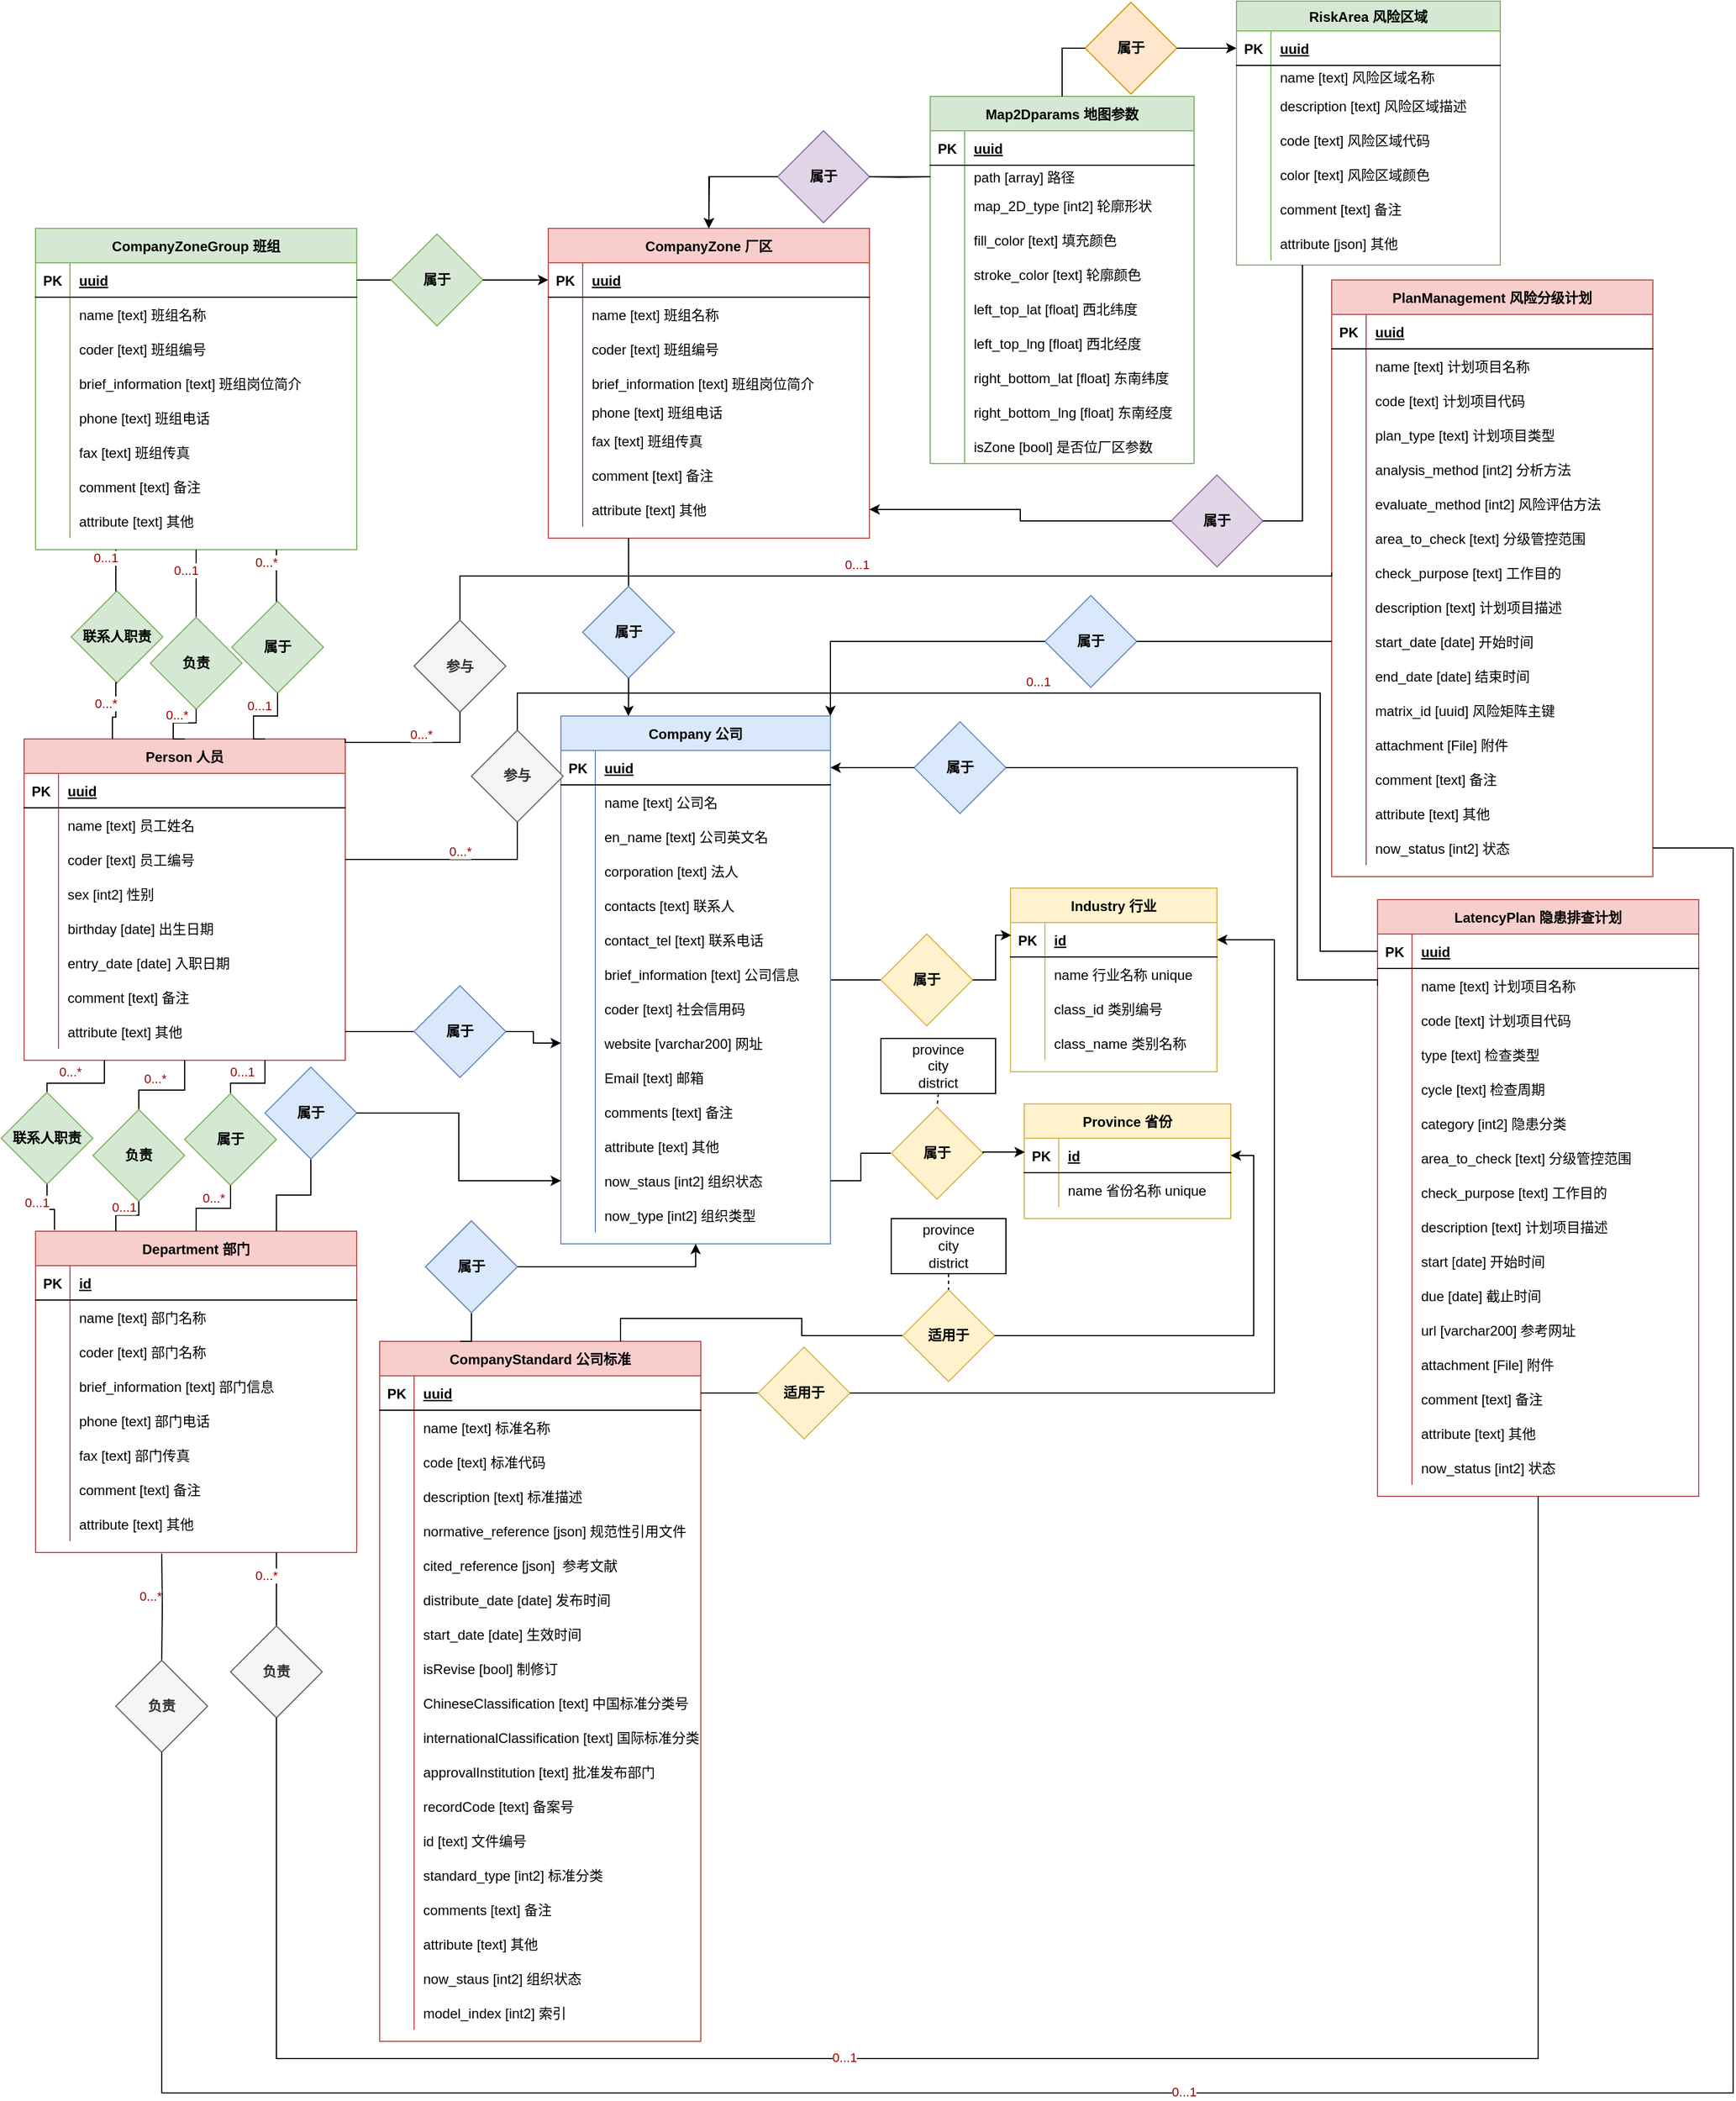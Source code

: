 <mxfile version="19.0.0" type="github">
  <diagram id="R2lEEEUBdFMjLlhIrx00" name="Page-1">
    <mxGraphModel dx="2844" dy="1504" grid="1" gridSize="10" guides="1" tooltips="1" connect="1" arrows="1" fold="1" page="1" pageScale="1" pageWidth="1654" pageHeight="2336" math="0" shadow="0" extFonts="Permanent Marker^https://fonts.googleapis.com/css?family=Permanent+Marker">
      <root>
        <mxCell id="0" />
        <mxCell id="1" parent="0" />
        <mxCell id="xyOO_spzbX_BqFr2w0Wo-58" value="" style="edgeStyle=orthogonalEdgeStyle;rounded=0;orthogonalLoop=1;jettySize=auto;html=1;endArrow=none;endFill=0;" edge="1" parent="1" source="xyOO_spzbX_BqFr2w0Wo-1" target="xyOO_spzbX_BqFr2w0Wo-57">
          <mxGeometry relative="1" as="geometry" />
        </mxCell>
        <mxCell id="xyOO_spzbX_BqFr2w0Wo-1" value="Company 公司" style="shape=table;startSize=30;container=1;collapsible=1;childLayout=tableLayout;fixedRows=1;rowLines=0;fontStyle=1;align=center;resizeLast=1;fillColor=#dae8fc;strokeColor=#6c8ebf;" vertex="1" parent="1">
          <mxGeometry x="560" y="723" width="235" height="460" as="geometry">
            <mxRectangle x="585" y="220" width="80" height="30" as="alternateBounds" />
          </mxGeometry>
        </mxCell>
        <mxCell id="xyOO_spzbX_BqFr2w0Wo-2" value="" style="shape=tableRow;horizontal=0;startSize=0;swimlaneHead=0;swimlaneBody=0;fillColor=none;collapsible=0;dropTarget=0;points=[[0,0.5],[1,0.5]];portConstraint=eastwest;top=0;left=0;right=0;bottom=1;" vertex="1" parent="xyOO_spzbX_BqFr2w0Wo-1">
          <mxGeometry y="30" width="235" height="30" as="geometry" />
        </mxCell>
        <mxCell id="xyOO_spzbX_BqFr2w0Wo-3" value="PK" style="shape=partialRectangle;connectable=0;fillColor=none;top=0;left=0;bottom=0;right=0;fontStyle=1;overflow=hidden;" vertex="1" parent="xyOO_spzbX_BqFr2w0Wo-2">
          <mxGeometry width="30" height="30" as="geometry">
            <mxRectangle width="30" height="30" as="alternateBounds" />
          </mxGeometry>
        </mxCell>
        <mxCell id="xyOO_spzbX_BqFr2w0Wo-4" value="uuid" style="shape=partialRectangle;connectable=0;fillColor=none;top=0;left=0;bottom=0;right=0;align=left;spacingLeft=6;fontStyle=5;overflow=hidden;" vertex="1" parent="xyOO_spzbX_BqFr2w0Wo-2">
          <mxGeometry x="30" width="205" height="30" as="geometry">
            <mxRectangle width="205" height="30" as="alternateBounds" />
          </mxGeometry>
        </mxCell>
        <mxCell id="xyOO_spzbX_BqFr2w0Wo-5" value="" style="shape=tableRow;horizontal=0;startSize=0;swimlaneHead=0;swimlaneBody=0;fillColor=none;collapsible=0;dropTarget=0;points=[[0,0.5],[1,0.5]];portConstraint=eastwest;top=0;left=0;right=0;bottom=0;" vertex="1" parent="xyOO_spzbX_BqFr2w0Wo-1">
          <mxGeometry y="60" width="235" height="30" as="geometry" />
        </mxCell>
        <mxCell id="xyOO_spzbX_BqFr2w0Wo-6" value="" style="shape=partialRectangle;connectable=0;fillColor=none;top=0;left=0;bottom=0;right=0;editable=1;overflow=hidden;" vertex="1" parent="xyOO_spzbX_BqFr2w0Wo-5">
          <mxGeometry width="30" height="30" as="geometry">
            <mxRectangle width="30" height="30" as="alternateBounds" />
          </mxGeometry>
        </mxCell>
        <mxCell id="xyOO_spzbX_BqFr2w0Wo-7" value="name [text] 公司名" style="shape=partialRectangle;connectable=0;fillColor=none;top=0;left=0;bottom=0;right=0;align=left;spacingLeft=6;overflow=hidden;" vertex="1" parent="xyOO_spzbX_BqFr2w0Wo-5">
          <mxGeometry x="30" width="205" height="30" as="geometry">
            <mxRectangle width="205" height="30" as="alternateBounds" />
          </mxGeometry>
        </mxCell>
        <mxCell id="xyOO_spzbX_BqFr2w0Wo-8" value="" style="shape=tableRow;horizontal=0;startSize=0;swimlaneHead=0;swimlaneBody=0;fillColor=none;collapsible=0;dropTarget=0;points=[[0,0.5],[1,0.5]];portConstraint=eastwest;top=0;left=0;right=0;bottom=0;" vertex="1" parent="xyOO_spzbX_BqFr2w0Wo-1">
          <mxGeometry y="90" width="235" height="30" as="geometry" />
        </mxCell>
        <mxCell id="xyOO_spzbX_BqFr2w0Wo-9" value="" style="shape=partialRectangle;connectable=0;fillColor=none;top=0;left=0;bottom=0;right=0;editable=1;overflow=hidden;" vertex="1" parent="xyOO_spzbX_BqFr2w0Wo-8">
          <mxGeometry width="30" height="30" as="geometry">
            <mxRectangle width="30" height="30" as="alternateBounds" />
          </mxGeometry>
        </mxCell>
        <mxCell id="xyOO_spzbX_BqFr2w0Wo-10" value="en_name [text] 公司英文名" style="shape=partialRectangle;connectable=0;fillColor=none;top=0;left=0;bottom=0;right=0;align=left;spacingLeft=6;overflow=hidden;" vertex="1" parent="xyOO_spzbX_BqFr2w0Wo-8">
          <mxGeometry x="30" width="205" height="30" as="geometry">
            <mxRectangle width="205" height="30" as="alternateBounds" />
          </mxGeometry>
        </mxCell>
        <mxCell id="xyOO_spzbX_BqFr2w0Wo-11" value="" style="shape=tableRow;horizontal=0;startSize=0;swimlaneHead=0;swimlaneBody=0;fillColor=none;collapsible=0;dropTarget=0;points=[[0,0.5],[1,0.5]];portConstraint=eastwest;top=0;left=0;right=0;bottom=0;" vertex="1" parent="xyOO_spzbX_BqFr2w0Wo-1">
          <mxGeometry y="120" width="235" height="30" as="geometry" />
        </mxCell>
        <mxCell id="xyOO_spzbX_BqFr2w0Wo-12" value="" style="shape=partialRectangle;connectable=0;fillColor=none;top=0;left=0;bottom=0;right=0;editable=1;overflow=hidden;" vertex="1" parent="xyOO_spzbX_BqFr2w0Wo-11">
          <mxGeometry width="30" height="30" as="geometry">
            <mxRectangle width="30" height="30" as="alternateBounds" />
          </mxGeometry>
        </mxCell>
        <mxCell id="xyOO_spzbX_BqFr2w0Wo-13" value="corporation [text] 法人" style="shape=partialRectangle;connectable=0;fillColor=none;top=0;left=0;bottom=0;right=0;align=left;spacingLeft=6;overflow=hidden;" vertex="1" parent="xyOO_spzbX_BqFr2w0Wo-11">
          <mxGeometry x="30" width="205" height="30" as="geometry">
            <mxRectangle width="205" height="30" as="alternateBounds" />
          </mxGeometry>
        </mxCell>
        <mxCell id="xyOO_spzbX_BqFr2w0Wo-32" style="shape=tableRow;horizontal=0;startSize=0;swimlaneHead=0;swimlaneBody=0;fillColor=none;collapsible=0;dropTarget=0;points=[[0,0.5],[1,0.5]];portConstraint=eastwest;top=0;left=0;right=0;bottom=0;" vertex="1" parent="xyOO_spzbX_BqFr2w0Wo-1">
          <mxGeometry y="150" width="235" height="30" as="geometry" />
        </mxCell>
        <mxCell id="xyOO_spzbX_BqFr2w0Wo-33" style="shape=partialRectangle;connectable=0;fillColor=none;top=0;left=0;bottom=0;right=0;editable=1;overflow=hidden;" vertex="1" parent="xyOO_spzbX_BqFr2w0Wo-32">
          <mxGeometry width="30" height="30" as="geometry">
            <mxRectangle width="30" height="30" as="alternateBounds" />
          </mxGeometry>
        </mxCell>
        <mxCell id="xyOO_spzbX_BqFr2w0Wo-34" value="contacts [text] 联系人" style="shape=partialRectangle;connectable=0;fillColor=none;top=0;left=0;bottom=0;right=0;align=left;spacingLeft=6;overflow=hidden;" vertex="1" parent="xyOO_spzbX_BqFr2w0Wo-32">
          <mxGeometry x="30" width="205" height="30" as="geometry">
            <mxRectangle width="205" height="30" as="alternateBounds" />
          </mxGeometry>
        </mxCell>
        <mxCell id="xyOO_spzbX_BqFr2w0Wo-29" style="shape=tableRow;horizontal=0;startSize=0;swimlaneHead=0;swimlaneBody=0;fillColor=none;collapsible=0;dropTarget=0;points=[[0,0.5],[1,0.5]];portConstraint=eastwest;top=0;left=0;right=0;bottom=0;" vertex="1" parent="xyOO_spzbX_BqFr2w0Wo-1">
          <mxGeometry y="180" width="235" height="30" as="geometry" />
        </mxCell>
        <mxCell id="xyOO_spzbX_BqFr2w0Wo-30" style="shape=partialRectangle;connectable=0;fillColor=none;top=0;left=0;bottom=0;right=0;editable=1;overflow=hidden;" vertex="1" parent="xyOO_spzbX_BqFr2w0Wo-29">
          <mxGeometry width="30" height="30" as="geometry">
            <mxRectangle width="30" height="30" as="alternateBounds" />
          </mxGeometry>
        </mxCell>
        <mxCell id="xyOO_spzbX_BqFr2w0Wo-31" value="contact_tel [text] 联系电话" style="shape=partialRectangle;connectable=0;fillColor=none;top=0;left=0;bottom=0;right=0;align=left;spacingLeft=6;overflow=hidden;" vertex="1" parent="xyOO_spzbX_BqFr2w0Wo-29">
          <mxGeometry x="30" width="205" height="30" as="geometry">
            <mxRectangle width="205" height="30" as="alternateBounds" />
          </mxGeometry>
        </mxCell>
        <mxCell id="xyOO_spzbX_BqFr2w0Wo-23" style="shape=tableRow;horizontal=0;startSize=0;swimlaneHead=0;swimlaneBody=0;fillColor=none;collapsible=0;dropTarget=0;points=[[0,0.5],[1,0.5]];portConstraint=eastwest;top=0;left=0;right=0;bottom=0;" vertex="1" parent="xyOO_spzbX_BqFr2w0Wo-1">
          <mxGeometry y="210" width="235" height="30" as="geometry" />
        </mxCell>
        <mxCell id="xyOO_spzbX_BqFr2w0Wo-24" style="shape=partialRectangle;connectable=0;fillColor=none;top=0;left=0;bottom=0;right=0;editable=1;overflow=hidden;" vertex="1" parent="xyOO_spzbX_BqFr2w0Wo-23">
          <mxGeometry width="30" height="30" as="geometry">
            <mxRectangle width="30" height="30" as="alternateBounds" />
          </mxGeometry>
        </mxCell>
        <mxCell id="xyOO_spzbX_BqFr2w0Wo-25" value="brief_information [text] 公司信息" style="shape=partialRectangle;connectable=0;fillColor=none;top=0;left=0;bottom=0;right=0;align=left;spacingLeft=6;overflow=hidden;" vertex="1" parent="xyOO_spzbX_BqFr2w0Wo-23">
          <mxGeometry x="30" width="205" height="30" as="geometry">
            <mxRectangle width="205" height="30" as="alternateBounds" />
          </mxGeometry>
        </mxCell>
        <mxCell id="xyOO_spzbX_BqFr2w0Wo-20" style="shape=tableRow;horizontal=0;startSize=0;swimlaneHead=0;swimlaneBody=0;fillColor=none;collapsible=0;dropTarget=0;points=[[0,0.5],[1,0.5]];portConstraint=eastwest;top=0;left=0;right=0;bottom=0;" vertex="1" parent="xyOO_spzbX_BqFr2w0Wo-1">
          <mxGeometry y="240" width="235" height="30" as="geometry" />
        </mxCell>
        <mxCell id="xyOO_spzbX_BqFr2w0Wo-21" style="shape=partialRectangle;connectable=0;fillColor=none;top=0;left=0;bottom=0;right=0;editable=1;overflow=hidden;" vertex="1" parent="xyOO_spzbX_BqFr2w0Wo-20">
          <mxGeometry width="30" height="30" as="geometry">
            <mxRectangle width="30" height="30" as="alternateBounds" />
          </mxGeometry>
        </mxCell>
        <mxCell id="xyOO_spzbX_BqFr2w0Wo-22" value="coder [text] 社会信用码" style="shape=partialRectangle;connectable=0;fillColor=none;top=0;left=0;bottom=0;right=0;align=left;spacingLeft=6;overflow=hidden;" vertex="1" parent="xyOO_spzbX_BqFr2w0Wo-20">
          <mxGeometry x="30" width="205" height="30" as="geometry">
            <mxRectangle width="205" height="30" as="alternateBounds" />
          </mxGeometry>
        </mxCell>
        <mxCell id="xyOO_spzbX_BqFr2w0Wo-44" style="shape=tableRow;horizontal=0;startSize=0;swimlaneHead=0;swimlaneBody=0;fillColor=none;collapsible=0;dropTarget=0;points=[[0,0.5],[1,0.5]];portConstraint=eastwest;top=0;left=0;right=0;bottom=0;" vertex="1" parent="xyOO_spzbX_BqFr2w0Wo-1">
          <mxGeometry y="270" width="235" height="30" as="geometry" />
        </mxCell>
        <mxCell id="xyOO_spzbX_BqFr2w0Wo-45" style="shape=partialRectangle;connectable=0;fillColor=none;top=0;left=0;bottom=0;right=0;editable=1;overflow=hidden;" vertex="1" parent="xyOO_spzbX_BqFr2w0Wo-44">
          <mxGeometry width="30" height="30" as="geometry">
            <mxRectangle width="30" height="30" as="alternateBounds" />
          </mxGeometry>
        </mxCell>
        <mxCell id="xyOO_spzbX_BqFr2w0Wo-46" value="website [varchar200] 网址" style="shape=partialRectangle;connectable=0;fillColor=none;top=0;left=0;bottom=0;right=0;align=left;spacingLeft=6;overflow=hidden;" vertex="1" parent="xyOO_spzbX_BqFr2w0Wo-44">
          <mxGeometry x="30" width="205" height="30" as="geometry">
            <mxRectangle width="205" height="30" as="alternateBounds" />
          </mxGeometry>
        </mxCell>
        <mxCell id="xyOO_spzbX_BqFr2w0Wo-41" style="shape=tableRow;horizontal=0;startSize=0;swimlaneHead=0;swimlaneBody=0;fillColor=none;collapsible=0;dropTarget=0;points=[[0,0.5],[1,0.5]];portConstraint=eastwest;top=0;left=0;right=0;bottom=0;" vertex="1" parent="xyOO_spzbX_BqFr2w0Wo-1">
          <mxGeometry y="300" width="235" height="30" as="geometry" />
        </mxCell>
        <mxCell id="xyOO_spzbX_BqFr2w0Wo-42" style="shape=partialRectangle;connectable=0;fillColor=none;top=0;left=0;bottom=0;right=0;editable=1;overflow=hidden;" vertex="1" parent="xyOO_spzbX_BqFr2w0Wo-41">
          <mxGeometry width="30" height="30" as="geometry">
            <mxRectangle width="30" height="30" as="alternateBounds" />
          </mxGeometry>
        </mxCell>
        <mxCell id="xyOO_spzbX_BqFr2w0Wo-43" value="Email [text] 邮箱" style="shape=partialRectangle;connectable=0;fillColor=none;top=0;left=0;bottom=0;right=0;align=left;spacingLeft=6;overflow=hidden;" vertex="1" parent="xyOO_spzbX_BqFr2w0Wo-41">
          <mxGeometry x="30" width="205" height="30" as="geometry">
            <mxRectangle width="205" height="30" as="alternateBounds" />
          </mxGeometry>
        </mxCell>
        <mxCell id="xyOO_spzbX_BqFr2w0Wo-35" style="shape=tableRow;horizontal=0;startSize=0;swimlaneHead=0;swimlaneBody=0;fillColor=none;collapsible=0;dropTarget=0;points=[[0,0.5],[1,0.5]];portConstraint=eastwest;top=0;left=0;right=0;bottom=0;" vertex="1" parent="xyOO_spzbX_BqFr2w0Wo-1">
          <mxGeometry y="330" width="235" height="30" as="geometry" />
        </mxCell>
        <mxCell id="xyOO_spzbX_BqFr2w0Wo-36" style="shape=partialRectangle;connectable=0;fillColor=none;top=0;left=0;bottom=0;right=0;editable=1;overflow=hidden;" vertex="1" parent="xyOO_spzbX_BqFr2w0Wo-35">
          <mxGeometry width="30" height="30" as="geometry">
            <mxRectangle width="30" height="30" as="alternateBounds" />
          </mxGeometry>
        </mxCell>
        <mxCell id="xyOO_spzbX_BqFr2w0Wo-37" value="comments [text] 备注" style="shape=partialRectangle;connectable=0;fillColor=none;top=0;left=0;bottom=0;right=0;align=left;spacingLeft=6;overflow=hidden;" vertex="1" parent="xyOO_spzbX_BqFr2w0Wo-35">
          <mxGeometry x="30" width="205" height="30" as="geometry">
            <mxRectangle width="205" height="30" as="alternateBounds" />
          </mxGeometry>
        </mxCell>
        <mxCell id="xyOO_spzbX_BqFr2w0Wo-50" style="shape=tableRow;horizontal=0;startSize=0;swimlaneHead=0;swimlaneBody=0;fillColor=none;collapsible=0;dropTarget=0;points=[[0,0.5],[1,0.5]];portConstraint=eastwest;top=0;left=0;right=0;bottom=0;" vertex="1" parent="xyOO_spzbX_BqFr2w0Wo-1">
          <mxGeometry y="360" width="235" height="30" as="geometry" />
        </mxCell>
        <mxCell id="xyOO_spzbX_BqFr2w0Wo-51" style="shape=partialRectangle;connectable=0;fillColor=none;top=0;left=0;bottom=0;right=0;editable=1;overflow=hidden;" vertex="1" parent="xyOO_spzbX_BqFr2w0Wo-50">
          <mxGeometry width="30" height="30" as="geometry">
            <mxRectangle width="30" height="30" as="alternateBounds" />
          </mxGeometry>
        </mxCell>
        <mxCell id="xyOO_spzbX_BqFr2w0Wo-52" value="attribute [text] 其他" style="shape=partialRectangle;connectable=0;fillColor=none;top=0;left=0;bottom=0;right=0;align=left;spacingLeft=6;overflow=hidden;" vertex="1" parent="xyOO_spzbX_BqFr2w0Wo-50">
          <mxGeometry x="30" width="205" height="30" as="geometry">
            <mxRectangle width="205" height="30" as="alternateBounds" />
          </mxGeometry>
        </mxCell>
        <mxCell id="xyOO_spzbX_BqFr2w0Wo-47" style="shape=tableRow;horizontal=0;startSize=0;swimlaneHead=0;swimlaneBody=0;fillColor=none;collapsible=0;dropTarget=0;points=[[0,0.5],[1,0.5]];portConstraint=eastwest;top=0;left=0;right=0;bottom=0;" vertex="1" parent="xyOO_spzbX_BqFr2w0Wo-1">
          <mxGeometry y="390" width="235" height="30" as="geometry" />
        </mxCell>
        <mxCell id="xyOO_spzbX_BqFr2w0Wo-48" style="shape=partialRectangle;connectable=0;fillColor=none;top=0;left=0;bottom=0;right=0;editable=1;overflow=hidden;" vertex="1" parent="xyOO_spzbX_BqFr2w0Wo-47">
          <mxGeometry width="30" height="30" as="geometry">
            <mxRectangle width="30" height="30" as="alternateBounds" />
          </mxGeometry>
        </mxCell>
        <mxCell id="xyOO_spzbX_BqFr2w0Wo-49" value="now_staus [int2] 组织状态" style="shape=partialRectangle;connectable=0;fillColor=none;top=0;left=0;bottom=0;right=0;align=left;spacingLeft=6;overflow=hidden;" vertex="1" parent="xyOO_spzbX_BqFr2w0Wo-47">
          <mxGeometry x="30" width="205" height="30" as="geometry">
            <mxRectangle width="205" height="30" as="alternateBounds" />
          </mxGeometry>
        </mxCell>
        <mxCell id="xyOO_spzbX_BqFr2w0Wo-53" style="shape=tableRow;horizontal=0;startSize=0;swimlaneHead=0;swimlaneBody=0;fillColor=none;collapsible=0;dropTarget=0;points=[[0,0.5],[1,0.5]];portConstraint=eastwest;top=0;left=0;right=0;bottom=0;" vertex="1" parent="xyOO_spzbX_BqFr2w0Wo-1">
          <mxGeometry y="420" width="235" height="30" as="geometry" />
        </mxCell>
        <mxCell id="xyOO_spzbX_BqFr2w0Wo-54" style="shape=partialRectangle;connectable=0;fillColor=none;top=0;left=0;bottom=0;right=0;editable=1;overflow=hidden;" vertex="1" parent="xyOO_spzbX_BqFr2w0Wo-53">
          <mxGeometry width="30" height="30" as="geometry">
            <mxRectangle width="30" height="30" as="alternateBounds" />
          </mxGeometry>
        </mxCell>
        <mxCell id="xyOO_spzbX_BqFr2w0Wo-55" value="now_type [int2] 组织类型" style="shape=partialRectangle;connectable=0;fillColor=none;top=0;left=0;bottom=0;right=0;align=left;spacingLeft=6;overflow=hidden;" vertex="1" parent="xyOO_spzbX_BqFr2w0Wo-53">
          <mxGeometry x="30" width="205" height="30" as="geometry">
            <mxRectangle width="205" height="30" as="alternateBounds" />
          </mxGeometry>
        </mxCell>
        <mxCell id="xyOO_spzbX_BqFr2w0Wo-57" value="属于" style="rhombus;whiteSpace=wrap;html=1;fillColor=#fff2cc;strokeColor=#d6b656;startSize=30;fontStyle=1;" vertex="1" parent="1">
          <mxGeometry x="839" y="913" width="80" height="80" as="geometry" />
        </mxCell>
        <mxCell id="xyOO_spzbX_BqFr2w0Wo-59" value="Industry 行业" style="shape=table;startSize=30;container=1;collapsible=1;childLayout=tableLayout;fixedRows=1;rowLines=0;fontStyle=1;align=center;resizeLast=1;fillColor=#fff2cc;strokeColor=#d6b656;" vertex="1" parent="1">
          <mxGeometry x="952" y="873" width="180" height="160" as="geometry" />
        </mxCell>
        <mxCell id="xyOO_spzbX_BqFr2w0Wo-60" value="" style="shape=tableRow;horizontal=0;startSize=0;swimlaneHead=0;swimlaneBody=0;fillColor=none;collapsible=0;dropTarget=0;points=[[0,0.5],[1,0.5]];portConstraint=eastwest;top=0;left=0;right=0;bottom=1;" vertex="1" parent="xyOO_spzbX_BqFr2w0Wo-59">
          <mxGeometry y="30" width="180" height="30" as="geometry" />
        </mxCell>
        <mxCell id="xyOO_spzbX_BqFr2w0Wo-61" value="PK" style="shape=partialRectangle;connectable=0;fillColor=none;top=0;left=0;bottom=0;right=0;fontStyle=1;overflow=hidden;" vertex="1" parent="xyOO_spzbX_BqFr2w0Wo-60">
          <mxGeometry width="30" height="30" as="geometry">
            <mxRectangle width="30" height="30" as="alternateBounds" />
          </mxGeometry>
        </mxCell>
        <mxCell id="xyOO_spzbX_BqFr2w0Wo-62" value="id" style="shape=partialRectangle;connectable=0;fillColor=none;top=0;left=0;bottom=0;right=0;align=left;spacingLeft=6;fontStyle=5;overflow=hidden;" vertex="1" parent="xyOO_spzbX_BqFr2w0Wo-60">
          <mxGeometry x="30" width="150" height="30" as="geometry">
            <mxRectangle width="150" height="30" as="alternateBounds" />
          </mxGeometry>
        </mxCell>
        <mxCell id="xyOO_spzbX_BqFr2w0Wo-63" value="" style="shape=tableRow;horizontal=0;startSize=0;swimlaneHead=0;swimlaneBody=0;fillColor=none;collapsible=0;dropTarget=0;points=[[0,0.5],[1,0.5]];portConstraint=eastwest;top=0;left=0;right=0;bottom=0;" vertex="1" parent="xyOO_spzbX_BqFr2w0Wo-59">
          <mxGeometry y="60" width="180" height="30" as="geometry" />
        </mxCell>
        <mxCell id="xyOO_spzbX_BqFr2w0Wo-64" value="" style="shape=partialRectangle;connectable=0;fillColor=none;top=0;left=0;bottom=0;right=0;editable=1;overflow=hidden;" vertex="1" parent="xyOO_spzbX_BqFr2w0Wo-63">
          <mxGeometry width="30" height="30" as="geometry">
            <mxRectangle width="30" height="30" as="alternateBounds" />
          </mxGeometry>
        </mxCell>
        <mxCell id="xyOO_spzbX_BqFr2w0Wo-65" value="name 行业名称 unique" style="shape=partialRectangle;connectable=0;fillColor=none;top=0;left=0;bottom=0;right=0;align=left;spacingLeft=6;overflow=hidden;" vertex="1" parent="xyOO_spzbX_BqFr2w0Wo-63">
          <mxGeometry x="30" width="150" height="30" as="geometry">
            <mxRectangle width="150" height="30" as="alternateBounds" />
          </mxGeometry>
        </mxCell>
        <mxCell id="xyOO_spzbX_BqFr2w0Wo-66" value="" style="shape=tableRow;horizontal=0;startSize=0;swimlaneHead=0;swimlaneBody=0;fillColor=none;collapsible=0;dropTarget=0;points=[[0,0.5],[1,0.5]];portConstraint=eastwest;top=0;left=0;right=0;bottom=0;" vertex="1" parent="xyOO_spzbX_BqFr2w0Wo-59">
          <mxGeometry y="90" width="180" height="30" as="geometry" />
        </mxCell>
        <mxCell id="xyOO_spzbX_BqFr2w0Wo-67" value="" style="shape=partialRectangle;connectable=0;fillColor=none;top=0;left=0;bottom=0;right=0;editable=1;overflow=hidden;" vertex="1" parent="xyOO_spzbX_BqFr2w0Wo-66">
          <mxGeometry width="30" height="30" as="geometry">
            <mxRectangle width="30" height="30" as="alternateBounds" />
          </mxGeometry>
        </mxCell>
        <mxCell id="xyOO_spzbX_BqFr2w0Wo-68" value="class_id 类别编号" style="shape=partialRectangle;connectable=0;fillColor=none;top=0;left=0;bottom=0;right=0;align=left;spacingLeft=6;overflow=hidden;" vertex="1" parent="xyOO_spzbX_BqFr2w0Wo-66">
          <mxGeometry x="30" width="150" height="30" as="geometry">
            <mxRectangle width="150" height="30" as="alternateBounds" />
          </mxGeometry>
        </mxCell>
        <mxCell id="xyOO_spzbX_BqFr2w0Wo-69" value="" style="shape=tableRow;horizontal=0;startSize=0;swimlaneHead=0;swimlaneBody=0;fillColor=none;collapsible=0;dropTarget=0;points=[[0,0.5],[1,0.5]];portConstraint=eastwest;top=0;left=0;right=0;bottom=0;" vertex="1" parent="xyOO_spzbX_BqFr2w0Wo-59">
          <mxGeometry y="120" width="180" height="30" as="geometry" />
        </mxCell>
        <mxCell id="xyOO_spzbX_BqFr2w0Wo-70" value="" style="shape=partialRectangle;connectable=0;fillColor=none;top=0;left=0;bottom=0;right=0;editable=1;overflow=hidden;" vertex="1" parent="xyOO_spzbX_BqFr2w0Wo-69">
          <mxGeometry width="30" height="30" as="geometry">
            <mxRectangle width="30" height="30" as="alternateBounds" />
          </mxGeometry>
        </mxCell>
        <mxCell id="xyOO_spzbX_BqFr2w0Wo-71" value="class_name 类别名称" style="shape=partialRectangle;connectable=0;fillColor=none;top=0;left=0;bottom=0;right=0;align=left;spacingLeft=6;overflow=hidden;" vertex="1" parent="xyOO_spzbX_BqFr2w0Wo-69">
          <mxGeometry x="30" width="150" height="30" as="geometry">
            <mxRectangle width="150" height="30" as="alternateBounds" />
          </mxGeometry>
        </mxCell>
        <mxCell id="xyOO_spzbX_BqFr2w0Wo-72" value="" style="edgeStyle=orthogonalEdgeStyle;rounded=0;orthogonalLoop=1;jettySize=auto;html=1;endArrow=classic;endFill=1;exitX=1;exitY=0.5;exitDx=0;exitDy=0;entryX=0.003;entryY=0.368;entryDx=0;entryDy=0;entryPerimeter=0;" edge="1" parent="1" source="xyOO_spzbX_BqFr2w0Wo-57" target="xyOO_spzbX_BqFr2w0Wo-60">
          <mxGeometry relative="1" as="geometry">
            <mxPoint x="787" y="963" as="sourcePoint" />
            <mxPoint x="849.0" y="963" as="targetPoint" />
          </mxGeometry>
        </mxCell>
        <mxCell id="xyOO_spzbX_BqFr2w0Wo-75" value="" style="edgeStyle=orthogonalEdgeStyle;rounded=0;orthogonalLoop=1;jettySize=auto;html=1;endArrow=none;endFill=0;" edge="1" parent="1" target="xyOO_spzbX_BqFr2w0Wo-76" source="xyOO_spzbX_BqFr2w0Wo-47">
          <mxGeometry relative="1" as="geometry">
            <mxPoint x="786" y="1141" as="sourcePoint" />
          </mxGeometry>
        </mxCell>
        <mxCell id="xyOO_spzbX_BqFr2w0Wo-76" value="属于" style="rhombus;whiteSpace=wrap;html=1;fillColor=#fff2cc;strokeColor=#d6b656;startSize=30;fontStyle=1;" vertex="1" parent="1">
          <mxGeometry x="848" y="1064" width="80" height="80" as="geometry" />
        </mxCell>
        <mxCell id="xyOO_spzbX_BqFr2w0Wo-77" value="Province 省份" style="shape=table;startSize=30;container=1;collapsible=1;childLayout=tableLayout;fixedRows=1;rowLines=0;fontStyle=1;align=center;resizeLast=1;fillColor=#fff2cc;strokeColor=#d6b656;" vertex="1" parent="1">
          <mxGeometry x="964" y="1061" width="180" height="100" as="geometry" />
        </mxCell>
        <mxCell id="xyOO_spzbX_BqFr2w0Wo-78" value="" style="shape=tableRow;horizontal=0;startSize=0;swimlaneHead=0;swimlaneBody=0;fillColor=none;collapsible=0;dropTarget=0;points=[[0,0.5],[1,0.5]];portConstraint=eastwest;top=0;left=0;right=0;bottom=1;" vertex="1" parent="xyOO_spzbX_BqFr2w0Wo-77">
          <mxGeometry y="30" width="180" height="30" as="geometry" />
        </mxCell>
        <mxCell id="xyOO_spzbX_BqFr2w0Wo-79" value="PK" style="shape=partialRectangle;connectable=0;fillColor=none;top=0;left=0;bottom=0;right=0;fontStyle=1;overflow=hidden;" vertex="1" parent="xyOO_spzbX_BqFr2w0Wo-78">
          <mxGeometry width="30" height="30" as="geometry">
            <mxRectangle width="30" height="30" as="alternateBounds" />
          </mxGeometry>
        </mxCell>
        <mxCell id="xyOO_spzbX_BqFr2w0Wo-80" value="id" style="shape=partialRectangle;connectable=0;fillColor=none;top=0;left=0;bottom=0;right=0;align=left;spacingLeft=6;fontStyle=5;overflow=hidden;" vertex="1" parent="xyOO_spzbX_BqFr2w0Wo-78">
          <mxGeometry x="30" width="150" height="30" as="geometry">
            <mxRectangle width="150" height="30" as="alternateBounds" />
          </mxGeometry>
        </mxCell>
        <mxCell id="xyOO_spzbX_BqFr2w0Wo-81" value="" style="shape=tableRow;horizontal=0;startSize=0;swimlaneHead=0;swimlaneBody=0;fillColor=none;collapsible=0;dropTarget=0;points=[[0,0.5],[1,0.5]];portConstraint=eastwest;top=0;left=0;right=0;bottom=0;" vertex="1" parent="xyOO_spzbX_BqFr2w0Wo-77">
          <mxGeometry y="60" width="180" height="30" as="geometry" />
        </mxCell>
        <mxCell id="xyOO_spzbX_BqFr2w0Wo-82" value="" style="shape=partialRectangle;connectable=0;fillColor=none;top=0;left=0;bottom=0;right=0;editable=1;overflow=hidden;" vertex="1" parent="xyOO_spzbX_BqFr2w0Wo-81">
          <mxGeometry width="30" height="30" as="geometry">
            <mxRectangle width="30" height="30" as="alternateBounds" />
          </mxGeometry>
        </mxCell>
        <mxCell id="xyOO_spzbX_BqFr2w0Wo-83" value="name 省份名称 unique" style="shape=partialRectangle;connectable=0;fillColor=none;top=0;left=0;bottom=0;right=0;align=left;spacingLeft=6;overflow=hidden;" vertex="1" parent="xyOO_spzbX_BqFr2w0Wo-81">
          <mxGeometry x="30" width="150" height="30" as="geometry">
            <mxRectangle width="150" height="30" as="alternateBounds" />
          </mxGeometry>
        </mxCell>
        <mxCell id="xyOO_spzbX_BqFr2w0Wo-90" value="" style="edgeStyle=orthogonalEdgeStyle;rounded=0;orthogonalLoop=1;jettySize=auto;html=1;endArrow=classic;endFill=1;exitX=1;exitY=0.5;exitDx=0;exitDy=0;entryX=0.003;entryY=0.368;entryDx=0;entryDy=0;entryPerimeter=0;" edge="1" parent="1" source="xyOO_spzbX_BqFr2w0Wo-76" target="xyOO_spzbX_BqFr2w0Wo-78">
          <mxGeometry relative="1" as="geometry">
            <mxPoint x="796" y="1151" as="sourcePoint" />
            <mxPoint x="858.0" y="1151" as="targetPoint" />
            <Array as="points">
              <mxPoint x="928" y="1103" />
              <mxPoint x="965" y="1103" />
            </Array>
          </mxGeometry>
        </mxCell>
        <mxCell id="xyOO_spzbX_BqFr2w0Wo-91" value="" style="endArrow=none;html=1;rounded=0;entryX=0.5;entryY=0;entryDx=0;entryDy=0;exitX=0.5;exitY=1;exitDx=0;exitDy=0;dashed=1;" edge="1" parent="1" source="xyOO_spzbX_BqFr2w0Wo-92" target="xyOO_spzbX_BqFr2w0Wo-76">
          <mxGeometry relative="1" as="geometry">
            <mxPoint x="881" y="1071" as="sourcePoint" />
            <mxPoint x="1001" y="1051" as="targetPoint" />
          </mxGeometry>
        </mxCell>
        <mxCell id="xyOO_spzbX_BqFr2w0Wo-92" value="&lt;div&gt;province&lt;/div&gt;&lt;div&gt;city&lt;/div&gt;&lt;div&gt;district&lt;br&gt;&lt;/div&gt;" style="whiteSpace=wrap;html=1;align=center;" vertex="1" parent="1">
          <mxGeometry x="839" y="1004" width="100" height="48" as="geometry" />
        </mxCell>
        <mxCell id="xyOO_spzbX_BqFr2w0Wo-93" value="CompanyStandard 公司标准" style="shape=table;startSize=30;container=1;collapsible=1;childLayout=tableLayout;fixedRows=1;rowLines=0;fontStyle=1;align=center;resizeLast=1;fillColor=#f8cecc;strokeColor=#b85450;" vertex="1" parent="1">
          <mxGeometry x="402" y="1268" width="280" height="610" as="geometry">
            <mxRectangle x="585" y="220" width="80" height="30" as="alternateBounds" />
          </mxGeometry>
        </mxCell>
        <mxCell id="xyOO_spzbX_BqFr2w0Wo-94" value="" style="shape=tableRow;horizontal=0;startSize=0;swimlaneHead=0;swimlaneBody=0;fillColor=none;collapsible=0;dropTarget=0;points=[[0,0.5],[1,0.5]];portConstraint=eastwest;top=0;left=0;right=0;bottom=1;" vertex="1" parent="xyOO_spzbX_BqFr2w0Wo-93">
          <mxGeometry y="30" width="280" height="30" as="geometry" />
        </mxCell>
        <mxCell id="xyOO_spzbX_BqFr2w0Wo-95" value="PK" style="shape=partialRectangle;connectable=0;fillColor=none;top=0;left=0;bottom=0;right=0;fontStyle=1;overflow=hidden;" vertex="1" parent="xyOO_spzbX_BqFr2w0Wo-94">
          <mxGeometry width="30" height="30" as="geometry">
            <mxRectangle width="30" height="30" as="alternateBounds" />
          </mxGeometry>
        </mxCell>
        <mxCell id="xyOO_spzbX_BqFr2w0Wo-96" value="uuid" style="shape=partialRectangle;connectable=0;fillColor=none;top=0;left=0;bottom=0;right=0;align=left;spacingLeft=6;fontStyle=5;overflow=hidden;" vertex="1" parent="xyOO_spzbX_BqFr2w0Wo-94">
          <mxGeometry x="30" width="250" height="30" as="geometry">
            <mxRectangle width="250" height="30" as="alternateBounds" />
          </mxGeometry>
        </mxCell>
        <mxCell id="xyOO_spzbX_BqFr2w0Wo-97" value="" style="shape=tableRow;horizontal=0;startSize=0;swimlaneHead=0;swimlaneBody=0;fillColor=none;collapsible=0;dropTarget=0;points=[[0,0.5],[1,0.5]];portConstraint=eastwest;top=0;left=0;right=0;bottom=0;" vertex="1" parent="xyOO_spzbX_BqFr2w0Wo-93">
          <mxGeometry y="60" width="280" height="30" as="geometry" />
        </mxCell>
        <mxCell id="xyOO_spzbX_BqFr2w0Wo-98" value="" style="shape=partialRectangle;connectable=0;fillColor=none;top=0;left=0;bottom=0;right=0;editable=1;overflow=hidden;" vertex="1" parent="xyOO_spzbX_BqFr2w0Wo-97">
          <mxGeometry width="30" height="30" as="geometry">
            <mxRectangle width="30" height="30" as="alternateBounds" />
          </mxGeometry>
        </mxCell>
        <mxCell id="xyOO_spzbX_BqFr2w0Wo-99" value="name [text] 标准名称" style="shape=partialRectangle;connectable=0;fillColor=none;top=0;left=0;bottom=0;right=0;align=left;spacingLeft=6;overflow=hidden;" vertex="1" parent="xyOO_spzbX_BqFr2w0Wo-97">
          <mxGeometry x="30" width="250" height="30" as="geometry">
            <mxRectangle width="250" height="30" as="alternateBounds" />
          </mxGeometry>
        </mxCell>
        <mxCell id="xyOO_spzbX_BqFr2w0Wo-100" value="" style="shape=tableRow;horizontal=0;startSize=0;swimlaneHead=0;swimlaneBody=0;fillColor=none;collapsible=0;dropTarget=0;points=[[0,0.5],[1,0.5]];portConstraint=eastwest;top=0;left=0;right=0;bottom=0;" vertex="1" parent="xyOO_spzbX_BqFr2w0Wo-93">
          <mxGeometry y="90" width="280" height="30" as="geometry" />
        </mxCell>
        <mxCell id="xyOO_spzbX_BqFr2w0Wo-101" value="" style="shape=partialRectangle;connectable=0;fillColor=none;top=0;left=0;bottom=0;right=0;editable=1;overflow=hidden;" vertex="1" parent="xyOO_spzbX_BqFr2w0Wo-100">
          <mxGeometry width="30" height="30" as="geometry">
            <mxRectangle width="30" height="30" as="alternateBounds" />
          </mxGeometry>
        </mxCell>
        <mxCell id="xyOO_spzbX_BqFr2w0Wo-102" value="code [text] 标准代码" style="shape=partialRectangle;connectable=0;fillColor=none;top=0;left=0;bottom=0;right=0;align=left;spacingLeft=6;overflow=hidden;" vertex="1" parent="xyOO_spzbX_BqFr2w0Wo-100">
          <mxGeometry x="30" width="250" height="30" as="geometry">
            <mxRectangle width="250" height="30" as="alternateBounds" />
          </mxGeometry>
        </mxCell>
        <mxCell id="xyOO_spzbX_BqFr2w0Wo-103" value="" style="shape=tableRow;horizontal=0;startSize=0;swimlaneHead=0;swimlaneBody=0;fillColor=none;collapsible=0;dropTarget=0;points=[[0,0.5],[1,0.5]];portConstraint=eastwest;top=0;left=0;right=0;bottom=0;" vertex="1" parent="xyOO_spzbX_BqFr2w0Wo-93">
          <mxGeometry y="120" width="280" height="30" as="geometry" />
        </mxCell>
        <mxCell id="xyOO_spzbX_BqFr2w0Wo-104" value="" style="shape=partialRectangle;connectable=0;fillColor=none;top=0;left=0;bottom=0;right=0;editable=1;overflow=hidden;" vertex="1" parent="xyOO_spzbX_BqFr2w0Wo-103">
          <mxGeometry width="30" height="30" as="geometry">
            <mxRectangle width="30" height="30" as="alternateBounds" />
          </mxGeometry>
        </mxCell>
        <mxCell id="xyOO_spzbX_BqFr2w0Wo-105" value="description [text] 标准描述" style="shape=partialRectangle;connectable=0;fillColor=none;top=0;left=0;bottom=0;right=0;align=left;spacingLeft=6;overflow=hidden;" vertex="1" parent="xyOO_spzbX_BqFr2w0Wo-103">
          <mxGeometry x="30" width="250" height="30" as="geometry">
            <mxRectangle width="250" height="30" as="alternateBounds" />
          </mxGeometry>
        </mxCell>
        <mxCell id="xyOO_spzbX_BqFr2w0Wo-106" style="shape=tableRow;horizontal=0;startSize=0;swimlaneHead=0;swimlaneBody=0;fillColor=none;collapsible=0;dropTarget=0;points=[[0,0.5],[1,0.5]];portConstraint=eastwest;top=0;left=0;right=0;bottom=0;" vertex="1" parent="xyOO_spzbX_BqFr2w0Wo-93">
          <mxGeometry y="150" width="280" height="30" as="geometry" />
        </mxCell>
        <mxCell id="xyOO_spzbX_BqFr2w0Wo-107" style="shape=partialRectangle;connectable=0;fillColor=none;top=0;left=0;bottom=0;right=0;editable=1;overflow=hidden;" vertex="1" parent="xyOO_spzbX_BqFr2w0Wo-106">
          <mxGeometry width="30" height="30" as="geometry">
            <mxRectangle width="30" height="30" as="alternateBounds" />
          </mxGeometry>
        </mxCell>
        <mxCell id="xyOO_spzbX_BqFr2w0Wo-108" value="normative_reference [json] 规范性引用文件" style="shape=partialRectangle;connectable=0;fillColor=none;top=0;left=0;bottom=0;right=0;align=left;spacingLeft=6;overflow=hidden;" vertex="1" parent="xyOO_spzbX_BqFr2w0Wo-106">
          <mxGeometry x="30" width="250" height="30" as="geometry">
            <mxRectangle width="250" height="30" as="alternateBounds" />
          </mxGeometry>
        </mxCell>
        <mxCell id="xyOO_spzbX_BqFr2w0Wo-109" style="shape=tableRow;horizontal=0;startSize=0;swimlaneHead=0;swimlaneBody=0;fillColor=none;collapsible=0;dropTarget=0;points=[[0,0.5],[1,0.5]];portConstraint=eastwest;top=0;left=0;right=0;bottom=0;" vertex="1" parent="xyOO_spzbX_BqFr2w0Wo-93">
          <mxGeometry y="180" width="280" height="30" as="geometry" />
        </mxCell>
        <mxCell id="xyOO_spzbX_BqFr2w0Wo-110" style="shape=partialRectangle;connectable=0;fillColor=none;top=0;left=0;bottom=0;right=0;editable=1;overflow=hidden;" vertex="1" parent="xyOO_spzbX_BqFr2w0Wo-109">
          <mxGeometry width="30" height="30" as="geometry">
            <mxRectangle width="30" height="30" as="alternateBounds" />
          </mxGeometry>
        </mxCell>
        <mxCell id="xyOO_spzbX_BqFr2w0Wo-111" value="cited_reference [json]  参考文献" style="shape=partialRectangle;connectable=0;fillColor=none;top=0;left=0;bottom=0;right=0;align=left;spacingLeft=6;overflow=hidden;" vertex="1" parent="xyOO_spzbX_BqFr2w0Wo-109">
          <mxGeometry x="30" width="250" height="30" as="geometry">
            <mxRectangle width="250" height="30" as="alternateBounds" />
          </mxGeometry>
        </mxCell>
        <mxCell id="xyOO_spzbX_BqFr2w0Wo-112" style="shape=tableRow;horizontal=0;startSize=0;swimlaneHead=0;swimlaneBody=0;fillColor=none;collapsible=0;dropTarget=0;points=[[0,0.5],[1,0.5]];portConstraint=eastwest;top=0;left=0;right=0;bottom=0;" vertex="1" parent="xyOO_spzbX_BqFr2w0Wo-93">
          <mxGeometry y="210" width="280" height="30" as="geometry" />
        </mxCell>
        <mxCell id="xyOO_spzbX_BqFr2w0Wo-113" style="shape=partialRectangle;connectable=0;fillColor=none;top=0;left=0;bottom=0;right=0;editable=1;overflow=hidden;" vertex="1" parent="xyOO_spzbX_BqFr2w0Wo-112">
          <mxGeometry width="30" height="30" as="geometry">
            <mxRectangle width="30" height="30" as="alternateBounds" />
          </mxGeometry>
        </mxCell>
        <mxCell id="xyOO_spzbX_BqFr2w0Wo-114" value="distribute_date [date] 发布时间" style="shape=partialRectangle;connectable=0;fillColor=none;top=0;left=0;bottom=0;right=0;align=left;spacingLeft=6;overflow=hidden;" vertex="1" parent="xyOO_spzbX_BqFr2w0Wo-112">
          <mxGeometry x="30" width="250" height="30" as="geometry">
            <mxRectangle width="250" height="30" as="alternateBounds" />
          </mxGeometry>
        </mxCell>
        <mxCell id="xyOO_spzbX_BqFr2w0Wo-115" style="shape=tableRow;horizontal=0;startSize=0;swimlaneHead=0;swimlaneBody=0;fillColor=none;collapsible=0;dropTarget=0;points=[[0,0.5],[1,0.5]];portConstraint=eastwest;top=0;left=0;right=0;bottom=0;" vertex="1" parent="xyOO_spzbX_BqFr2w0Wo-93">
          <mxGeometry y="240" width="280" height="30" as="geometry" />
        </mxCell>
        <mxCell id="xyOO_spzbX_BqFr2w0Wo-116" style="shape=partialRectangle;connectable=0;fillColor=none;top=0;left=0;bottom=0;right=0;editable=1;overflow=hidden;" vertex="1" parent="xyOO_spzbX_BqFr2w0Wo-115">
          <mxGeometry width="30" height="30" as="geometry">
            <mxRectangle width="30" height="30" as="alternateBounds" />
          </mxGeometry>
        </mxCell>
        <mxCell id="xyOO_spzbX_BqFr2w0Wo-117" value="start_date [date] 生效时间" style="shape=partialRectangle;connectable=0;fillColor=none;top=0;left=0;bottom=0;right=0;align=left;spacingLeft=6;overflow=hidden;" vertex="1" parent="xyOO_spzbX_BqFr2w0Wo-115">
          <mxGeometry x="30" width="250" height="30" as="geometry">
            <mxRectangle width="250" height="30" as="alternateBounds" />
          </mxGeometry>
        </mxCell>
        <mxCell id="xyOO_spzbX_BqFr2w0Wo-118" style="shape=tableRow;horizontal=0;startSize=0;swimlaneHead=0;swimlaneBody=0;fillColor=none;collapsible=0;dropTarget=0;points=[[0,0.5],[1,0.5]];portConstraint=eastwest;top=0;left=0;right=0;bottom=0;" vertex="1" parent="xyOO_spzbX_BqFr2w0Wo-93">
          <mxGeometry y="270" width="280" height="30" as="geometry" />
        </mxCell>
        <mxCell id="xyOO_spzbX_BqFr2w0Wo-119" style="shape=partialRectangle;connectable=0;fillColor=none;top=0;left=0;bottom=0;right=0;editable=1;overflow=hidden;" vertex="1" parent="xyOO_spzbX_BqFr2w0Wo-118">
          <mxGeometry width="30" height="30" as="geometry">
            <mxRectangle width="30" height="30" as="alternateBounds" />
          </mxGeometry>
        </mxCell>
        <mxCell id="xyOO_spzbX_BqFr2w0Wo-120" value="isRevise [bool] 制修订" style="shape=partialRectangle;connectable=0;fillColor=none;top=0;left=0;bottom=0;right=0;align=left;spacingLeft=6;overflow=hidden;" vertex="1" parent="xyOO_spzbX_BqFr2w0Wo-118">
          <mxGeometry x="30" width="250" height="30" as="geometry">
            <mxRectangle width="250" height="30" as="alternateBounds" />
          </mxGeometry>
        </mxCell>
        <mxCell id="xyOO_spzbX_BqFr2w0Wo-121" style="shape=tableRow;horizontal=0;startSize=0;swimlaneHead=0;swimlaneBody=0;fillColor=none;collapsible=0;dropTarget=0;points=[[0,0.5],[1,0.5]];portConstraint=eastwest;top=0;left=0;right=0;bottom=0;" vertex="1" parent="xyOO_spzbX_BqFr2w0Wo-93">
          <mxGeometry y="300" width="280" height="30" as="geometry" />
        </mxCell>
        <mxCell id="xyOO_spzbX_BqFr2w0Wo-122" style="shape=partialRectangle;connectable=0;fillColor=none;top=0;left=0;bottom=0;right=0;editable=1;overflow=hidden;" vertex="1" parent="xyOO_spzbX_BqFr2w0Wo-121">
          <mxGeometry width="30" height="30" as="geometry">
            <mxRectangle width="30" height="30" as="alternateBounds" />
          </mxGeometry>
        </mxCell>
        <mxCell id="xyOO_spzbX_BqFr2w0Wo-123" value="ChineseClassification [text] 中国标准分类号" style="shape=partialRectangle;connectable=0;fillColor=none;top=0;left=0;bottom=0;right=0;align=left;spacingLeft=6;overflow=hidden;" vertex="1" parent="xyOO_spzbX_BqFr2w0Wo-121">
          <mxGeometry x="30" width="250" height="30" as="geometry">
            <mxRectangle width="250" height="30" as="alternateBounds" />
          </mxGeometry>
        </mxCell>
        <mxCell id="xyOO_spzbX_BqFr2w0Wo-136" style="shape=tableRow;horizontal=0;startSize=0;swimlaneHead=0;swimlaneBody=0;fillColor=none;collapsible=0;dropTarget=0;points=[[0,0.5],[1,0.5]];portConstraint=eastwest;top=0;left=0;right=0;bottom=0;" vertex="1" parent="xyOO_spzbX_BqFr2w0Wo-93">
          <mxGeometry y="330" width="280" height="30" as="geometry" />
        </mxCell>
        <mxCell id="xyOO_spzbX_BqFr2w0Wo-137" style="shape=partialRectangle;connectable=0;fillColor=none;top=0;left=0;bottom=0;right=0;editable=1;overflow=hidden;" vertex="1" parent="xyOO_spzbX_BqFr2w0Wo-136">
          <mxGeometry width="30" height="30" as="geometry">
            <mxRectangle width="30" height="30" as="alternateBounds" />
          </mxGeometry>
        </mxCell>
        <mxCell id="xyOO_spzbX_BqFr2w0Wo-138" value="internationalClassification [text] 国际标准分类号" style="shape=partialRectangle;connectable=0;fillColor=none;top=0;left=0;bottom=0;right=0;align=left;spacingLeft=6;overflow=hidden;" vertex="1" parent="xyOO_spzbX_BqFr2w0Wo-136">
          <mxGeometry x="30" width="250" height="30" as="geometry">
            <mxRectangle width="250" height="30" as="alternateBounds" />
          </mxGeometry>
        </mxCell>
        <mxCell id="xyOO_spzbX_BqFr2w0Wo-139" style="shape=tableRow;horizontal=0;startSize=0;swimlaneHead=0;swimlaneBody=0;fillColor=none;collapsible=0;dropTarget=0;points=[[0,0.5],[1,0.5]];portConstraint=eastwest;top=0;left=0;right=0;bottom=0;" vertex="1" parent="xyOO_spzbX_BqFr2w0Wo-93">
          <mxGeometry y="360" width="280" height="30" as="geometry" />
        </mxCell>
        <mxCell id="xyOO_spzbX_BqFr2w0Wo-140" style="shape=partialRectangle;connectable=0;fillColor=none;top=0;left=0;bottom=0;right=0;editable=1;overflow=hidden;" vertex="1" parent="xyOO_spzbX_BqFr2w0Wo-139">
          <mxGeometry width="30" height="30" as="geometry">
            <mxRectangle width="30" height="30" as="alternateBounds" />
          </mxGeometry>
        </mxCell>
        <mxCell id="xyOO_spzbX_BqFr2w0Wo-141" value="approvalInstitution [text] 批准发布部门" style="shape=partialRectangle;connectable=0;fillColor=none;top=0;left=0;bottom=0;right=0;align=left;spacingLeft=6;overflow=hidden;" vertex="1" parent="xyOO_spzbX_BqFr2w0Wo-139">
          <mxGeometry x="30" width="250" height="30" as="geometry">
            <mxRectangle width="250" height="30" as="alternateBounds" />
          </mxGeometry>
        </mxCell>
        <mxCell id="xyOO_spzbX_BqFr2w0Wo-145" style="shape=tableRow;horizontal=0;startSize=0;swimlaneHead=0;swimlaneBody=0;fillColor=none;collapsible=0;dropTarget=0;points=[[0,0.5],[1,0.5]];portConstraint=eastwest;top=0;left=0;right=0;bottom=0;" vertex="1" parent="xyOO_spzbX_BqFr2w0Wo-93">
          <mxGeometry y="390" width="280" height="30" as="geometry" />
        </mxCell>
        <mxCell id="xyOO_spzbX_BqFr2w0Wo-146" style="shape=partialRectangle;connectable=0;fillColor=none;top=0;left=0;bottom=0;right=0;editable=1;overflow=hidden;" vertex="1" parent="xyOO_spzbX_BqFr2w0Wo-145">
          <mxGeometry width="30" height="30" as="geometry">
            <mxRectangle width="30" height="30" as="alternateBounds" />
          </mxGeometry>
        </mxCell>
        <mxCell id="xyOO_spzbX_BqFr2w0Wo-147" value="recordCode [text] 备案号" style="shape=partialRectangle;connectable=0;fillColor=none;top=0;left=0;bottom=0;right=0;align=left;spacingLeft=6;overflow=hidden;" vertex="1" parent="xyOO_spzbX_BqFr2w0Wo-145">
          <mxGeometry x="30" width="250" height="30" as="geometry">
            <mxRectangle width="250" height="30" as="alternateBounds" />
          </mxGeometry>
        </mxCell>
        <mxCell id="xyOO_spzbX_BqFr2w0Wo-142" style="shape=tableRow;horizontal=0;startSize=0;swimlaneHead=0;swimlaneBody=0;fillColor=none;collapsible=0;dropTarget=0;points=[[0,0.5],[1,0.5]];portConstraint=eastwest;top=0;left=0;right=0;bottom=0;" vertex="1" parent="xyOO_spzbX_BqFr2w0Wo-93">
          <mxGeometry y="420" width="280" height="30" as="geometry" />
        </mxCell>
        <mxCell id="xyOO_spzbX_BqFr2w0Wo-143" style="shape=partialRectangle;connectable=0;fillColor=none;top=0;left=0;bottom=0;right=0;editable=1;overflow=hidden;" vertex="1" parent="xyOO_spzbX_BqFr2w0Wo-142">
          <mxGeometry width="30" height="30" as="geometry">
            <mxRectangle width="30" height="30" as="alternateBounds" />
          </mxGeometry>
        </mxCell>
        <mxCell id="xyOO_spzbX_BqFr2w0Wo-144" value="id [text] 文件编号" style="shape=partialRectangle;connectable=0;fillColor=none;top=0;left=0;bottom=0;right=0;align=left;spacingLeft=6;overflow=hidden;" vertex="1" parent="xyOO_spzbX_BqFr2w0Wo-142">
          <mxGeometry x="30" width="250" height="30" as="geometry">
            <mxRectangle width="250" height="30" as="alternateBounds" />
          </mxGeometry>
        </mxCell>
        <mxCell id="xyOO_spzbX_BqFr2w0Wo-148" style="shape=tableRow;horizontal=0;startSize=0;swimlaneHead=0;swimlaneBody=0;fillColor=none;collapsible=0;dropTarget=0;points=[[0,0.5],[1,0.5]];portConstraint=eastwest;top=0;left=0;right=0;bottom=0;" vertex="1" parent="xyOO_spzbX_BqFr2w0Wo-93">
          <mxGeometry y="450" width="280" height="30" as="geometry" />
        </mxCell>
        <mxCell id="xyOO_spzbX_BqFr2w0Wo-149" style="shape=partialRectangle;connectable=0;fillColor=none;top=0;left=0;bottom=0;right=0;editable=1;overflow=hidden;" vertex="1" parent="xyOO_spzbX_BqFr2w0Wo-148">
          <mxGeometry width="30" height="30" as="geometry">
            <mxRectangle width="30" height="30" as="alternateBounds" />
          </mxGeometry>
        </mxCell>
        <mxCell id="xyOO_spzbX_BqFr2w0Wo-150" value="standard_type [int2] 标准分类" style="shape=partialRectangle;connectable=0;fillColor=none;top=0;left=0;bottom=0;right=0;align=left;spacingLeft=6;overflow=hidden;" vertex="1" parent="xyOO_spzbX_BqFr2w0Wo-148">
          <mxGeometry x="30" width="250" height="30" as="geometry">
            <mxRectangle width="250" height="30" as="alternateBounds" />
          </mxGeometry>
        </mxCell>
        <mxCell id="xyOO_spzbX_BqFr2w0Wo-124" style="shape=tableRow;horizontal=0;startSize=0;swimlaneHead=0;swimlaneBody=0;fillColor=none;collapsible=0;dropTarget=0;points=[[0,0.5],[1,0.5]];portConstraint=eastwest;top=0;left=0;right=0;bottom=0;" vertex="1" parent="xyOO_spzbX_BqFr2w0Wo-93">
          <mxGeometry y="480" width="280" height="30" as="geometry" />
        </mxCell>
        <mxCell id="xyOO_spzbX_BqFr2w0Wo-125" style="shape=partialRectangle;connectable=0;fillColor=none;top=0;left=0;bottom=0;right=0;editable=1;overflow=hidden;" vertex="1" parent="xyOO_spzbX_BqFr2w0Wo-124">
          <mxGeometry width="30" height="30" as="geometry">
            <mxRectangle width="30" height="30" as="alternateBounds" />
          </mxGeometry>
        </mxCell>
        <mxCell id="xyOO_spzbX_BqFr2w0Wo-126" value="comments [text] 备注" style="shape=partialRectangle;connectable=0;fillColor=none;top=0;left=0;bottom=0;right=0;align=left;spacingLeft=6;overflow=hidden;" vertex="1" parent="xyOO_spzbX_BqFr2w0Wo-124">
          <mxGeometry x="30" width="250" height="30" as="geometry">
            <mxRectangle width="250" height="30" as="alternateBounds" />
          </mxGeometry>
        </mxCell>
        <mxCell id="xyOO_spzbX_BqFr2w0Wo-127" style="shape=tableRow;horizontal=0;startSize=0;swimlaneHead=0;swimlaneBody=0;fillColor=none;collapsible=0;dropTarget=0;points=[[0,0.5],[1,0.5]];portConstraint=eastwest;top=0;left=0;right=0;bottom=0;" vertex="1" parent="xyOO_spzbX_BqFr2w0Wo-93">
          <mxGeometry y="510" width="280" height="30" as="geometry" />
        </mxCell>
        <mxCell id="xyOO_spzbX_BqFr2w0Wo-128" style="shape=partialRectangle;connectable=0;fillColor=none;top=0;left=0;bottom=0;right=0;editable=1;overflow=hidden;" vertex="1" parent="xyOO_spzbX_BqFr2w0Wo-127">
          <mxGeometry width="30" height="30" as="geometry">
            <mxRectangle width="30" height="30" as="alternateBounds" />
          </mxGeometry>
        </mxCell>
        <mxCell id="xyOO_spzbX_BqFr2w0Wo-129" value="attribute [text] 其他" style="shape=partialRectangle;connectable=0;fillColor=none;top=0;left=0;bottom=0;right=0;align=left;spacingLeft=6;overflow=hidden;" vertex="1" parent="xyOO_spzbX_BqFr2w0Wo-127">
          <mxGeometry x="30" width="250" height="30" as="geometry">
            <mxRectangle width="250" height="30" as="alternateBounds" />
          </mxGeometry>
        </mxCell>
        <mxCell id="xyOO_spzbX_BqFr2w0Wo-130" style="shape=tableRow;horizontal=0;startSize=0;swimlaneHead=0;swimlaneBody=0;fillColor=none;collapsible=0;dropTarget=0;points=[[0,0.5],[1,0.5]];portConstraint=eastwest;top=0;left=0;right=0;bottom=0;" vertex="1" parent="xyOO_spzbX_BqFr2w0Wo-93">
          <mxGeometry y="540" width="280" height="30" as="geometry" />
        </mxCell>
        <mxCell id="xyOO_spzbX_BqFr2w0Wo-131" style="shape=partialRectangle;connectable=0;fillColor=none;top=0;left=0;bottom=0;right=0;editable=1;overflow=hidden;" vertex="1" parent="xyOO_spzbX_BqFr2w0Wo-130">
          <mxGeometry width="30" height="30" as="geometry">
            <mxRectangle width="30" height="30" as="alternateBounds" />
          </mxGeometry>
        </mxCell>
        <mxCell id="xyOO_spzbX_BqFr2w0Wo-132" value="now_staus [int2] 组织状态" style="shape=partialRectangle;connectable=0;fillColor=none;top=0;left=0;bottom=0;right=0;align=left;spacingLeft=6;overflow=hidden;" vertex="1" parent="xyOO_spzbX_BqFr2w0Wo-130">
          <mxGeometry x="30" width="250" height="30" as="geometry">
            <mxRectangle width="250" height="30" as="alternateBounds" />
          </mxGeometry>
        </mxCell>
        <mxCell id="xyOO_spzbX_BqFr2w0Wo-133" style="shape=tableRow;horizontal=0;startSize=0;swimlaneHead=0;swimlaneBody=0;fillColor=none;collapsible=0;dropTarget=0;points=[[0,0.5],[1,0.5]];portConstraint=eastwest;top=0;left=0;right=0;bottom=0;" vertex="1" parent="xyOO_spzbX_BqFr2w0Wo-93">
          <mxGeometry y="570" width="280" height="30" as="geometry" />
        </mxCell>
        <mxCell id="xyOO_spzbX_BqFr2w0Wo-134" style="shape=partialRectangle;connectable=0;fillColor=none;top=0;left=0;bottom=0;right=0;editable=1;overflow=hidden;" vertex="1" parent="xyOO_spzbX_BqFr2w0Wo-133">
          <mxGeometry width="30" height="30" as="geometry">
            <mxRectangle width="30" height="30" as="alternateBounds" />
          </mxGeometry>
        </mxCell>
        <mxCell id="xyOO_spzbX_BqFr2w0Wo-135" value="model_index [int2] 索引" style="shape=partialRectangle;connectable=0;fillColor=none;top=0;left=0;bottom=0;right=0;align=left;spacingLeft=6;overflow=hidden;" vertex="1" parent="xyOO_spzbX_BqFr2w0Wo-133">
          <mxGeometry x="30" width="250" height="30" as="geometry">
            <mxRectangle width="250" height="30" as="alternateBounds" />
          </mxGeometry>
        </mxCell>
        <mxCell id="xyOO_spzbX_BqFr2w0Wo-157" value="" style="edgeStyle=orthogonalEdgeStyle;rounded=0;orthogonalLoop=1;jettySize=auto;html=1;endArrow=none;endFill=0;exitX=1;exitY=0.5;exitDx=0;exitDy=0;entryX=0;entryY=0.5;entryDx=0;entryDy=0;" edge="1" parent="1" target="xyOO_spzbX_BqFr2w0Wo-158" source="xyOO_spzbX_BqFr2w0Wo-94">
          <mxGeometry relative="1" as="geometry">
            <mxPoint x="642" y="1303" as="sourcePoint" />
          </mxGeometry>
        </mxCell>
        <mxCell id="xyOO_spzbX_BqFr2w0Wo-158" value="适用于" style="rhombus;whiteSpace=wrap;html=1;fillColor=#fff2cc;strokeColor=#d6b656;startSize=30;fontStyle=1;" vertex="1" parent="1">
          <mxGeometry x="732" y="1273" width="80" height="80" as="geometry" />
        </mxCell>
        <mxCell id="xyOO_spzbX_BqFr2w0Wo-159" value="" style="edgeStyle=orthogonalEdgeStyle;rounded=0;orthogonalLoop=1;jettySize=auto;html=1;endArrow=classic;endFill=1;exitX=1;exitY=0.5;exitDx=0;exitDy=0;entryX=1;entryY=0.5;entryDx=0;entryDy=0;" edge="1" parent="1" source="xyOO_spzbX_BqFr2w0Wo-158" target="xyOO_spzbX_BqFr2w0Wo-60">
          <mxGeometry relative="1" as="geometry">
            <mxPoint x="652" y="1313" as="sourcePoint" />
            <mxPoint x="817.54" y="1264.04" as="targetPoint" />
            <Array as="points">
              <mxPoint x="1182" y="1313" />
              <mxPoint x="1182" y="918" />
            </Array>
          </mxGeometry>
        </mxCell>
        <mxCell id="xyOO_spzbX_BqFr2w0Wo-163" value="" style="edgeStyle=orthogonalEdgeStyle;rounded=0;orthogonalLoop=1;jettySize=auto;html=1;endArrow=none;endFill=0;exitX=0.75;exitY=0;exitDx=0;exitDy=0;" edge="1" parent="1" target="xyOO_spzbX_BqFr2w0Wo-164" source="xyOO_spzbX_BqFr2w0Wo-93">
          <mxGeometry relative="1" as="geometry">
            <mxPoint x="777" y="1238" as="sourcePoint" />
          </mxGeometry>
        </mxCell>
        <mxCell id="xyOO_spzbX_BqFr2w0Wo-164" value="适用于" style="rhombus;whiteSpace=wrap;html=1;fillColor=#fff2cc;strokeColor=#d6b656;startSize=30;fontStyle=1;" vertex="1" parent="1">
          <mxGeometry x="858" y="1223" width="80" height="80" as="geometry" />
        </mxCell>
        <mxCell id="xyOO_spzbX_BqFr2w0Wo-165" value="" style="edgeStyle=orthogonalEdgeStyle;rounded=0;orthogonalLoop=1;jettySize=auto;html=1;endArrow=classic;endFill=1;exitX=1;exitY=0.5;exitDx=0;exitDy=0;entryX=1;entryY=0.5;entryDx=0;entryDy=0;" edge="1" parent="1" source="xyOO_spzbX_BqFr2w0Wo-164" target="xyOO_spzbX_BqFr2w0Wo-78">
          <mxGeometry relative="1" as="geometry">
            <mxPoint x="796" y="1261" as="sourcePoint" />
            <mxPoint x="961.54" y="1212.04" as="targetPoint" />
          </mxGeometry>
        </mxCell>
        <mxCell id="xyOO_spzbX_BqFr2w0Wo-166" value="" style="endArrow=none;html=1;rounded=0;entryX=0.5;entryY=0;entryDx=0;entryDy=0;exitX=0.5;exitY=1;exitDx=0;exitDy=0;dashed=1;" edge="1" parent="1" source="xyOO_spzbX_BqFr2w0Wo-167" target="xyOO_spzbX_BqFr2w0Wo-164">
          <mxGeometry relative="1" as="geometry">
            <mxPoint x="881" y="1181" as="sourcePoint" />
            <mxPoint x="1001" y="1161" as="targetPoint" />
          </mxGeometry>
        </mxCell>
        <mxCell id="xyOO_spzbX_BqFr2w0Wo-167" value="&lt;div&gt;province&lt;/div&gt;&lt;div&gt;city&lt;/div&gt;&lt;div&gt;district&lt;br&gt;&lt;/div&gt;" style="whiteSpace=wrap;html=1;align=center;" vertex="1" parent="1">
          <mxGeometry x="848" y="1161" width="100" height="48" as="geometry" />
        </mxCell>
        <mxCell id="xyOO_spzbX_BqFr2w0Wo-168" value="" style="edgeStyle=orthogonalEdgeStyle;rounded=0;orthogonalLoop=1;jettySize=auto;html=1;endArrow=none;endFill=0;entryX=0.5;entryY=1;entryDx=0;entryDy=0;exitX=0.25;exitY=0;exitDx=0;exitDy=0;" edge="1" parent="1" target="xyOO_spzbX_BqFr2w0Wo-169" source="xyOO_spzbX_BqFr2w0Wo-93">
          <mxGeometry relative="1" as="geometry">
            <mxPoint x="352" y="1228" as="sourcePoint" />
          </mxGeometry>
        </mxCell>
        <mxCell id="xyOO_spzbX_BqFr2w0Wo-169" value="属于" style="rhombus;whiteSpace=wrap;html=1;fillColor=#dae8fc;strokeColor=#6c8ebf;startSize=30;fontStyle=1;" vertex="1" parent="1">
          <mxGeometry x="442" y="1163" width="80" height="80" as="geometry" />
        </mxCell>
        <mxCell id="xyOO_spzbX_BqFr2w0Wo-170" value="" style="edgeStyle=orthogonalEdgeStyle;rounded=0;orthogonalLoop=1;jettySize=auto;html=1;endArrow=classic;endFill=1;exitX=1;exitY=0.5;exitDx=0;exitDy=0;entryX=0.5;entryY=1;entryDx=0;entryDy=0;" edge="1" parent="1" source="xyOO_spzbX_BqFr2w0Wo-169" target="xyOO_spzbX_BqFr2w0Wo-1">
          <mxGeometry relative="1" as="geometry">
            <mxPoint x="362" y="1238" as="sourcePoint" />
            <mxPoint x="542" y="1189" as="targetPoint" />
          </mxGeometry>
        </mxCell>
        <mxCell id="xyOO_spzbX_BqFr2w0Wo-176" value="" style="edgeStyle=orthogonalEdgeStyle;rounded=0;orthogonalLoop=1;jettySize=auto;html=1;endArrow=none;endFill=0;entryX=0.5;entryY=1;entryDx=0;entryDy=0;exitX=0.25;exitY=0;exitDx=0;exitDy=0;" edge="1" target="xyOO_spzbX_BqFr2w0Wo-177" parent="1">
          <mxGeometry relative="1" as="geometry">
            <mxPoint x="472" y="1268" as="sourcePoint" />
          </mxGeometry>
        </mxCell>
        <mxCell id="xyOO_spzbX_BqFr2w0Wo-177" value="属于" style="rhombus;whiteSpace=wrap;html=1;fillColor=#dae8fc;strokeColor=#6c8ebf;startSize=30;fontStyle=1;" vertex="1" parent="1">
          <mxGeometry x="442" y="1163" width="80" height="80" as="geometry" />
        </mxCell>
        <mxCell id="xyOO_spzbX_BqFr2w0Wo-180" value="Department 部门" style="shape=table;startSize=30;container=1;collapsible=1;childLayout=tableLayout;fixedRows=1;rowLines=0;fontStyle=1;align=center;resizeLast=1;fillColor=#f8cecc;strokeColor=#b85450;" vertex="1" parent="1">
          <mxGeometry x="102" y="1172" width="280" height="280" as="geometry">
            <mxRectangle x="585" y="220" width="80" height="30" as="alternateBounds" />
          </mxGeometry>
        </mxCell>
        <mxCell id="xyOO_spzbX_BqFr2w0Wo-181" value="" style="shape=tableRow;horizontal=0;startSize=0;swimlaneHead=0;swimlaneBody=0;fillColor=none;collapsible=0;dropTarget=0;points=[[0,0.5],[1,0.5]];portConstraint=eastwest;top=0;left=0;right=0;bottom=1;" vertex="1" parent="xyOO_spzbX_BqFr2w0Wo-180">
          <mxGeometry y="30" width="280" height="30" as="geometry" />
        </mxCell>
        <mxCell id="xyOO_spzbX_BqFr2w0Wo-182" value="PK" style="shape=partialRectangle;connectable=0;fillColor=none;top=0;left=0;bottom=0;right=0;fontStyle=1;overflow=hidden;" vertex="1" parent="xyOO_spzbX_BqFr2w0Wo-181">
          <mxGeometry width="30" height="30" as="geometry">
            <mxRectangle width="30" height="30" as="alternateBounds" />
          </mxGeometry>
        </mxCell>
        <mxCell id="xyOO_spzbX_BqFr2w0Wo-183" value="id" style="shape=partialRectangle;connectable=0;fillColor=none;top=0;left=0;bottom=0;right=0;align=left;spacingLeft=6;fontStyle=5;overflow=hidden;" vertex="1" parent="xyOO_spzbX_BqFr2w0Wo-181">
          <mxGeometry x="30" width="250" height="30" as="geometry">
            <mxRectangle width="250" height="30" as="alternateBounds" />
          </mxGeometry>
        </mxCell>
        <mxCell id="xyOO_spzbX_BqFr2w0Wo-184" value="" style="shape=tableRow;horizontal=0;startSize=0;swimlaneHead=0;swimlaneBody=0;fillColor=none;collapsible=0;dropTarget=0;points=[[0,0.5],[1,0.5]];portConstraint=eastwest;top=0;left=0;right=0;bottom=0;" vertex="1" parent="xyOO_spzbX_BqFr2w0Wo-180">
          <mxGeometry y="60" width="280" height="30" as="geometry" />
        </mxCell>
        <mxCell id="xyOO_spzbX_BqFr2w0Wo-185" value="" style="shape=partialRectangle;connectable=0;fillColor=none;top=0;left=0;bottom=0;right=0;editable=1;overflow=hidden;" vertex="1" parent="xyOO_spzbX_BqFr2w0Wo-184">
          <mxGeometry width="30" height="30" as="geometry">
            <mxRectangle width="30" height="30" as="alternateBounds" />
          </mxGeometry>
        </mxCell>
        <mxCell id="xyOO_spzbX_BqFr2w0Wo-186" value="name [text] 部门名称" style="shape=partialRectangle;connectable=0;fillColor=none;top=0;left=0;bottom=0;right=0;align=left;spacingLeft=6;overflow=hidden;" vertex="1" parent="xyOO_spzbX_BqFr2w0Wo-184">
          <mxGeometry x="30" width="250" height="30" as="geometry">
            <mxRectangle width="250" height="30" as="alternateBounds" />
          </mxGeometry>
        </mxCell>
        <mxCell id="xyOO_spzbX_BqFr2w0Wo-187" value="" style="shape=tableRow;horizontal=0;startSize=0;swimlaneHead=0;swimlaneBody=0;fillColor=none;collapsible=0;dropTarget=0;points=[[0,0.5],[1,0.5]];portConstraint=eastwest;top=0;left=0;right=0;bottom=0;" vertex="1" parent="xyOO_spzbX_BqFr2w0Wo-180">
          <mxGeometry y="90" width="280" height="30" as="geometry" />
        </mxCell>
        <mxCell id="xyOO_spzbX_BqFr2w0Wo-188" value="" style="shape=partialRectangle;connectable=0;fillColor=none;top=0;left=0;bottom=0;right=0;editable=1;overflow=hidden;" vertex="1" parent="xyOO_spzbX_BqFr2w0Wo-187">
          <mxGeometry width="30" height="30" as="geometry">
            <mxRectangle width="30" height="30" as="alternateBounds" />
          </mxGeometry>
        </mxCell>
        <mxCell id="xyOO_spzbX_BqFr2w0Wo-189" value="coder [text] 部门名称" style="shape=partialRectangle;connectable=0;fillColor=none;top=0;left=0;bottom=0;right=0;align=left;spacingLeft=6;overflow=hidden;" vertex="1" parent="xyOO_spzbX_BqFr2w0Wo-187">
          <mxGeometry x="30" width="250" height="30" as="geometry">
            <mxRectangle width="250" height="30" as="alternateBounds" />
          </mxGeometry>
        </mxCell>
        <mxCell id="xyOO_spzbX_BqFr2w0Wo-190" value="" style="shape=tableRow;horizontal=0;startSize=0;swimlaneHead=0;swimlaneBody=0;fillColor=none;collapsible=0;dropTarget=0;points=[[0,0.5],[1,0.5]];portConstraint=eastwest;top=0;left=0;right=0;bottom=0;" vertex="1" parent="xyOO_spzbX_BqFr2w0Wo-180">
          <mxGeometry y="120" width="280" height="30" as="geometry" />
        </mxCell>
        <mxCell id="xyOO_spzbX_BqFr2w0Wo-191" value="" style="shape=partialRectangle;connectable=0;fillColor=none;top=0;left=0;bottom=0;right=0;editable=1;overflow=hidden;" vertex="1" parent="xyOO_spzbX_BqFr2w0Wo-190">
          <mxGeometry width="30" height="30" as="geometry">
            <mxRectangle width="30" height="30" as="alternateBounds" />
          </mxGeometry>
        </mxCell>
        <mxCell id="xyOO_spzbX_BqFr2w0Wo-192" value="brief_information [text] 部门信息" style="shape=partialRectangle;connectable=0;fillColor=none;top=0;left=0;bottom=0;right=0;align=left;spacingLeft=6;overflow=hidden;" vertex="1" parent="xyOO_spzbX_BqFr2w0Wo-190">
          <mxGeometry x="30" width="250" height="30" as="geometry">
            <mxRectangle width="250" height="30" as="alternateBounds" />
          </mxGeometry>
        </mxCell>
        <mxCell id="xyOO_spzbX_BqFr2w0Wo-193" style="shape=tableRow;horizontal=0;startSize=0;swimlaneHead=0;swimlaneBody=0;fillColor=none;collapsible=0;dropTarget=0;points=[[0,0.5],[1,0.5]];portConstraint=eastwest;top=0;left=0;right=0;bottom=0;" vertex="1" parent="xyOO_spzbX_BqFr2w0Wo-180">
          <mxGeometry y="150" width="280" height="30" as="geometry" />
        </mxCell>
        <mxCell id="xyOO_spzbX_BqFr2w0Wo-194" style="shape=partialRectangle;connectable=0;fillColor=none;top=0;left=0;bottom=0;right=0;editable=1;overflow=hidden;" vertex="1" parent="xyOO_spzbX_BqFr2w0Wo-193">
          <mxGeometry width="30" height="30" as="geometry">
            <mxRectangle width="30" height="30" as="alternateBounds" />
          </mxGeometry>
        </mxCell>
        <mxCell id="xyOO_spzbX_BqFr2w0Wo-195" value="phone [text] 部门电话" style="shape=partialRectangle;connectable=0;fillColor=none;top=0;left=0;bottom=0;right=0;align=left;spacingLeft=6;overflow=hidden;" vertex="1" parent="xyOO_spzbX_BqFr2w0Wo-193">
          <mxGeometry x="30" width="250" height="30" as="geometry">
            <mxRectangle width="250" height="30" as="alternateBounds" />
          </mxGeometry>
        </mxCell>
        <mxCell id="xyOO_spzbX_BqFr2w0Wo-196" style="shape=tableRow;horizontal=0;startSize=0;swimlaneHead=0;swimlaneBody=0;fillColor=none;collapsible=0;dropTarget=0;points=[[0,0.5],[1,0.5]];portConstraint=eastwest;top=0;left=0;right=0;bottom=0;" vertex="1" parent="xyOO_spzbX_BqFr2w0Wo-180">
          <mxGeometry y="180" width="280" height="30" as="geometry" />
        </mxCell>
        <mxCell id="xyOO_spzbX_BqFr2w0Wo-197" style="shape=partialRectangle;connectable=0;fillColor=none;top=0;left=0;bottom=0;right=0;editable=1;overflow=hidden;" vertex="1" parent="xyOO_spzbX_BqFr2w0Wo-196">
          <mxGeometry width="30" height="30" as="geometry">
            <mxRectangle width="30" height="30" as="alternateBounds" />
          </mxGeometry>
        </mxCell>
        <mxCell id="xyOO_spzbX_BqFr2w0Wo-198" value="fax [text] 部门传真" style="shape=partialRectangle;connectable=0;fillColor=none;top=0;left=0;bottom=0;right=0;align=left;spacingLeft=6;overflow=hidden;" vertex="1" parent="xyOO_spzbX_BqFr2w0Wo-196">
          <mxGeometry x="30" width="250" height="30" as="geometry">
            <mxRectangle width="250" height="30" as="alternateBounds" />
          </mxGeometry>
        </mxCell>
        <mxCell id="xyOO_spzbX_BqFr2w0Wo-226" style="shape=tableRow;horizontal=0;startSize=0;swimlaneHead=0;swimlaneBody=0;fillColor=none;collapsible=0;dropTarget=0;points=[[0,0.5],[1,0.5]];portConstraint=eastwest;top=0;left=0;right=0;bottom=0;" vertex="1" parent="xyOO_spzbX_BqFr2w0Wo-180">
          <mxGeometry y="210" width="280" height="30" as="geometry" />
        </mxCell>
        <mxCell id="xyOO_spzbX_BqFr2w0Wo-227" style="shape=partialRectangle;connectable=0;fillColor=none;top=0;left=0;bottom=0;right=0;editable=1;overflow=hidden;" vertex="1" parent="xyOO_spzbX_BqFr2w0Wo-226">
          <mxGeometry width="30" height="30" as="geometry">
            <mxRectangle width="30" height="30" as="alternateBounds" />
          </mxGeometry>
        </mxCell>
        <mxCell id="xyOO_spzbX_BqFr2w0Wo-228" value="comment [text] 备注" style="shape=partialRectangle;connectable=0;fillColor=none;top=0;left=0;bottom=0;right=0;align=left;spacingLeft=6;overflow=hidden;" vertex="1" parent="xyOO_spzbX_BqFr2w0Wo-226">
          <mxGeometry x="30" width="250" height="30" as="geometry">
            <mxRectangle width="250" height="30" as="alternateBounds" />
          </mxGeometry>
        </mxCell>
        <mxCell id="xyOO_spzbX_BqFr2w0Wo-229" style="shape=tableRow;horizontal=0;startSize=0;swimlaneHead=0;swimlaneBody=0;fillColor=none;collapsible=0;dropTarget=0;points=[[0,0.5],[1,0.5]];portConstraint=eastwest;top=0;left=0;right=0;bottom=0;" vertex="1" parent="xyOO_spzbX_BqFr2w0Wo-180">
          <mxGeometry y="240" width="280" height="30" as="geometry" />
        </mxCell>
        <mxCell id="xyOO_spzbX_BqFr2w0Wo-230" style="shape=partialRectangle;connectable=0;fillColor=none;top=0;left=0;bottom=0;right=0;editable=1;overflow=hidden;" vertex="1" parent="xyOO_spzbX_BqFr2w0Wo-229">
          <mxGeometry width="30" height="30" as="geometry">
            <mxRectangle width="30" height="30" as="alternateBounds" />
          </mxGeometry>
        </mxCell>
        <mxCell id="xyOO_spzbX_BqFr2w0Wo-231" value="attribute [text] 其他" style="shape=partialRectangle;connectable=0;fillColor=none;top=0;left=0;bottom=0;right=0;align=left;spacingLeft=6;overflow=hidden;" vertex="1" parent="xyOO_spzbX_BqFr2w0Wo-229">
          <mxGeometry x="30" width="250" height="30" as="geometry">
            <mxRectangle width="250" height="30" as="alternateBounds" />
          </mxGeometry>
        </mxCell>
        <mxCell id="xyOO_spzbX_BqFr2w0Wo-239" value="" style="edgeStyle=orthogonalEdgeStyle;rounded=0;orthogonalLoop=1;jettySize=auto;html=1;endArrow=none;endFill=0;entryX=0.5;entryY=1;entryDx=0;entryDy=0;exitX=0.75;exitY=0;exitDx=0;exitDy=0;" edge="1" parent="1" target="xyOO_spzbX_BqFr2w0Wo-240" source="xyOO_spzbX_BqFr2w0Wo-180">
          <mxGeometry relative="1" as="geometry">
            <mxPoint x="342" y="1118" as="sourcePoint" />
          </mxGeometry>
        </mxCell>
        <mxCell id="xyOO_spzbX_BqFr2w0Wo-240" value="属于" style="rhombus;whiteSpace=wrap;html=1;fillColor=#dae8fc;strokeColor=#6c8ebf;startSize=30;fontStyle=1;" vertex="1" parent="1">
          <mxGeometry x="302" y="1029" width="80" height="80" as="geometry" />
        </mxCell>
        <mxCell id="xyOO_spzbX_BqFr2w0Wo-241" value="" style="edgeStyle=orthogonalEdgeStyle;rounded=0;orthogonalLoop=1;jettySize=auto;html=1;endArrow=classic;endFill=1;exitX=1;exitY=0.5;exitDx=0;exitDy=0;entryX=0;entryY=0.5;entryDx=0;entryDy=0;" edge="1" parent="1" source="xyOO_spzbX_BqFr2w0Wo-240" target="xyOO_spzbX_BqFr2w0Wo-47">
          <mxGeometry relative="1" as="geometry">
            <mxPoint x="62" y="1088" as="sourcePoint" />
            <mxPoint x="359.5" y="1033" as="targetPoint" />
          </mxGeometry>
        </mxCell>
        <mxCell id="xyOO_spzbX_BqFr2w0Wo-243" value="Person 人员" style="shape=table;startSize=30;container=1;collapsible=1;childLayout=tableLayout;fixedRows=1;rowLines=0;fontStyle=1;align=center;resizeLast=1;fillColor=#f8cecc;strokeColor=#b85450;" vertex="1" parent="1">
          <mxGeometry x="92" y="743" width="280" height="280" as="geometry">
            <mxRectangle x="585" y="220" width="80" height="30" as="alternateBounds" />
          </mxGeometry>
        </mxCell>
        <mxCell id="xyOO_spzbX_BqFr2w0Wo-244" value="" style="shape=tableRow;horizontal=0;startSize=0;swimlaneHead=0;swimlaneBody=0;fillColor=none;collapsible=0;dropTarget=0;points=[[0,0.5],[1,0.5]];portConstraint=eastwest;top=0;left=0;right=0;bottom=1;" vertex="1" parent="xyOO_spzbX_BqFr2w0Wo-243">
          <mxGeometry y="30" width="280" height="30" as="geometry" />
        </mxCell>
        <mxCell id="xyOO_spzbX_BqFr2w0Wo-245" value="PK" style="shape=partialRectangle;connectable=0;fillColor=none;top=0;left=0;bottom=0;right=0;fontStyle=1;overflow=hidden;" vertex="1" parent="xyOO_spzbX_BqFr2w0Wo-244">
          <mxGeometry width="30" height="30" as="geometry">
            <mxRectangle width="30" height="30" as="alternateBounds" />
          </mxGeometry>
        </mxCell>
        <mxCell id="xyOO_spzbX_BqFr2w0Wo-246" value="uuid" style="shape=partialRectangle;connectable=0;fillColor=none;top=0;left=0;bottom=0;right=0;align=left;spacingLeft=6;fontStyle=5;overflow=hidden;" vertex="1" parent="xyOO_spzbX_BqFr2w0Wo-244">
          <mxGeometry x="30" width="250" height="30" as="geometry">
            <mxRectangle width="250" height="30" as="alternateBounds" />
          </mxGeometry>
        </mxCell>
        <mxCell id="xyOO_spzbX_BqFr2w0Wo-247" value="" style="shape=tableRow;horizontal=0;startSize=0;swimlaneHead=0;swimlaneBody=0;fillColor=none;collapsible=0;dropTarget=0;points=[[0,0.5],[1,0.5]];portConstraint=eastwest;top=0;left=0;right=0;bottom=0;" vertex="1" parent="xyOO_spzbX_BqFr2w0Wo-243">
          <mxGeometry y="60" width="280" height="30" as="geometry" />
        </mxCell>
        <mxCell id="xyOO_spzbX_BqFr2w0Wo-248" value="" style="shape=partialRectangle;connectable=0;fillColor=none;top=0;left=0;bottom=0;right=0;editable=1;overflow=hidden;" vertex="1" parent="xyOO_spzbX_BqFr2w0Wo-247">
          <mxGeometry width="30" height="30" as="geometry">
            <mxRectangle width="30" height="30" as="alternateBounds" />
          </mxGeometry>
        </mxCell>
        <mxCell id="xyOO_spzbX_BqFr2w0Wo-249" value="name [text] 员工姓名" style="shape=partialRectangle;connectable=0;fillColor=none;top=0;left=0;bottom=0;right=0;align=left;spacingLeft=6;overflow=hidden;" vertex="1" parent="xyOO_spzbX_BqFr2w0Wo-247">
          <mxGeometry x="30" width="250" height="30" as="geometry">
            <mxRectangle width="250" height="30" as="alternateBounds" />
          </mxGeometry>
        </mxCell>
        <mxCell id="xyOO_spzbX_BqFr2w0Wo-250" value="" style="shape=tableRow;horizontal=0;startSize=0;swimlaneHead=0;swimlaneBody=0;fillColor=none;collapsible=0;dropTarget=0;points=[[0,0.5],[1,0.5]];portConstraint=eastwest;top=0;left=0;right=0;bottom=0;" vertex="1" parent="xyOO_spzbX_BqFr2w0Wo-243">
          <mxGeometry y="90" width="280" height="30" as="geometry" />
        </mxCell>
        <mxCell id="xyOO_spzbX_BqFr2w0Wo-251" value="" style="shape=partialRectangle;connectable=0;fillColor=none;top=0;left=0;bottom=0;right=0;editable=1;overflow=hidden;" vertex="1" parent="xyOO_spzbX_BqFr2w0Wo-250">
          <mxGeometry width="30" height="30" as="geometry">
            <mxRectangle width="30" height="30" as="alternateBounds" />
          </mxGeometry>
        </mxCell>
        <mxCell id="xyOO_spzbX_BqFr2w0Wo-252" value="coder [text] 员工编号" style="shape=partialRectangle;connectable=0;fillColor=none;top=0;left=0;bottom=0;right=0;align=left;spacingLeft=6;overflow=hidden;" vertex="1" parent="xyOO_spzbX_BqFr2w0Wo-250">
          <mxGeometry x="30" width="250" height="30" as="geometry">
            <mxRectangle width="250" height="30" as="alternateBounds" />
          </mxGeometry>
        </mxCell>
        <mxCell id="xyOO_spzbX_BqFr2w0Wo-253" value="" style="shape=tableRow;horizontal=0;startSize=0;swimlaneHead=0;swimlaneBody=0;fillColor=none;collapsible=0;dropTarget=0;points=[[0,0.5],[1,0.5]];portConstraint=eastwest;top=0;left=0;right=0;bottom=0;" vertex="1" parent="xyOO_spzbX_BqFr2w0Wo-243">
          <mxGeometry y="120" width="280" height="30" as="geometry" />
        </mxCell>
        <mxCell id="xyOO_spzbX_BqFr2w0Wo-254" value="" style="shape=partialRectangle;connectable=0;fillColor=none;top=0;left=0;bottom=0;right=0;editable=1;overflow=hidden;" vertex="1" parent="xyOO_spzbX_BqFr2w0Wo-253">
          <mxGeometry width="30" height="30" as="geometry">
            <mxRectangle width="30" height="30" as="alternateBounds" />
          </mxGeometry>
        </mxCell>
        <mxCell id="xyOO_spzbX_BqFr2w0Wo-255" value="sex [int2] 性别" style="shape=partialRectangle;connectable=0;fillColor=none;top=0;left=0;bottom=0;right=0;align=left;spacingLeft=6;overflow=hidden;" vertex="1" parent="xyOO_spzbX_BqFr2w0Wo-253">
          <mxGeometry x="30" width="250" height="30" as="geometry">
            <mxRectangle width="250" height="30" as="alternateBounds" />
          </mxGeometry>
        </mxCell>
        <mxCell id="xyOO_spzbX_BqFr2w0Wo-256" style="shape=tableRow;horizontal=0;startSize=0;swimlaneHead=0;swimlaneBody=0;fillColor=none;collapsible=0;dropTarget=0;points=[[0,0.5],[1,0.5]];portConstraint=eastwest;top=0;left=0;right=0;bottom=0;" vertex="1" parent="xyOO_spzbX_BqFr2w0Wo-243">
          <mxGeometry y="150" width="280" height="30" as="geometry" />
        </mxCell>
        <mxCell id="xyOO_spzbX_BqFr2w0Wo-257" style="shape=partialRectangle;connectable=0;fillColor=none;top=0;left=0;bottom=0;right=0;editable=1;overflow=hidden;" vertex="1" parent="xyOO_spzbX_BqFr2w0Wo-256">
          <mxGeometry width="30" height="30" as="geometry">
            <mxRectangle width="30" height="30" as="alternateBounds" />
          </mxGeometry>
        </mxCell>
        <mxCell id="xyOO_spzbX_BqFr2w0Wo-258" value="birthday [date] 出生日期" style="shape=partialRectangle;connectable=0;fillColor=none;top=0;left=0;bottom=0;right=0;align=left;spacingLeft=6;overflow=hidden;" vertex="1" parent="xyOO_spzbX_BqFr2w0Wo-256">
          <mxGeometry x="30" width="250" height="30" as="geometry">
            <mxRectangle width="250" height="30" as="alternateBounds" />
          </mxGeometry>
        </mxCell>
        <mxCell id="xyOO_spzbX_BqFr2w0Wo-259" style="shape=tableRow;horizontal=0;startSize=0;swimlaneHead=0;swimlaneBody=0;fillColor=none;collapsible=0;dropTarget=0;points=[[0,0.5],[1,0.5]];portConstraint=eastwest;top=0;left=0;right=0;bottom=0;" vertex="1" parent="xyOO_spzbX_BqFr2w0Wo-243">
          <mxGeometry y="180" width="280" height="30" as="geometry" />
        </mxCell>
        <mxCell id="xyOO_spzbX_BqFr2w0Wo-260" style="shape=partialRectangle;connectable=0;fillColor=none;top=0;left=0;bottom=0;right=0;editable=1;overflow=hidden;" vertex="1" parent="xyOO_spzbX_BqFr2w0Wo-259">
          <mxGeometry width="30" height="30" as="geometry">
            <mxRectangle width="30" height="30" as="alternateBounds" />
          </mxGeometry>
        </mxCell>
        <mxCell id="xyOO_spzbX_BqFr2w0Wo-261" value="entry_date [date] 入职日期" style="shape=partialRectangle;connectable=0;fillColor=none;top=0;left=0;bottom=0;right=0;align=left;spacingLeft=6;overflow=hidden;" vertex="1" parent="xyOO_spzbX_BqFr2w0Wo-259">
          <mxGeometry x="30" width="250" height="30" as="geometry">
            <mxRectangle width="250" height="30" as="alternateBounds" />
          </mxGeometry>
        </mxCell>
        <mxCell id="xyOO_spzbX_BqFr2w0Wo-262" style="shape=tableRow;horizontal=0;startSize=0;swimlaneHead=0;swimlaneBody=0;fillColor=none;collapsible=0;dropTarget=0;points=[[0,0.5],[1,0.5]];portConstraint=eastwest;top=0;left=0;right=0;bottom=0;" vertex="1" parent="xyOO_spzbX_BqFr2w0Wo-243">
          <mxGeometry y="210" width="280" height="30" as="geometry" />
        </mxCell>
        <mxCell id="xyOO_spzbX_BqFr2w0Wo-263" style="shape=partialRectangle;connectable=0;fillColor=none;top=0;left=0;bottom=0;right=0;editable=1;overflow=hidden;" vertex="1" parent="xyOO_spzbX_BqFr2w0Wo-262">
          <mxGeometry width="30" height="30" as="geometry">
            <mxRectangle width="30" height="30" as="alternateBounds" />
          </mxGeometry>
        </mxCell>
        <mxCell id="xyOO_spzbX_BqFr2w0Wo-264" value="comment [text] 备注" style="shape=partialRectangle;connectable=0;fillColor=none;top=0;left=0;bottom=0;right=0;align=left;spacingLeft=6;overflow=hidden;" vertex="1" parent="xyOO_spzbX_BqFr2w0Wo-262">
          <mxGeometry x="30" width="250" height="30" as="geometry">
            <mxRectangle width="250" height="30" as="alternateBounds" />
          </mxGeometry>
        </mxCell>
        <mxCell id="xyOO_spzbX_BqFr2w0Wo-265" style="shape=tableRow;horizontal=0;startSize=0;swimlaneHead=0;swimlaneBody=0;fillColor=none;collapsible=0;dropTarget=0;points=[[0,0.5],[1,0.5]];portConstraint=eastwest;top=0;left=0;right=0;bottom=0;" vertex="1" parent="xyOO_spzbX_BqFr2w0Wo-243">
          <mxGeometry y="240" width="280" height="30" as="geometry" />
        </mxCell>
        <mxCell id="xyOO_spzbX_BqFr2w0Wo-266" style="shape=partialRectangle;connectable=0;fillColor=none;top=0;left=0;bottom=0;right=0;editable=1;overflow=hidden;" vertex="1" parent="xyOO_spzbX_BqFr2w0Wo-265">
          <mxGeometry width="30" height="30" as="geometry">
            <mxRectangle width="30" height="30" as="alternateBounds" />
          </mxGeometry>
        </mxCell>
        <mxCell id="xyOO_spzbX_BqFr2w0Wo-267" value="attribute [text] 其他" style="shape=partialRectangle;connectable=0;fillColor=none;top=0;left=0;bottom=0;right=0;align=left;spacingLeft=6;overflow=hidden;" vertex="1" parent="xyOO_spzbX_BqFr2w0Wo-265">
          <mxGeometry x="30" width="250" height="30" as="geometry">
            <mxRectangle width="250" height="30" as="alternateBounds" />
          </mxGeometry>
        </mxCell>
        <mxCell id="xyOO_spzbX_BqFr2w0Wo-269" value="" style="edgeStyle=orthogonalEdgeStyle;rounded=0;orthogonalLoop=1;jettySize=auto;html=1;endArrow=none;endFill=0;exitX=1;exitY=0.5;exitDx=0;exitDy=0;" edge="1" parent="1" target="xyOO_spzbX_BqFr2w0Wo-270" source="xyOO_spzbX_BqFr2w0Wo-265">
          <mxGeometry relative="1" as="geometry">
            <mxPoint x="332" y="743" as="sourcePoint" />
          </mxGeometry>
        </mxCell>
        <mxCell id="xyOO_spzbX_BqFr2w0Wo-270" value="属于" style="rhombus;whiteSpace=wrap;html=1;fillColor=#dae8fc;strokeColor=#6c8ebf;startSize=30;fontStyle=1;" vertex="1" parent="1">
          <mxGeometry x="432" y="958" width="80" height="80" as="geometry" />
        </mxCell>
        <mxCell id="xyOO_spzbX_BqFr2w0Wo-271" value="" style="edgeStyle=orthogonalEdgeStyle;rounded=0;orthogonalLoop=1;jettySize=auto;html=1;endArrow=classic;endFill=1;exitX=1;exitY=0.5;exitDx=0;exitDy=0;" edge="1" parent="1" source="xyOO_spzbX_BqFr2w0Wo-270" target="xyOO_spzbX_BqFr2w0Wo-44">
          <mxGeometry relative="1" as="geometry">
            <mxPoint x="52" y="713" as="sourcePoint" />
            <mxPoint x="532" y="1021" as="targetPoint" />
          </mxGeometry>
        </mxCell>
        <mxCell id="xyOO_spzbX_BqFr2w0Wo-275" value="" style="edgeStyle=orthogonalEdgeStyle;rounded=0;orthogonalLoop=1;jettySize=auto;html=1;endArrow=none;endFill=0;exitX=0.75;exitY=1;exitDx=0;exitDy=0;" edge="1" parent="1" target="xyOO_spzbX_BqFr2w0Wo-276" source="xyOO_spzbX_BqFr2w0Wo-243">
          <mxGeometry relative="1" as="geometry">
            <mxPoint x="112" y="1081.5" as="sourcePoint" />
            <Array as="points">
              <mxPoint x="302" y="1043" />
              <mxPoint x="272" y="1043" />
            </Array>
          </mxGeometry>
        </mxCell>
        <mxCell id="xyOO_spzbX_BqFr2w0Wo-281" value="0...1" style="edgeLabel;html=1;align=center;verticalAlign=middle;resizable=0;points=[];fontColor=#990000;" vertex="1" connectable="0" parent="xyOO_spzbX_BqFr2w0Wo-275">
          <mxGeometry x="0.004" y="2" relative="1" as="geometry">
            <mxPoint x="-11" y="-12" as="offset" />
          </mxGeometry>
        </mxCell>
        <mxCell id="xyOO_spzbX_BqFr2w0Wo-276" value="属于" style="rhombus;whiteSpace=wrap;html=1;fillColor=#d5e8d4;strokeColor=#82b366;startSize=30;fontStyle=1;" vertex="1" parent="1">
          <mxGeometry x="232" y="1052" width="80" height="80" as="geometry" />
        </mxCell>
        <mxCell id="xyOO_spzbX_BqFr2w0Wo-277" value="" style="edgeStyle=orthogonalEdgeStyle;rounded=0;orthogonalLoop=1;jettySize=auto;html=1;endArrow=none;endFill=0;exitX=0.5;exitY=1;exitDx=0;exitDy=0;entryX=0.5;entryY=0;entryDx=0;entryDy=0;" edge="1" parent="1" source="xyOO_spzbX_BqFr2w0Wo-276" target="xyOO_spzbX_BqFr2w0Wo-180">
          <mxGeometry relative="1" as="geometry">
            <mxPoint x="-208" y="796.5" as="sourcePoint" />
            <mxPoint x="293" y="1091.5" as="targetPoint" />
            <Array as="points">
              <mxPoint x="272" y="1152" />
              <mxPoint x="242" y="1152" />
            </Array>
          </mxGeometry>
        </mxCell>
        <mxCell id="xyOO_spzbX_BqFr2w0Wo-280" value="0...*" style="edgeLabel;html=1;align=center;verticalAlign=middle;resizable=0;points=[];fontColor=#990000;" vertex="1" connectable="0" parent="xyOO_spzbX_BqFr2w0Wo-277">
          <mxGeometry x="-0.154" y="-3" relative="1" as="geometry">
            <mxPoint x="-6" y="-6" as="offset" />
          </mxGeometry>
        </mxCell>
        <mxCell id="xyOO_spzbX_BqFr2w0Wo-282" value="" style="edgeStyle=orthogonalEdgeStyle;rounded=0;orthogonalLoop=1;jettySize=auto;html=1;endArrow=none;endFill=0;exitX=0.5;exitY=1;exitDx=0;exitDy=0;" edge="1" parent="1" target="xyOO_spzbX_BqFr2w0Wo-284" source="xyOO_spzbX_BqFr2w0Wo-243">
          <mxGeometry relative="1" as="geometry">
            <mxPoint x="222" y="1029" as="sourcePoint" />
            <Array as="points">
              <mxPoint x="232" y="1049" />
              <mxPoint x="192" y="1049" />
            </Array>
          </mxGeometry>
        </mxCell>
        <mxCell id="xyOO_spzbX_BqFr2w0Wo-283" value="0...*" style="edgeLabel;html=1;align=center;verticalAlign=middle;resizable=0;points=[];fontColor=#990000;" vertex="1" connectable="0" parent="xyOO_spzbX_BqFr2w0Wo-282">
          <mxGeometry x="0.004" y="2" relative="1" as="geometry">
            <mxPoint x="-11" y="-12" as="offset" />
          </mxGeometry>
        </mxCell>
        <mxCell id="xyOO_spzbX_BqFr2w0Wo-284" value="负责" style="rhombus;whiteSpace=wrap;html=1;fillColor=#d5e8d4;strokeColor=#82b366;startSize=30;fontStyle=1;" vertex="1" parent="1">
          <mxGeometry x="152" y="1066" width="80" height="80" as="geometry" />
        </mxCell>
        <mxCell id="xyOO_spzbX_BqFr2w0Wo-285" value="" style="edgeStyle=orthogonalEdgeStyle;rounded=0;orthogonalLoop=1;jettySize=auto;html=1;endArrow=none;endFill=0;exitX=0.5;exitY=1;exitDx=0;exitDy=0;entryX=0.25;entryY=0;entryDx=0;entryDy=0;" edge="1" parent="1" source="xyOO_spzbX_BqFr2w0Wo-284" target="xyOO_spzbX_BqFr2w0Wo-180">
          <mxGeometry relative="1" as="geometry">
            <mxPoint x="-288" y="802.5" as="sourcePoint" />
            <mxPoint x="162" y="1178" as="targetPoint" />
            <Array as="points">
              <mxPoint x="192" y="1158" />
              <mxPoint x="172" y="1158" />
            </Array>
          </mxGeometry>
        </mxCell>
        <mxCell id="xyOO_spzbX_BqFr2w0Wo-286" value="0...1" style="edgeLabel;html=1;align=center;verticalAlign=middle;resizable=0;points=[];fontColor=#990000;" vertex="1" connectable="0" parent="xyOO_spzbX_BqFr2w0Wo-285">
          <mxGeometry x="-0.154" y="-3" relative="1" as="geometry">
            <mxPoint x="-6" y="-4" as="offset" />
          </mxGeometry>
        </mxCell>
        <mxCell id="xyOO_spzbX_BqFr2w0Wo-287" value="" style="edgeStyle=orthogonalEdgeStyle;rounded=0;orthogonalLoop=1;jettySize=auto;html=1;endArrow=none;endFill=0;exitX=0.25;exitY=1;exitDx=0;exitDy=0;" edge="1" parent="1" target="xyOO_spzbX_BqFr2w0Wo-289" source="xyOO_spzbX_BqFr2w0Wo-243">
          <mxGeometry relative="1" as="geometry">
            <mxPoint x="152" y="1004" as="sourcePoint" />
            <Array as="points">
              <mxPoint x="162" y="1043" />
              <mxPoint x="112" y="1043" />
            </Array>
          </mxGeometry>
        </mxCell>
        <mxCell id="xyOO_spzbX_BqFr2w0Wo-288" value="0...*" style="edgeLabel;html=1;align=center;verticalAlign=middle;resizable=0;points=[];fontColor=#990000;" vertex="1" connectable="0" parent="xyOO_spzbX_BqFr2w0Wo-287">
          <mxGeometry x="0.004" y="2" relative="1" as="geometry">
            <mxPoint x="-11" y="-12" as="offset" />
          </mxGeometry>
        </mxCell>
        <mxCell id="xyOO_spzbX_BqFr2w0Wo-289" value="联系人职责" style="rhombus;whiteSpace=wrap;html=1;fillColor=#d5e8d4;strokeColor=#82b366;startSize=30;fontStyle=1;" vertex="1" parent="1">
          <mxGeometry x="72" y="1051" width="80" height="80" as="geometry" />
        </mxCell>
        <mxCell id="xyOO_spzbX_BqFr2w0Wo-290" value="" style="edgeStyle=orthogonalEdgeStyle;rounded=0;orthogonalLoop=1;jettySize=auto;html=1;endArrow=none;endFill=0;exitX=0.5;exitY=1;exitDx=0;exitDy=0;entryX=0.059;entryY=-0.004;entryDx=0;entryDy=0;entryPerimeter=0;" edge="1" parent="1" source="xyOO_spzbX_BqFr2w0Wo-289" target="xyOO_spzbX_BqFr2w0Wo-180">
          <mxGeometry relative="1" as="geometry">
            <mxPoint x="-368" y="789.5" as="sourcePoint" />
            <mxPoint x="105.44" y="1153" as="targetPoint" />
            <Array as="points">
              <mxPoint x="112" y="1131" />
              <mxPoint x="119" y="1153" />
              <mxPoint x="119" y="1153" />
            </Array>
          </mxGeometry>
        </mxCell>
        <mxCell id="xyOO_spzbX_BqFr2w0Wo-291" value="0...1" style="edgeLabel;html=1;align=center;verticalAlign=middle;resizable=0;points=[];fontColor=#990000;" vertex="1" connectable="0" parent="xyOO_spzbX_BqFr2w0Wo-290">
          <mxGeometry x="-0.154" y="-3" relative="1" as="geometry">
            <mxPoint x="-6" y="-4" as="offset" />
          </mxGeometry>
        </mxCell>
        <mxCell id="xyOO_spzbX_BqFr2w0Wo-292" value="CompanyZoneGroup 班组" style="shape=table;startSize=30;container=1;collapsible=1;childLayout=tableLayout;fixedRows=1;rowLines=0;fontStyle=1;align=center;resizeLast=1;fillColor=#d5e8d4;strokeColor=#82b366;" vertex="1" parent="1">
          <mxGeometry x="102" y="298" width="280" height="280" as="geometry">
            <mxRectangle x="585" y="220" width="80" height="30" as="alternateBounds" />
          </mxGeometry>
        </mxCell>
        <mxCell id="xyOO_spzbX_BqFr2w0Wo-293" value="" style="shape=tableRow;horizontal=0;startSize=0;swimlaneHead=0;swimlaneBody=0;fillColor=none;collapsible=0;dropTarget=0;points=[[0,0.5],[1,0.5]];portConstraint=eastwest;top=0;left=0;right=0;bottom=1;" vertex="1" parent="xyOO_spzbX_BqFr2w0Wo-292">
          <mxGeometry y="30" width="280" height="30" as="geometry" />
        </mxCell>
        <mxCell id="xyOO_spzbX_BqFr2w0Wo-294" value="PK" style="shape=partialRectangle;connectable=0;fillColor=none;top=0;left=0;bottom=0;right=0;fontStyle=1;overflow=hidden;" vertex="1" parent="xyOO_spzbX_BqFr2w0Wo-293">
          <mxGeometry width="30" height="30" as="geometry">
            <mxRectangle width="30" height="30" as="alternateBounds" />
          </mxGeometry>
        </mxCell>
        <mxCell id="xyOO_spzbX_BqFr2w0Wo-295" value="uuid" style="shape=partialRectangle;connectable=0;fillColor=none;top=0;left=0;bottom=0;right=0;align=left;spacingLeft=6;fontStyle=5;overflow=hidden;" vertex="1" parent="xyOO_spzbX_BqFr2w0Wo-293">
          <mxGeometry x="30" width="250" height="30" as="geometry">
            <mxRectangle width="250" height="30" as="alternateBounds" />
          </mxGeometry>
        </mxCell>
        <mxCell id="xyOO_spzbX_BqFr2w0Wo-296" value="" style="shape=tableRow;horizontal=0;startSize=0;swimlaneHead=0;swimlaneBody=0;fillColor=none;collapsible=0;dropTarget=0;points=[[0,0.5],[1,0.5]];portConstraint=eastwest;top=0;left=0;right=0;bottom=0;" vertex="1" parent="xyOO_spzbX_BqFr2w0Wo-292">
          <mxGeometry y="60" width="280" height="30" as="geometry" />
        </mxCell>
        <mxCell id="xyOO_spzbX_BqFr2w0Wo-297" value="" style="shape=partialRectangle;connectable=0;fillColor=none;top=0;left=0;bottom=0;right=0;editable=1;overflow=hidden;" vertex="1" parent="xyOO_spzbX_BqFr2w0Wo-296">
          <mxGeometry width="30" height="30" as="geometry">
            <mxRectangle width="30" height="30" as="alternateBounds" />
          </mxGeometry>
        </mxCell>
        <mxCell id="xyOO_spzbX_BqFr2w0Wo-298" value="name [text] 班组名称" style="shape=partialRectangle;connectable=0;fillColor=none;top=0;left=0;bottom=0;right=0;align=left;spacingLeft=6;overflow=hidden;" vertex="1" parent="xyOO_spzbX_BqFr2w0Wo-296">
          <mxGeometry x="30" width="250" height="30" as="geometry">
            <mxRectangle width="250" height="30" as="alternateBounds" />
          </mxGeometry>
        </mxCell>
        <mxCell id="xyOO_spzbX_BqFr2w0Wo-299" value="" style="shape=tableRow;horizontal=0;startSize=0;swimlaneHead=0;swimlaneBody=0;fillColor=none;collapsible=0;dropTarget=0;points=[[0,0.5],[1,0.5]];portConstraint=eastwest;top=0;left=0;right=0;bottom=0;" vertex="1" parent="xyOO_spzbX_BqFr2w0Wo-292">
          <mxGeometry y="90" width="280" height="30" as="geometry" />
        </mxCell>
        <mxCell id="xyOO_spzbX_BqFr2w0Wo-300" value="" style="shape=partialRectangle;connectable=0;fillColor=none;top=0;left=0;bottom=0;right=0;editable=1;overflow=hidden;" vertex="1" parent="xyOO_spzbX_BqFr2w0Wo-299">
          <mxGeometry width="30" height="30" as="geometry">
            <mxRectangle width="30" height="30" as="alternateBounds" />
          </mxGeometry>
        </mxCell>
        <mxCell id="xyOO_spzbX_BqFr2w0Wo-301" value="coder [text] 班组编号" style="shape=partialRectangle;connectable=0;fillColor=none;top=0;left=0;bottom=0;right=0;align=left;spacingLeft=6;overflow=hidden;" vertex="1" parent="xyOO_spzbX_BqFr2w0Wo-299">
          <mxGeometry x="30" width="250" height="30" as="geometry">
            <mxRectangle width="250" height="30" as="alternateBounds" />
          </mxGeometry>
        </mxCell>
        <mxCell id="xyOO_spzbX_BqFr2w0Wo-302" value="" style="shape=tableRow;horizontal=0;startSize=0;swimlaneHead=0;swimlaneBody=0;fillColor=none;collapsible=0;dropTarget=0;points=[[0,0.5],[1,0.5]];portConstraint=eastwest;top=0;left=0;right=0;bottom=0;" vertex="1" parent="xyOO_spzbX_BqFr2w0Wo-292">
          <mxGeometry y="120" width="280" height="30" as="geometry" />
        </mxCell>
        <mxCell id="xyOO_spzbX_BqFr2w0Wo-303" value="" style="shape=partialRectangle;connectable=0;fillColor=none;top=0;left=0;bottom=0;right=0;editable=1;overflow=hidden;" vertex="1" parent="xyOO_spzbX_BqFr2w0Wo-302">
          <mxGeometry width="30" height="30" as="geometry">
            <mxRectangle width="30" height="30" as="alternateBounds" />
          </mxGeometry>
        </mxCell>
        <mxCell id="xyOO_spzbX_BqFr2w0Wo-304" value="brief_information [text] 班组岗位简介" style="shape=partialRectangle;connectable=0;fillColor=none;top=0;left=0;bottom=0;right=0;align=left;spacingLeft=6;overflow=hidden;" vertex="1" parent="xyOO_spzbX_BqFr2w0Wo-302">
          <mxGeometry x="30" width="250" height="30" as="geometry">
            <mxRectangle width="250" height="30" as="alternateBounds" />
          </mxGeometry>
        </mxCell>
        <mxCell id="xyOO_spzbX_BqFr2w0Wo-305" style="shape=tableRow;horizontal=0;startSize=0;swimlaneHead=0;swimlaneBody=0;fillColor=none;collapsible=0;dropTarget=0;points=[[0,0.5],[1,0.5]];portConstraint=eastwest;top=0;left=0;right=0;bottom=0;" vertex="1" parent="xyOO_spzbX_BqFr2w0Wo-292">
          <mxGeometry y="150" width="280" height="30" as="geometry" />
        </mxCell>
        <mxCell id="xyOO_spzbX_BqFr2w0Wo-306" style="shape=partialRectangle;connectable=0;fillColor=none;top=0;left=0;bottom=0;right=0;editable=1;overflow=hidden;" vertex="1" parent="xyOO_spzbX_BqFr2w0Wo-305">
          <mxGeometry width="30" height="30" as="geometry">
            <mxRectangle width="30" height="30" as="alternateBounds" />
          </mxGeometry>
        </mxCell>
        <mxCell id="xyOO_spzbX_BqFr2w0Wo-307" value="phone [text] 班组电话" style="shape=partialRectangle;connectable=0;fillColor=none;top=0;left=0;bottom=0;right=0;align=left;spacingLeft=6;overflow=hidden;" vertex="1" parent="xyOO_spzbX_BqFr2w0Wo-305">
          <mxGeometry x="30" width="250" height="30" as="geometry">
            <mxRectangle width="250" height="30" as="alternateBounds" />
          </mxGeometry>
        </mxCell>
        <mxCell id="xyOO_spzbX_BqFr2w0Wo-308" style="shape=tableRow;horizontal=0;startSize=0;swimlaneHead=0;swimlaneBody=0;fillColor=none;collapsible=0;dropTarget=0;points=[[0,0.5],[1,0.5]];portConstraint=eastwest;top=0;left=0;right=0;bottom=0;" vertex="1" parent="xyOO_spzbX_BqFr2w0Wo-292">
          <mxGeometry y="180" width="280" height="30" as="geometry" />
        </mxCell>
        <mxCell id="xyOO_spzbX_BqFr2w0Wo-309" style="shape=partialRectangle;connectable=0;fillColor=none;top=0;left=0;bottom=0;right=0;editable=1;overflow=hidden;" vertex="1" parent="xyOO_spzbX_BqFr2w0Wo-308">
          <mxGeometry width="30" height="30" as="geometry">
            <mxRectangle width="30" height="30" as="alternateBounds" />
          </mxGeometry>
        </mxCell>
        <mxCell id="xyOO_spzbX_BqFr2w0Wo-310" value="fax [text] 班组传真" style="shape=partialRectangle;connectable=0;fillColor=none;top=0;left=0;bottom=0;right=0;align=left;spacingLeft=6;overflow=hidden;" vertex="1" parent="xyOO_spzbX_BqFr2w0Wo-308">
          <mxGeometry x="30" width="250" height="30" as="geometry">
            <mxRectangle width="250" height="30" as="alternateBounds" />
          </mxGeometry>
        </mxCell>
        <mxCell id="xyOO_spzbX_BqFr2w0Wo-311" style="shape=tableRow;horizontal=0;startSize=0;swimlaneHead=0;swimlaneBody=0;fillColor=none;collapsible=0;dropTarget=0;points=[[0,0.5],[1,0.5]];portConstraint=eastwest;top=0;left=0;right=0;bottom=0;" vertex="1" parent="xyOO_spzbX_BqFr2w0Wo-292">
          <mxGeometry y="210" width="280" height="30" as="geometry" />
        </mxCell>
        <mxCell id="xyOO_spzbX_BqFr2w0Wo-312" style="shape=partialRectangle;connectable=0;fillColor=none;top=0;left=0;bottom=0;right=0;editable=1;overflow=hidden;" vertex="1" parent="xyOO_spzbX_BqFr2w0Wo-311">
          <mxGeometry width="30" height="30" as="geometry">
            <mxRectangle width="30" height="30" as="alternateBounds" />
          </mxGeometry>
        </mxCell>
        <mxCell id="xyOO_spzbX_BqFr2w0Wo-313" value="comment [text] 备注" style="shape=partialRectangle;connectable=0;fillColor=none;top=0;left=0;bottom=0;right=0;align=left;spacingLeft=6;overflow=hidden;" vertex="1" parent="xyOO_spzbX_BqFr2w0Wo-311">
          <mxGeometry x="30" width="250" height="30" as="geometry">
            <mxRectangle width="250" height="30" as="alternateBounds" />
          </mxGeometry>
        </mxCell>
        <mxCell id="xyOO_spzbX_BqFr2w0Wo-314" style="shape=tableRow;horizontal=0;startSize=0;swimlaneHead=0;swimlaneBody=0;fillColor=none;collapsible=0;dropTarget=0;points=[[0,0.5],[1,0.5]];portConstraint=eastwest;top=0;left=0;right=0;bottom=0;" vertex="1" parent="xyOO_spzbX_BqFr2w0Wo-292">
          <mxGeometry y="240" width="280" height="30" as="geometry" />
        </mxCell>
        <mxCell id="xyOO_spzbX_BqFr2w0Wo-315" style="shape=partialRectangle;connectable=0;fillColor=none;top=0;left=0;bottom=0;right=0;editable=1;overflow=hidden;" vertex="1" parent="xyOO_spzbX_BqFr2w0Wo-314">
          <mxGeometry width="30" height="30" as="geometry">
            <mxRectangle width="30" height="30" as="alternateBounds" />
          </mxGeometry>
        </mxCell>
        <mxCell id="xyOO_spzbX_BqFr2w0Wo-316" value="attribute [text] 其他" style="shape=partialRectangle;connectable=0;fillColor=none;top=0;left=0;bottom=0;right=0;align=left;spacingLeft=6;overflow=hidden;" vertex="1" parent="xyOO_spzbX_BqFr2w0Wo-314">
          <mxGeometry x="30" width="250" height="30" as="geometry">
            <mxRectangle width="250" height="30" as="alternateBounds" />
          </mxGeometry>
        </mxCell>
        <mxCell id="xyOO_spzbX_BqFr2w0Wo-318" value="" style="edgeStyle=orthogonalEdgeStyle;rounded=0;orthogonalLoop=1;jettySize=auto;html=1;endArrow=none;endFill=0;" edge="1" parent="1" source="xyOO_spzbX_BqFr2w0Wo-293" target="xyOO_spzbX_BqFr2w0Wo-319">
          <mxGeometry relative="1" as="geometry">
            <mxPoint x="342" y="428" as="sourcePoint" />
          </mxGeometry>
        </mxCell>
        <mxCell id="xyOO_spzbX_BqFr2w0Wo-319" value="属于" style="rhombus;whiteSpace=wrap;html=1;fillColor=#d5e8d4;strokeColor=#82b366;startSize=30;fontStyle=1;" vertex="1" parent="1">
          <mxGeometry x="412" y="303" width="80" height="80" as="geometry" />
        </mxCell>
        <mxCell id="xyOO_spzbX_BqFr2w0Wo-320" value="" style="edgeStyle=orthogonalEdgeStyle;rounded=0;orthogonalLoop=1;jettySize=auto;html=1;endArrow=classic;endFill=1;exitX=1;exitY=0.5;exitDx=0;exitDy=0;" edge="1" parent="1" source="xyOO_spzbX_BqFr2w0Wo-319" target="xyOO_spzbX_BqFr2w0Wo-339">
          <mxGeometry relative="1" as="geometry">
            <mxPoint x="62" y="398" as="sourcePoint" />
            <mxPoint x="552" y="273" as="targetPoint" />
          </mxGeometry>
        </mxCell>
        <mxCell id="xyOO_spzbX_BqFr2w0Wo-322" value="" style="edgeStyle=orthogonalEdgeStyle;rounded=0;orthogonalLoop=1;jettySize=auto;html=1;endArrow=none;endFill=0;exitX=0.75;exitY=1;exitDx=0;exitDy=0;entryX=0.5;entryY=0;entryDx=0;entryDy=0;" edge="1" parent="1" target="xyOO_spzbX_BqFr2w0Wo-324" source="xyOO_spzbX_BqFr2w0Wo-292">
          <mxGeometry relative="1" as="geometry">
            <mxPoint x="352" y="594" as="sourcePoint" />
            <Array as="points">
              <mxPoint x="312" y="623" />
            </Array>
          </mxGeometry>
        </mxCell>
        <mxCell id="xyOO_spzbX_BqFr2w0Wo-323" value="0...*" style="edgeLabel;html=1;align=center;verticalAlign=middle;resizable=0;points=[];fontColor=#990000;" vertex="1" connectable="0" parent="xyOO_spzbX_BqFr2w0Wo-322">
          <mxGeometry x="0.004" y="2" relative="1" as="geometry">
            <mxPoint x="-11" y="-12" as="offset" />
          </mxGeometry>
        </mxCell>
        <mxCell id="xyOO_spzbX_BqFr2w0Wo-324" value="属于" style="rhombus;whiteSpace=wrap;html=1;fillColor=#d5e8d4;strokeColor=#82b366;startSize=30;fontStyle=1;" vertex="1" parent="1">
          <mxGeometry x="273" y="623" width="80" height="80" as="geometry" />
        </mxCell>
        <mxCell id="xyOO_spzbX_BqFr2w0Wo-325" value="" style="edgeStyle=orthogonalEdgeStyle;rounded=0;orthogonalLoop=1;jettySize=auto;html=1;endArrow=none;endFill=0;exitX=0.5;exitY=1;exitDx=0;exitDy=0;entryX=0.75;entryY=0;entryDx=0;entryDy=0;" edge="1" parent="1" source="xyOO_spzbX_BqFr2w0Wo-324" target="xyOO_spzbX_BqFr2w0Wo-243">
          <mxGeometry relative="1" as="geometry">
            <mxPoint x="-158" y="367.5" as="sourcePoint" />
            <mxPoint x="292" y="743" as="targetPoint" />
            <Array as="points">
              <mxPoint x="313" y="723" />
              <mxPoint x="292" y="723" />
              <mxPoint x="292" y="743" />
            </Array>
          </mxGeometry>
        </mxCell>
        <mxCell id="xyOO_spzbX_BqFr2w0Wo-326" value="0...1" style="edgeLabel;html=1;align=center;verticalAlign=middle;resizable=0;points=[];fontColor=#990000;" vertex="1" connectable="0" parent="xyOO_spzbX_BqFr2w0Wo-325">
          <mxGeometry x="-0.154" y="-3" relative="1" as="geometry">
            <mxPoint x="-6" y="-6" as="offset" />
          </mxGeometry>
        </mxCell>
        <mxCell id="xyOO_spzbX_BqFr2w0Wo-327" value="" style="edgeStyle=orthogonalEdgeStyle;rounded=0;orthogonalLoop=1;jettySize=auto;html=1;endArrow=none;endFill=0;exitX=0.5;exitY=1;exitDx=0;exitDy=0;" edge="1" parent="1" target="xyOO_spzbX_BqFr2w0Wo-329" source="xyOO_spzbX_BqFr2w0Wo-292">
          <mxGeometry relative="1" as="geometry">
            <mxPoint x="282" y="594" as="sourcePoint" />
            <Array as="points">
              <mxPoint x="242" y="583" />
              <mxPoint x="242" y="583" />
            </Array>
          </mxGeometry>
        </mxCell>
        <mxCell id="xyOO_spzbX_BqFr2w0Wo-328" value="0...1" style="edgeLabel;html=1;align=center;verticalAlign=middle;resizable=0;points=[];fontColor=#990000;" vertex="1" connectable="0" parent="xyOO_spzbX_BqFr2w0Wo-327">
          <mxGeometry x="0.004" y="2" relative="1" as="geometry">
            <mxPoint x="-11" y="-12" as="offset" />
          </mxGeometry>
        </mxCell>
        <mxCell id="xyOO_spzbX_BqFr2w0Wo-329" value="负责" style="rhombus;whiteSpace=wrap;html=1;fillColor=#d5e8d4;strokeColor=#82b366;startSize=30;fontStyle=1;" vertex="1" parent="1">
          <mxGeometry x="202" y="637" width="80" height="80" as="geometry" />
        </mxCell>
        <mxCell id="xyOO_spzbX_BqFr2w0Wo-330" value="" style="edgeStyle=orthogonalEdgeStyle;rounded=0;orthogonalLoop=1;jettySize=auto;html=1;endArrow=none;endFill=0;exitX=0.5;exitY=1;exitDx=0;exitDy=0;entryX=0.5;entryY=0;entryDx=0;entryDy=0;" edge="1" parent="1" source="xyOO_spzbX_BqFr2w0Wo-329" target="xyOO_spzbX_BqFr2w0Wo-243">
          <mxGeometry relative="1" as="geometry">
            <mxPoint x="-238" y="373.5" as="sourcePoint" />
            <mxPoint x="222" y="743" as="targetPoint" />
            <Array as="points">
              <mxPoint x="242" y="729" />
              <mxPoint x="222" y="729" />
              <mxPoint x="222" y="743" />
            </Array>
          </mxGeometry>
        </mxCell>
        <mxCell id="xyOO_spzbX_BqFr2w0Wo-331" value="0...*" style="edgeLabel;html=1;align=center;verticalAlign=middle;resizable=0;points=[];fontColor=#990000;" vertex="1" connectable="0" parent="xyOO_spzbX_BqFr2w0Wo-330">
          <mxGeometry x="-0.154" y="-3" relative="1" as="geometry">
            <mxPoint x="-6" y="-4" as="offset" />
          </mxGeometry>
        </mxCell>
        <mxCell id="xyOO_spzbX_BqFr2w0Wo-332" value="" style="edgeStyle=orthogonalEdgeStyle;rounded=0;orthogonalLoop=1;jettySize=auto;html=1;endArrow=none;endFill=0;exitX=0.25;exitY=1;exitDx=0;exitDy=0;" edge="1" parent="1" target="xyOO_spzbX_BqFr2w0Wo-334" source="xyOO_spzbX_BqFr2w0Wo-292">
          <mxGeometry relative="1" as="geometry">
            <mxPoint x="212" y="594" as="sourcePoint" />
            <Array as="points">
              <mxPoint x="172" y="614" />
              <mxPoint x="162" y="614" />
            </Array>
          </mxGeometry>
        </mxCell>
        <mxCell id="xyOO_spzbX_BqFr2w0Wo-333" value="0...1" style="edgeLabel;html=1;align=center;verticalAlign=middle;resizable=0;points=[];fontColor=#990000;" vertex="1" connectable="0" parent="xyOO_spzbX_BqFr2w0Wo-332">
          <mxGeometry x="0.004" y="2" relative="1" as="geometry">
            <mxPoint x="-11" y="-12" as="offset" />
          </mxGeometry>
        </mxCell>
        <mxCell id="xyOO_spzbX_BqFr2w0Wo-334" value="联系人职责" style="rhombus;whiteSpace=wrap;html=1;fillColor=#d5e8d4;strokeColor=#82b366;startSize=30;fontStyle=1;" vertex="1" parent="1">
          <mxGeometry x="133" y="614" width="80" height="80" as="geometry" />
        </mxCell>
        <mxCell id="xyOO_spzbX_BqFr2w0Wo-335" value="" style="edgeStyle=orthogonalEdgeStyle;rounded=0;orthogonalLoop=1;jettySize=auto;html=1;endArrow=none;endFill=0;exitX=0.5;exitY=1;exitDx=0;exitDy=0;" edge="1" parent="1" source="xyOO_spzbX_BqFr2w0Wo-334" target="xyOO_spzbX_BqFr2w0Wo-243">
          <mxGeometry relative="1" as="geometry">
            <mxPoint x="-318" y="360.5" as="sourcePoint" />
            <mxPoint x="168.52" y="741.88" as="targetPoint" />
            <Array as="points">
              <mxPoint x="172" y="694" />
              <mxPoint x="172" y="724" />
              <mxPoint x="169" y="724" />
            </Array>
          </mxGeometry>
        </mxCell>
        <mxCell id="xyOO_spzbX_BqFr2w0Wo-336" value="0...*" style="edgeLabel;html=1;align=center;verticalAlign=middle;resizable=0;points=[];fontColor=#990000;" vertex="1" connectable="0" parent="xyOO_spzbX_BqFr2w0Wo-335">
          <mxGeometry x="-0.154" y="-3" relative="1" as="geometry">
            <mxPoint x="-6" y="-4" as="offset" />
          </mxGeometry>
        </mxCell>
        <mxCell id="xyOO_spzbX_BqFr2w0Wo-338" value="CompanyZone 厂区" style="shape=table;startSize=30;container=1;collapsible=1;childLayout=tableLayout;fixedRows=1;rowLines=0;fontStyle=1;align=center;resizeLast=1;fillColor=#f8cecc;strokeColor=#b85450;" vertex="1" parent="1">
          <mxGeometry x="549" y="298" width="280" height="270" as="geometry">
            <mxRectangle x="585" y="220" width="80" height="30" as="alternateBounds" />
          </mxGeometry>
        </mxCell>
        <mxCell id="xyOO_spzbX_BqFr2w0Wo-339" value="" style="shape=tableRow;horizontal=0;startSize=0;swimlaneHead=0;swimlaneBody=0;fillColor=none;collapsible=0;dropTarget=0;points=[[0,0.5],[1,0.5]];portConstraint=eastwest;top=0;left=0;right=0;bottom=1;" vertex="1" parent="xyOO_spzbX_BqFr2w0Wo-338">
          <mxGeometry y="30" width="280" height="30" as="geometry" />
        </mxCell>
        <mxCell id="xyOO_spzbX_BqFr2w0Wo-340" value="PK" style="shape=partialRectangle;connectable=0;fillColor=none;top=0;left=0;bottom=0;right=0;fontStyle=1;overflow=hidden;" vertex="1" parent="xyOO_spzbX_BqFr2w0Wo-339">
          <mxGeometry width="30" height="30" as="geometry">
            <mxRectangle width="30" height="30" as="alternateBounds" />
          </mxGeometry>
        </mxCell>
        <mxCell id="xyOO_spzbX_BqFr2w0Wo-341" value="uuid" style="shape=partialRectangle;connectable=0;fillColor=none;top=0;left=0;bottom=0;right=0;align=left;spacingLeft=6;fontStyle=5;overflow=hidden;" vertex="1" parent="xyOO_spzbX_BqFr2w0Wo-339">
          <mxGeometry x="30" width="250" height="30" as="geometry">
            <mxRectangle width="250" height="30" as="alternateBounds" />
          </mxGeometry>
        </mxCell>
        <mxCell id="xyOO_spzbX_BqFr2w0Wo-342" value="" style="shape=tableRow;horizontal=0;startSize=0;swimlaneHead=0;swimlaneBody=0;fillColor=none;collapsible=0;dropTarget=0;points=[[0,0.5],[1,0.5]];portConstraint=eastwest;top=0;left=0;right=0;bottom=0;" vertex="1" parent="xyOO_spzbX_BqFr2w0Wo-338">
          <mxGeometry y="60" width="280" height="30" as="geometry" />
        </mxCell>
        <mxCell id="xyOO_spzbX_BqFr2w0Wo-343" value="" style="shape=partialRectangle;connectable=0;fillColor=none;top=0;left=0;bottom=0;right=0;editable=1;overflow=hidden;" vertex="1" parent="xyOO_spzbX_BqFr2w0Wo-342">
          <mxGeometry width="30" height="30" as="geometry">
            <mxRectangle width="30" height="30" as="alternateBounds" />
          </mxGeometry>
        </mxCell>
        <mxCell id="xyOO_spzbX_BqFr2w0Wo-344" value="name [text] 班组名称" style="shape=partialRectangle;connectable=0;fillColor=none;top=0;left=0;bottom=0;right=0;align=left;spacingLeft=6;overflow=hidden;" vertex="1" parent="xyOO_spzbX_BqFr2w0Wo-342">
          <mxGeometry x="30" width="250" height="30" as="geometry">
            <mxRectangle width="250" height="30" as="alternateBounds" />
          </mxGeometry>
        </mxCell>
        <mxCell id="xyOO_spzbX_BqFr2w0Wo-345" value="" style="shape=tableRow;horizontal=0;startSize=0;swimlaneHead=0;swimlaneBody=0;fillColor=none;collapsible=0;dropTarget=0;points=[[0,0.5],[1,0.5]];portConstraint=eastwest;top=0;left=0;right=0;bottom=0;" vertex="1" parent="xyOO_spzbX_BqFr2w0Wo-338">
          <mxGeometry y="90" width="280" height="30" as="geometry" />
        </mxCell>
        <mxCell id="xyOO_spzbX_BqFr2w0Wo-346" value="" style="shape=partialRectangle;connectable=0;fillColor=none;top=0;left=0;bottom=0;right=0;editable=1;overflow=hidden;" vertex="1" parent="xyOO_spzbX_BqFr2w0Wo-345">
          <mxGeometry width="30" height="30" as="geometry">
            <mxRectangle width="30" height="30" as="alternateBounds" />
          </mxGeometry>
        </mxCell>
        <mxCell id="xyOO_spzbX_BqFr2w0Wo-347" value="coder [text] 班组编号" style="shape=partialRectangle;connectable=0;fillColor=none;top=0;left=0;bottom=0;right=0;align=left;spacingLeft=6;overflow=hidden;" vertex="1" parent="xyOO_spzbX_BqFr2w0Wo-345">
          <mxGeometry x="30" width="250" height="30" as="geometry">
            <mxRectangle width="250" height="30" as="alternateBounds" />
          </mxGeometry>
        </mxCell>
        <mxCell id="xyOO_spzbX_BqFr2w0Wo-348" value="" style="shape=tableRow;horizontal=0;startSize=0;swimlaneHead=0;swimlaneBody=0;fillColor=none;collapsible=0;dropTarget=0;points=[[0,0.5],[1,0.5]];portConstraint=eastwest;top=0;left=0;right=0;bottom=0;" vertex="1" parent="xyOO_spzbX_BqFr2w0Wo-338">
          <mxGeometry y="120" width="280" height="30" as="geometry" />
        </mxCell>
        <mxCell id="xyOO_spzbX_BqFr2w0Wo-349" value="" style="shape=partialRectangle;connectable=0;fillColor=none;top=0;left=0;bottom=0;right=0;editable=1;overflow=hidden;" vertex="1" parent="xyOO_spzbX_BqFr2w0Wo-348">
          <mxGeometry width="30" height="30" as="geometry">
            <mxRectangle width="30" height="30" as="alternateBounds" />
          </mxGeometry>
        </mxCell>
        <mxCell id="xyOO_spzbX_BqFr2w0Wo-350" value="brief_information [text] 班组岗位简介" style="shape=partialRectangle;connectable=0;fillColor=none;top=0;left=0;bottom=0;right=0;align=left;spacingLeft=6;overflow=hidden;" vertex="1" parent="xyOO_spzbX_BqFr2w0Wo-348">
          <mxGeometry x="30" width="250" height="30" as="geometry">
            <mxRectangle width="250" height="30" as="alternateBounds" />
          </mxGeometry>
        </mxCell>
        <mxCell id="xyOO_spzbX_BqFr2w0Wo-351" style="shape=tableRow;horizontal=0;startSize=0;swimlaneHead=0;swimlaneBody=0;fillColor=none;collapsible=0;dropTarget=0;points=[[0,0.5],[1,0.5]];portConstraint=eastwest;top=0;left=0;right=0;bottom=0;" vertex="1" parent="xyOO_spzbX_BqFr2w0Wo-338">
          <mxGeometry y="150" width="280" height="20" as="geometry" />
        </mxCell>
        <mxCell id="xyOO_spzbX_BqFr2w0Wo-352" style="shape=partialRectangle;connectable=0;fillColor=none;top=0;left=0;bottom=0;right=0;editable=1;overflow=hidden;" vertex="1" parent="xyOO_spzbX_BqFr2w0Wo-351">
          <mxGeometry width="30" height="20" as="geometry">
            <mxRectangle width="30" height="20" as="alternateBounds" />
          </mxGeometry>
        </mxCell>
        <mxCell id="xyOO_spzbX_BqFr2w0Wo-353" value="phone [text] 班组电话" style="shape=partialRectangle;connectable=0;fillColor=none;top=0;left=0;bottom=0;right=0;align=left;spacingLeft=6;overflow=hidden;" vertex="1" parent="xyOO_spzbX_BqFr2w0Wo-351">
          <mxGeometry x="30" width="250" height="20" as="geometry">
            <mxRectangle width="250" height="20" as="alternateBounds" />
          </mxGeometry>
        </mxCell>
        <mxCell id="xyOO_spzbX_BqFr2w0Wo-354" style="shape=tableRow;horizontal=0;startSize=0;swimlaneHead=0;swimlaneBody=0;fillColor=none;collapsible=0;dropTarget=0;points=[[0,0.5],[1,0.5]];portConstraint=eastwest;top=0;left=0;right=0;bottom=0;" vertex="1" parent="xyOO_spzbX_BqFr2w0Wo-338">
          <mxGeometry y="170" width="280" height="30" as="geometry" />
        </mxCell>
        <mxCell id="xyOO_spzbX_BqFr2w0Wo-355" style="shape=partialRectangle;connectable=0;fillColor=none;top=0;left=0;bottom=0;right=0;editable=1;overflow=hidden;" vertex="1" parent="xyOO_spzbX_BqFr2w0Wo-354">
          <mxGeometry width="30" height="30" as="geometry">
            <mxRectangle width="30" height="30" as="alternateBounds" />
          </mxGeometry>
        </mxCell>
        <mxCell id="xyOO_spzbX_BqFr2w0Wo-356" value="fax [text] 班组传真" style="shape=partialRectangle;connectable=0;fillColor=none;top=0;left=0;bottom=0;right=0;align=left;spacingLeft=6;overflow=hidden;" vertex="1" parent="xyOO_spzbX_BqFr2w0Wo-354">
          <mxGeometry x="30" width="250" height="30" as="geometry">
            <mxRectangle width="250" height="30" as="alternateBounds" />
          </mxGeometry>
        </mxCell>
        <mxCell id="xyOO_spzbX_BqFr2w0Wo-357" style="shape=tableRow;horizontal=0;startSize=0;swimlaneHead=0;swimlaneBody=0;fillColor=none;collapsible=0;dropTarget=0;points=[[0,0.5],[1,0.5]];portConstraint=eastwest;top=0;left=0;right=0;bottom=0;" vertex="1" parent="xyOO_spzbX_BqFr2w0Wo-338">
          <mxGeometry y="200" width="280" height="30" as="geometry" />
        </mxCell>
        <mxCell id="xyOO_spzbX_BqFr2w0Wo-358" style="shape=partialRectangle;connectable=0;fillColor=none;top=0;left=0;bottom=0;right=0;editable=1;overflow=hidden;" vertex="1" parent="xyOO_spzbX_BqFr2w0Wo-357">
          <mxGeometry width="30" height="30" as="geometry">
            <mxRectangle width="30" height="30" as="alternateBounds" />
          </mxGeometry>
        </mxCell>
        <mxCell id="xyOO_spzbX_BqFr2w0Wo-359" value="comment [text] 备注" style="shape=partialRectangle;connectable=0;fillColor=none;top=0;left=0;bottom=0;right=0;align=left;spacingLeft=6;overflow=hidden;" vertex="1" parent="xyOO_spzbX_BqFr2w0Wo-357">
          <mxGeometry x="30" width="250" height="30" as="geometry">
            <mxRectangle width="250" height="30" as="alternateBounds" />
          </mxGeometry>
        </mxCell>
        <mxCell id="xyOO_spzbX_BqFr2w0Wo-360" style="shape=tableRow;horizontal=0;startSize=0;swimlaneHead=0;swimlaneBody=0;fillColor=none;collapsible=0;dropTarget=0;points=[[0,0.5],[1,0.5]];portConstraint=eastwest;top=0;left=0;right=0;bottom=0;" vertex="1" parent="xyOO_spzbX_BqFr2w0Wo-338">
          <mxGeometry y="230" width="280" height="30" as="geometry" />
        </mxCell>
        <mxCell id="xyOO_spzbX_BqFr2w0Wo-361" style="shape=partialRectangle;connectable=0;fillColor=none;top=0;left=0;bottom=0;right=0;editable=1;overflow=hidden;" vertex="1" parent="xyOO_spzbX_BqFr2w0Wo-360">
          <mxGeometry width="30" height="30" as="geometry">
            <mxRectangle width="30" height="30" as="alternateBounds" />
          </mxGeometry>
        </mxCell>
        <mxCell id="xyOO_spzbX_BqFr2w0Wo-362" value="attribute [text] 其他" style="shape=partialRectangle;connectable=0;fillColor=none;top=0;left=0;bottom=0;right=0;align=left;spacingLeft=6;overflow=hidden;" vertex="1" parent="xyOO_spzbX_BqFr2w0Wo-360">
          <mxGeometry x="30" width="250" height="30" as="geometry">
            <mxRectangle width="250" height="30" as="alternateBounds" />
          </mxGeometry>
        </mxCell>
        <mxCell id="xyOO_spzbX_BqFr2w0Wo-364" value="" style="edgeStyle=orthogonalEdgeStyle;rounded=0;orthogonalLoop=1;jettySize=auto;html=1;endArrow=none;endFill=0;exitX=0.25;exitY=1;exitDx=0;exitDy=0;" edge="1" parent="1" source="xyOO_spzbX_BqFr2w0Wo-338" target="xyOO_spzbX_BqFr2w0Wo-365">
          <mxGeometry relative="1" as="geometry">
            <mxPoint x="622" y="573" as="sourcePoint" />
          </mxGeometry>
        </mxCell>
        <mxCell id="xyOO_spzbX_BqFr2w0Wo-365" value="属于" style="rhombus;whiteSpace=wrap;html=1;fillColor=#dae8fc;strokeColor=#6c8ebf;startSize=30;fontStyle=1;" vertex="1" parent="1">
          <mxGeometry x="579" y="610" width="80" height="80" as="geometry" />
        </mxCell>
        <mxCell id="xyOO_spzbX_BqFr2w0Wo-366" value="" style="edgeStyle=orthogonalEdgeStyle;rounded=0;orthogonalLoop=1;jettySize=auto;html=1;endArrow=classic;endFill=1;entryX=0.25;entryY=0;entryDx=0;entryDy=0;" edge="1" parent="1" source="xyOO_spzbX_BqFr2w0Wo-365" target="xyOO_spzbX_BqFr2w0Wo-1">
          <mxGeometry relative="1" as="geometry">
            <mxPoint x="513" y="353" as="sourcePoint" />
            <mxPoint x="1004" y="723" as="targetPoint" />
          </mxGeometry>
        </mxCell>
        <mxCell id="xyOO_spzbX_BqFr2w0Wo-368" value="Map2Dparams 地图参数" style="shape=table;startSize=30;container=1;collapsible=1;childLayout=tableLayout;fixedRows=1;rowLines=0;fontStyle=1;align=center;resizeLast=1;fillColor=#d5e8d4;strokeColor=#82b366;" vertex="1" parent="1">
          <mxGeometry x="882" y="183" width="230" height="320" as="geometry">
            <mxRectangle x="585" y="220" width="80" height="30" as="alternateBounds" />
          </mxGeometry>
        </mxCell>
        <mxCell id="xyOO_spzbX_BqFr2w0Wo-369" value="" style="shape=tableRow;horizontal=0;startSize=0;swimlaneHead=0;swimlaneBody=0;fillColor=none;collapsible=0;dropTarget=0;points=[[0,0.5],[1,0.5]];portConstraint=eastwest;top=0;left=0;right=0;bottom=1;" vertex="1" parent="xyOO_spzbX_BqFr2w0Wo-368">
          <mxGeometry y="30" width="230" height="30" as="geometry" />
        </mxCell>
        <mxCell id="xyOO_spzbX_BqFr2w0Wo-370" value="PK" style="shape=partialRectangle;connectable=0;fillColor=none;top=0;left=0;bottom=0;right=0;fontStyle=1;overflow=hidden;" vertex="1" parent="xyOO_spzbX_BqFr2w0Wo-369">
          <mxGeometry width="30" height="30" as="geometry">
            <mxRectangle width="30" height="30" as="alternateBounds" />
          </mxGeometry>
        </mxCell>
        <mxCell id="xyOO_spzbX_BqFr2w0Wo-371" value="uuid" style="shape=partialRectangle;connectable=0;fillColor=none;top=0;left=0;bottom=0;right=0;align=left;spacingLeft=6;fontStyle=5;overflow=hidden;" vertex="1" parent="xyOO_spzbX_BqFr2w0Wo-369">
          <mxGeometry x="30" width="200" height="30" as="geometry">
            <mxRectangle width="200" height="30" as="alternateBounds" />
          </mxGeometry>
        </mxCell>
        <mxCell id="xyOO_spzbX_BqFr2w0Wo-372" value="" style="shape=tableRow;horizontal=0;startSize=0;swimlaneHead=0;swimlaneBody=0;fillColor=none;collapsible=0;dropTarget=0;points=[[0,0.5],[1,0.5]];portConstraint=eastwest;top=0;left=0;right=0;bottom=0;" vertex="1" parent="xyOO_spzbX_BqFr2w0Wo-368">
          <mxGeometry y="60" width="230" height="20" as="geometry" />
        </mxCell>
        <mxCell id="xyOO_spzbX_BqFr2w0Wo-373" value="" style="shape=partialRectangle;connectable=0;fillColor=none;top=0;left=0;bottom=0;right=0;editable=1;overflow=hidden;" vertex="1" parent="xyOO_spzbX_BqFr2w0Wo-372">
          <mxGeometry width="30" height="20" as="geometry">
            <mxRectangle width="30" height="20" as="alternateBounds" />
          </mxGeometry>
        </mxCell>
        <mxCell id="xyOO_spzbX_BqFr2w0Wo-374" value="path [array] 路径" style="shape=partialRectangle;connectable=0;fillColor=none;top=0;left=0;bottom=0;right=0;align=left;spacingLeft=6;overflow=hidden;" vertex="1" parent="xyOO_spzbX_BqFr2w0Wo-372">
          <mxGeometry x="30" width="200" height="20" as="geometry">
            <mxRectangle width="200" height="20" as="alternateBounds" />
          </mxGeometry>
        </mxCell>
        <mxCell id="xyOO_spzbX_BqFr2w0Wo-375" value="" style="shape=tableRow;horizontal=0;startSize=0;swimlaneHead=0;swimlaneBody=0;fillColor=none;collapsible=0;dropTarget=0;points=[[0,0.5],[1,0.5]];portConstraint=eastwest;top=0;left=0;right=0;bottom=0;" vertex="1" parent="xyOO_spzbX_BqFr2w0Wo-368">
          <mxGeometry y="80" width="230" height="30" as="geometry" />
        </mxCell>
        <mxCell id="xyOO_spzbX_BqFr2w0Wo-376" value="" style="shape=partialRectangle;connectable=0;fillColor=none;top=0;left=0;bottom=0;right=0;editable=1;overflow=hidden;" vertex="1" parent="xyOO_spzbX_BqFr2w0Wo-375">
          <mxGeometry width="30" height="30" as="geometry">
            <mxRectangle width="30" height="30" as="alternateBounds" />
          </mxGeometry>
        </mxCell>
        <mxCell id="xyOO_spzbX_BqFr2w0Wo-377" value="map_2D_type [int2] 轮廓形状" style="shape=partialRectangle;connectable=0;fillColor=none;top=0;left=0;bottom=0;right=0;align=left;spacingLeft=6;overflow=hidden;" vertex="1" parent="xyOO_spzbX_BqFr2w0Wo-375">
          <mxGeometry x="30" width="200" height="30" as="geometry">
            <mxRectangle width="200" height="30" as="alternateBounds" />
          </mxGeometry>
        </mxCell>
        <mxCell id="xyOO_spzbX_BqFr2w0Wo-378" value="" style="shape=tableRow;horizontal=0;startSize=0;swimlaneHead=0;swimlaneBody=0;fillColor=none;collapsible=0;dropTarget=0;points=[[0,0.5],[1,0.5]];portConstraint=eastwest;top=0;left=0;right=0;bottom=0;" vertex="1" parent="xyOO_spzbX_BqFr2w0Wo-368">
          <mxGeometry y="110" width="230" height="30" as="geometry" />
        </mxCell>
        <mxCell id="xyOO_spzbX_BqFr2w0Wo-379" value="" style="shape=partialRectangle;connectable=0;fillColor=none;top=0;left=0;bottom=0;right=0;editable=1;overflow=hidden;" vertex="1" parent="xyOO_spzbX_BqFr2w0Wo-378">
          <mxGeometry width="30" height="30" as="geometry">
            <mxRectangle width="30" height="30" as="alternateBounds" />
          </mxGeometry>
        </mxCell>
        <mxCell id="xyOO_spzbX_BqFr2w0Wo-380" value="fill_color [text] 填充颜色" style="shape=partialRectangle;connectable=0;fillColor=none;top=0;left=0;bottom=0;right=0;align=left;spacingLeft=6;overflow=hidden;" vertex="1" parent="xyOO_spzbX_BqFr2w0Wo-378">
          <mxGeometry x="30" width="200" height="30" as="geometry">
            <mxRectangle width="200" height="30" as="alternateBounds" />
          </mxGeometry>
        </mxCell>
        <mxCell id="xyOO_spzbX_BqFr2w0Wo-381" style="shape=tableRow;horizontal=0;startSize=0;swimlaneHead=0;swimlaneBody=0;fillColor=none;collapsible=0;dropTarget=0;points=[[0,0.5],[1,0.5]];portConstraint=eastwest;top=0;left=0;right=0;bottom=0;" vertex="1" parent="xyOO_spzbX_BqFr2w0Wo-368">
          <mxGeometry y="140" width="230" height="30" as="geometry" />
        </mxCell>
        <mxCell id="xyOO_spzbX_BqFr2w0Wo-382" style="shape=partialRectangle;connectable=0;fillColor=none;top=0;left=0;bottom=0;right=0;editable=1;overflow=hidden;" vertex="1" parent="xyOO_spzbX_BqFr2w0Wo-381">
          <mxGeometry width="30" height="30" as="geometry">
            <mxRectangle width="30" height="30" as="alternateBounds" />
          </mxGeometry>
        </mxCell>
        <mxCell id="xyOO_spzbX_BqFr2w0Wo-383" value="stroke_color [text] 轮廓颜色" style="shape=partialRectangle;connectable=0;fillColor=none;top=0;left=0;bottom=0;right=0;align=left;spacingLeft=6;overflow=hidden;" vertex="1" parent="xyOO_spzbX_BqFr2w0Wo-381">
          <mxGeometry x="30" width="200" height="30" as="geometry">
            <mxRectangle width="200" height="30" as="alternateBounds" />
          </mxGeometry>
        </mxCell>
        <mxCell id="xyOO_spzbX_BqFr2w0Wo-384" style="shape=tableRow;horizontal=0;startSize=0;swimlaneHead=0;swimlaneBody=0;fillColor=none;collapsible=0;dropTarget=0;points=[[0,0.5],[1,0.5]];portConstraint=eastwest;top=0;left=0;right=0;bottom=0;" vertex="1" parent="xyOO_spzbX_BqFr2w0Wo-368">
          <mxGeometry y="170" width="230" height="30" as="geometry" />
        </mxCell>
        <mxCell id="xyOO_spzbX_BqFr2w0Wo-385" style="shape=partialRectangle;connectable=0;fillColor=none;top=0;left=0;bottom=0;right=0;editable=1;overflow=hidden;" vertex="1" parent="xyOO_spzbX_BqFr2w0Wo-384">
          <mxGeometry width="30" height="30" as="geometry">
            <mxRectangle width="30" height="30" as="alternateBounds" />
          </mxGeometry>
        </mxCell>
        <mxCell id="xyOO_spzbX_BqFr2w0Wo-386" value="left_top_lat [float] 西北纬度" style="shape=partialRectangle;connectable=0;fillColor=none;top=0;left=0;bottom=0;right=0;align=left;spacingLeft=6;overflow=hidden;" vertex="1" parent="xyOO_spzbX_BqFr2w0Wo-384">
          <mxGeometry x="30" width="200" height="30" as="geometry">
            <mxRectangle width="200" height="30" as="alternateBounds" />
          </mxGeometry>
        </mxCell>
        <mxCell id="xyOO_spzbX_BqFr2w0Wo-387" style="shape=tableRow;horizontal=0;startSize=0;swimlaneHead=0;swimlaneBody=0;fillColor=none;collapsible=0;dropTarget=0;points=[[0,0.5],[1,0.5]];portConstraint=eastwest;top=0;left=0;right=0;bottom=0;" vertex="1" parent="xyOO_spzbX_BqFr2w0Wo-368">
          <mxGeometry y="200" width="230" height="30" as="geometry" />
        </mxCell>
        <mxCell id="xyOO_spzbX_BqFr2w0Wo-388" style="shape=partialRectangle;connectable=0;fillColor=none;top=0;left=0;bottom=0;right=0;editable=1;overflow=hidden;" vertex="1" parent="xyOO_spzbX_BqFr2w0Wo-387">
          <mxGeometry width="30" height="30" as="geometry">
            <mxRectangle width="30" height="30" as="alternateBounds" />
          </mxGeometry>
        </mxCell>
        <mxCell id="xyOO_spzbX_BqFr2w0Wo-389" value="left_top_lng [float] 西北经度" style="shape=partialRectangle;connectable=0;fillColor=none;top=0;left=0;bottom=0;right=0;align=left;spacingLeft=6;overflow=hidden;" vertex="1" parent="xyOO_spzbX_BqFr2w0Wo-387">
          <mxGeometry x="30" width="200" height="30" as="geometry">
            <mxRectangle width="200" height="30" as="alternateBounds" />
          </mxGeometry>
        </mxCell>
        <mxCell id="xyOO_spzbX_BqFr2w0Wo-390" style="shape=tableRow;horizontal=0;startSize=0;swimlaneHead=0;swimlaneBody=0;fillColor=none;collapsible=0;dropTarget=0;points=[[0,0.5],[1,0.5]];portConstraint=eastwest;top=0;left=0;right=0;bottom=0;" vertex="1" parent="xyOO_spzbX_BqFr2w0Wo-368">
          <mxGeometry y="230" width="230" height="30" as="geometry" />
        </mxCell>
        <mxCell id="xyOO_spzbX_BqFr2w0Wo-391" style="shape=partialRectangle;connectable=0;fillColor=none;top=0;left=0;bottom=0;right=0;editable=1;overflow=hidden;" vertex="1" parent="xyOO_spzbX_BqFr2w0Wo-390">
          <mxGeometry width="30" height="30" as="geometry">
            <mxRectangle width="30" height="30" as="alternateBounds" />
          </mxGeometry>
        </mxCell>
        <mxCell id="xyOO_spzbX_BqFr2w0Wo-392" value="right_bottom_lat [float] 东南纬度" style="shape=partialRectangle;connectable=0;fillColor=none;top=0;left=0;bottom=0;right=0;align=left;spacingLeft=6;overflow=hidden;" vertex="1" parent="xyOO_spzbX_BqFr2w0Wo-390">
          <mxGeometry x="30" width="200" height="30" as="geometry">
            <mxRectangle width="200" height="30" as="alternateBounds" />
          </mxGeometry>
        </mxCell>
        <mxCell id="xyOO_spzbX_BqFr2w0Wo-399" style="shape=tableRow;horizontal=0;startSize=0;swimlaneHead=0;swimlaneBody=0;fillColor=none;collapsible=0;dropTarget=0;points=[[0,0.5],[1,0.5]];portConstraint=eastwest;top=0;left=0;right=0;bottom=0;" vertex="1" parent="xyOO_spzbX_BqFr2w0Wo-368">
          <mxGeometry y="260" width="230" height="30" as="geometry" />
        </mxCell>
        <mxCell id="xyOO_spzbX_BqFr2w0Wo-400" style="shape=partialRectangle;connectable=0;fillColor=none;top=0;left=0;bottom=0;right=0;editable=1;overflow=hidden;" vertex="1" parent="xyOO_spzbX_BqFr2w0Wo-399">
          <mxGeometry width="30" height="30" as="geometry">
            <mxRectangle width="30" height="30" as="alternateBounds" />
          </mxGeometry>
        </mxCell>
        <mxCell id="xyOO_spzbX_BqFr2w0Wo-401" value="right_bottom_lng [float] 东南经度" style="shape=partialRectangle;connectable=0;fillColor=none;top=0;left=0;bottom=0;right=0;align=left;spacingLeft=6;overflow=hidden;" vertex="1" parent="xyOO_spzbX_BqFr2w0Wo-399">
          <mxGeometry x="30" width="200" height="30" as="geometry">
            <mxRectangle width="200" height="30" as="alternateBounds" />
          </mxGeometry>
        </mxCell>
        <mxCell id="xyOO_spzbX_BqFr2w0Wo-402" style="shape=tableRow;horizontal=0;startSize=0;swimlaneHead=0;swimlaneBody=0;fillColor=none;collapsible=0;dropTarget=0;points=[[0,0.5],[1,0.5]];portConstraint=eastwest;top=0;left=0;right=0;bottom=0;" vertex="1" parent="xyOO_spzbX_BqFr2w0Wo-368">
          <mxGeometry y="290" width="230" height="30" as="geometry" />
        </mxCell>
        <mxCell id="xyOO_spzbX_BqFr2w0Wo-403" style="shape=partialRectangle;connectable=0;fillColor=none;top=0;left=0;bottom=0;right=0;editable=1;overflow=hidden;" vertex="1" parent="xyOO_spzbX_BqFr2w0Wo-402">
          <mxGeometry width="30" height="30" as="geometry">
            <mxRectangle width="30" height="30" as="alternateBounds" />
          </mxGeometry>
        </mxCell>
        <mxCell id="xyOO_spzbX_BqFr2w0Wo-404" value="isZone [bool] 是否位厂区参数" style="shape=partialRectangle;connectable=0;fillColor=none;top=0;left=0;bottom=0;right=0;align=left;spacingLeft=6;overflow=hidden;" vertex="1" parent="xyOO_spzbX_BqFr2w0Wo-402">
          <mxGeometry x="30" width="200" height="30" as="geometry">
            <mxRectangle width="200" height="30" as="alternateBounds" />
          </mxGeometry>
        </mxCell>
        <mxCell id="xyOO_spzbX_BqFr2w0Wo-394" value="" style="edgeStyle=orthogonalEdgeStyle;rounded=0;orthogonalLoop=1;jettySize=auto;html=1;endArrow=none;endFill=0;exitX=0;exitY=0.5;exitDx=0;exitDy=0;" edge="1" parent="1" source="xyOO_spzbX_BqFr2w0Wo-372" target="xyOO_spzbX_BqFr2w0Wo-395">
          <mxGeometry relative="1" as="geometry">
            <mxPoint x="1008.5" y="558" as="sourcePoint" />
          </mxGeometry>
        </mxCell>
        <mxCell id="xyOO_spzbX_BqFr2w0Wo-395" value="属于" style="rhombus;whiteSpace=wrap;html=1;fillColor=#dae8fc;strokeColor=#6c8ebf;startSize=30;fontStyle=1;" vertex="1" parent="1">
          <mxGeometry x="749" y="213" width="80" height="80" as="geometry" />
        </mxCell>
        <mxCell id="xyOO_spzbX_BqFr2w0Wo-396" value="" style="edgeStyle=orthogonalEdgeStyle;rounded=0;orthogonalLoop=1;jettySize=auto;html=1;endArrow=classic;endFill=1;exitX=0;exitY=0.5;exitDx=0;exitDy=0;entryX=0.5;entryY=0;entryDx=0;entryDy=0;" edge="1" parent="1" source="xyOO_spzbX_BqFr2w0Wo-395" target="xyOO_spzbX_BqFr2w0Wo-338">
          <mxGeometry relative="1" as="geometry">
            <mxPoint x="728.5" y="528" as="sourcePoint" />
            <mxPoint x="1055.75" y="403" as="targetPoint" />
          </mxGeometry>
        </mxCell>
        <mxCell id="xyOO_spzbX_BqFr2w0Wo-411" value="属于" style="rhombus;whiteSpace=wrap;html=1;fillColor=#e1d5e7;strokeColor=#9673a6;startSize=30;fontStyle=1;" vertex="1" parent="1">
          <mxGeometry x="749" y="213" width="80" height="80" as="geometry" />
        </mxCell>
        <mxCell id="xyOO_spzbX_BqFr2w0Wo-412" value="" style="edgeStyle=orthogonalEdgeStyle;rounded=0;orthogonalLoop=1;jettySize=auto;html=1;endArrow=none;endFill=0;exitX=0;exitY=0.5;exitDx=0;exitDy=0;" edge="1" target="xyOO_spzbX_BqFr2w0Wo-411" parent="1">
          <mxGeometry relative="1" as="geometry">
            <mxPoint x="882" y="253" as="sourcePoint" />
          </mxGeometry>
        </mxCell>
        <mxCell id="xyOO_spzbX_BqFr2w0Wo-413" value="" style="edgeStyle=orthogonalEdgeStyle;rounded=0;orthogonalLoop=1;jettySize=auto;html=1;endArrow=classic;endFill=1;exitX=0;exitY=0.5;exitDx=0;exitDy=0;entryX=0.5;entryY=0;entryDx=0;entryDy=0;" edge="1" source="xyOO_spzbX_BqFr2w0Wo-411" parent="1">
          <mxGeometry relative="1" as="geometry">
            <mxPoint x="728.5" y="528" as="sourcePoint" />
            <mxPoint x="689.0" y="298" as="targetPoint" />
          </mxGeometry>
        </mxCell>
        <mxCell id="xyOO_spzbX_BqFr2w0Wo-414" value="RiskArea 风险区域" style="shape=table;startSize=26;container=1;collapsible=1;childLayout=tableLayout;fixedRows=1;rowLines=0;fontStyle=1;align=center;resizeLast=1;fillColor=#d5e8d4;strokeColor=#82b366;" vertex="1" parent="1">
          <mxGeometry x="1149" y="100" width="230" height="230" as="geometry">
            <mxRectangle x="585" y="220" width="80" height="30" as="alternateBounds" />
          </mxGeometry>
        </mxCell>
        <mxCell id="xyOO_spzbX_BqFr2w0Wo-415" value="" style="shape=tableRow;horizontal=0;startSize=0;swimlaneHead=0;swimlaneBody=0;fillColor=none;collapsible=0;dropTarget=0;points=[[0,0.5],[1,0.5]];portConstraint=eastwest;top=0;left=0;right=0;bottom=1;" vertex="1" parent="xyOO_spzbX_BqFr2w0Wo-414">
          <mxGeometry y="26" width="230" height="30" as="geometry" />
        </mxCell>
        <mxCell id="xyOO_spzbX_BqFr2w0Wo-416" value="PK" style="shape=partialRectangle;connectable=0;fillColor=none;top=0;left=0;bottom=0;right=0;fontStyle=1;overflow=hidden;" vertex="1" parent="xyOO_spzbX_BqFr2w0Wo-415">
          <mxGeometry width="30" height="30" as="geometry">
            <mxRectangle width="30" height="30" as="alternateBounds" />
          </mxGeometry>
        </mxCell>
        <mxCell id="xyOO_spzbX_BqFr2w0Wo-417" value="uuid" style="shape=partialRectangle;connectable=0;fillColor=none;top=0;left=0;bottom=0;right=0;align=left;spacingLeft=6;fontStyle=5;overflow=hidden;" vertex="1" parent="xyOO_spzbX_BqFr2w0Wo-415">
          <mxGeometry x="30" width="200" height="30" as="geometry">
            <mxRectangle width="200" height="30" as="alternateBounds" />
          </mxGeometry>
        </mxCell>
        <mxCell id="xyOO_spzbX_BqFr2w0Wo-418" value="" style="shape=tableRow;horizontal=0;startSize=0;swimlaneHead=0;swimlaneBody=0;fillColor=none;collapsible=0;dropTarget=0;points=[[0,0.5],[1,0.5]];portConstraint=eastwest;top=0;left=0;right=0;bottom=0;" vertex="1" parent="xyOO_spzbX_BqFr2w0Wo-414">
          <mxGeometry y="56" width="230" height="20" as="geometry" />
        </mxCell>
        <mxCell id="xyOO_spzbX_BqFr2w0Wo-419" value="" style="shape=partialRectangle;connectable=0;fillColor=none;top=0;left=0;bottom=0;right=0;editable=1;overflow=hidden;" vertex="1" parent="xyOO_spzbX_BqFr2w0Wo-418">
          <mxGeometry width="30" height="20" as="geometry">
            <mxRectangle width="30" height="20" as="alternateBounds" />
          </mxGeometry>
        </mxCell>
        <mxCell id="xyOO_spzbX_BqFr2w0Wo-420" value="name [text] 风险区域名称" style="shape=partialRectangle;connectable=0;fillColor=none;top=0;left=0;bottom=0;right=0;align=left;spacingLeft=6;overflow=hidden;" vertex="1" parent="xyOO_spzbX_BqFr2w0Wo-418">
          <mxGeometry x="30" width="200" height="20" as="geometry">
            <mxRectangle width="200" height="20" as="alternateBounds" />
          </mxGeometry>
        </mxCell>
        <mxCell id="xyOO_spzbX_BqFr2w0Wo-421" value="" style="shape=tableRow;horizontal=0;startSize=0;swimlaneHead=0;swimlaneBody=0;fillColor=none;collapsible=0;dropTarget=0;points=[[0,0.5],[1,0.5]];portConstraint=eastwest;top=0;left=0;right=0;bottom=0;" vertex="1" parent="xyOO_spzbX_BqFr2w0Wo-414">
          <mxGeometry y="76" width="230" height="30" as="geometry" />
        </mxCell>
        <mxCell id="xyOO_spzbX_BqFr2w0Wo-422" value="" style="shape=partialRectangle;connectable=0;fillColor=none;top=0;left=0;bottom=0;right=0;editable=1;overflow=hidden;" vertex="1" parent="xyOO_spzbX_BqFr2w0Wo-421">
          <mxGeometry width="30" height="30" as="geometry">
            <mxRectangle width="30" height="30" as="alternateBounds" />
          </mxGeometry>
        </mxCell>
        <mxCell id="xyOO_spzbX_BqFr2w0Wo-423" value="description [text] 风险区域描述" style="shape=partialRectangle;connectable=0;fillColor=none;top=0;left=0;bottom=0;right=0;align=left;spacingLeft=6;overflow=hidden;" vertex="1" parent="xyOO_spzbX_BqFr2w0Wo-421">
          <mxGeometry x="30" width="200" height="30" as="geometry">
            <mxRectangle width="200" height="30" as="alternateBounds" />
          </mxGeometry>
        </mxCell>
        <mxCell id="xyOO_spzbX_BqFr2w0Wo-424" value="" style="shape=tableRow;horizontal=0;startSize=0;swimlaneHead=0;swimlaneBody=0;fillColor=none;collapsible=0;dropTarget=0;points=[[0,0.5],[1,0.5]];portConstraint=eastwest;top=0;left=0;right=0;bottom=0;" vertex="1" parent="xyOO_spzbX_BqFr2w0Wo-414">
          <mxGeometry y="106" width="230" height="30" as="geometry" />
        </mxCell>
        <mxCell id="xyOO_spzbX_BqFr2w0Wo-425" value="" style="shape=partialRectangle;connectable=0;fillColor=none;top=0;left=0;bottom=0;right=0;editable=1;overflow=hidden;" vertex="1" parent="xyOO_spzbX_BqFr2w0Wo-424">
          <mxGeometry width="30" height="30" as="geometry">
            <mxRectangle width="30" height="30" as="alternateBounds" />
          </mxGeometry>
        </mxCell>
        <mxCell id="xyOO_spzbX_BqFr2w0Wo-426" value="code [text] 风险区域代码" style="shape=partialRectangle;connectable=0;fillColor=none;top=0;left=0;bottom=0;right=0;align=left;spacingLeft=6;overflow=hidden;" vertex="1" parent="xyOO_spzbX_BqFr2w0Wo-424">
          <mxGeometry x="30" width="200" height="30" as="geometry">
            <mxRectangle width="200" height="30" as="alternateBounds" />
          </mxGeometry>
        </mxCell>
        <mxCell id="xyOO_spzbX_BqFr2w0Wo-427" style="shape=tableRow;horizontal=0;startSize=0;swimlaneHead=0;swimlaneBody=0;fillColor=none;collapsible=0;dropTarget=0;points=[[0,0.5],[1,0.5]];portConstraint=eastwest;top=0;left=0;right=0;bottom=0;" vertex="1" parent="xyOO_spzbX_BqFr2w0Wo-414">
          <mxGeometry y="136" width="230" height="30" as="geometry" />
        </mxCell>
        <mxCell id="xyOO_spzbX_BqFr2w0Wo-428" style="shape=partialRectangle;connectable=0;fillColor=none;top=0;left=0;bottom=0;right=0;editable=1;overflow=hidden;" vertex="1" parent="xyOO_spzbX_BqFr2w0Wo-427">
          <mxGeometry width="30" height="30" as="geometry">
            <mxRectangle width="30" height="30" as="alternateBounds" />
          </mxGeometry>
        </mxCell>
        <mxCell id="xyOO_spzbX_BqFr2w0Wo-429" value="color [text] 风险区域颜色" style="shape=partialRectangle;connectable=0;fillColor=none;top=0;left=0;bottom=0;right=0;align=left;spacingLeft=6;overflow=hidden;" vertex="1" parent="xyOO_spzbX_BqFr2w0Wo-427">
          <mxGeometry x="30" width="200" height="30" as="geometry">
            <mxRectangle width="200" height="30" as="alternateBounds" />
          </mxGeometry>
        </mxCell>
        <mxCell id="xyOO_spzbX_BqFr2w0Wo-436" style="shape=tableRow;horizontal=0;startSize=0;swimlaneHead=0;swimlaneBody=0;fillColor=none;collapsible=0;dropTarget=0;points=[[0,0.5],[1,0.5]];portConstraint=eastwest;top=0;left=0;right=0;bottom=0;" vertex="1" parent="xyOO_spzbX_BqFr2w0Wo-414">
          <mxGeometry y="166" width="230" height="30" as="geometry" />
        </mxCell>
        <mxCell id="xyOO_spzbX_BqFr2w0Wo-437" style="shape=partialRectangle;connectable=0;fillColor=none;top=0;left=0;bottom=0;right=0;editable=1;overflow=hidden;" vertex="1" parent="xyOO_spzbX_BqFr2w0Wo-436">
          <mxGeometry width="30" height="30" as="geometry">
            <mxRectangle width="30" height="30" as="alternateBounds" />
          </mxGeometry>
        </mxCell>
        <mxCell id="xyOO_spzbX_BqFr2w0Wo-438" value="comment [text] 备注" style="shape=partialRectangle;connectable=0;fillColor=none;top=0;left=0;bottom=0;right=0;align=left;spacingLeft=6;overflow=hidden;" vertex="1" parent="xyOO_spzbX_BqFr2w0Wo-436">
          <mxGeometry x="30" width="200" height="30" as="geometry">
            <mxRectangle width="200" height="30" as="alternateBounds" />
          </mxGeometry>
        </mxCell>
        <mxCell id="xyOO_spzbX_BqFr2w0Wo-442" style="shape=tableRow;horizontal=0;startSize=0;swimlaneHead=0;swimlaneBody=0;fillColor=none;collapsible=0;dropTarget=0;points=[[0,0.5],[1,0.5]];portConstraint=eastwest;top=0;left=0;right=0;bottom=0;" vertex="1" parent="xyOO_spzbX_BqFr2w0Wo-414">
          <mxGeometry y="196" width="230" height="30" as="geometry" />
        </mxCell>
        <mxCell id="xyOO_spzbX_BqFr2w0Wo-443" style="shape=partialRectangle;connectable=0;fillColor=none;top=0;left=0;bottom=0;right=0;editable=1;overflow=hidden;" vertex="1" parent="xyOO_spzbX_BqFr2w0Wo-442">
          <mxGeometry width="30" height="30" as="geometry">
            <mxRectangle width="30" height="30" as="alternateBounds" />
          </mxGeometry>
        </mxCell>
        <mxCell id="xyOO_spzbX_BqFr2w0Wo-444" value="attribute [json] 其他" style="shape=partialRectangle;connectable=0;fillColor=none;top=0;left=0;bottom=0;right=0;align=left;spacingLeft=6;overflow=hidden;" vertex="1" parent="xyOO_spzbX_BqFr2w0Wo-442">
          <mxGeometry x="30" width="200" height="30" as="geometry">
            <mxRectangle width="200" height="30" as="alternateBounds" />
          </mxGeometry>
        </mxCell>
        <mxCell id="xyOO_spzbX_BqFr2w0Wo-446" value="属于" style="rhombus;whiteSpace=wrap;html=1;fillColor=#e1d5e7;strokeColor=#9673a6;startSize=30;fontStyle=1;" vertex="1" parent="1">
          <mxGeometry x="1092" y="513" width="80" height="80" as="geometry" />
        </mxCell>
        <mxCell id="xyOO_spzbX_BqFr2w0Wo-447" value="" style="edgeStyle=orthogonalEdgeStyle;rounded=0;orthogonalLoop=1;jettySize=auto;html=1;endArrow=none;endFill=0;entryX=1;entryY=0.5;entryDx=0;entryDy=0;exitX=0.25;exitY=1;exitDx=0;exitDy=0;" edge="1" parent="1" target="xyOO_spzbX_BqFr2w0Wo-446" source="xyOO_spzbX_BqFr2w0Wo-414">
          <mxGeometry relative="1" as="geometry">
            <mxPoint x="1272" y="533" as="sourcePoint" />
          </mxGeometry>
        </mxCell>
        <mxCell id="xyOO_spzbX_BqFr2w0Wo-448" value="" style="edgeStyle=orthogonalEdgeStyle;rounded=0;orthogonalLoop=1;jettySize=auto;html=1;endArrow=classic;endFill=1;exitX=0;exitY=0.5;exitDx=0;exitDy=0;entryX=1;entryY=0.5;entryDx=0;entryDy=0;" edge="1" parent="1" source="xyOO_spzbX_BqFr2w0Wo-446" target="xyOO_spzbX_BqFr2w0Wo-360">
          <mxGeometry relative="1" as="geometry">
            <mxPoint x="887.5" y="878" as="sourcePoint" />
            <mxPoint x="848.0" y="648" as="targetPoint" />
          </mxGeometry>
        </mxCell>
        <mxCell id="xyOO_spzbX_BqFr2w0Wo-452" value="属于" style="rhombus;whiteSpace=wrap;html=1;fillColor=#ffe6cc;strokeColor=#d79b00;startSize=30;fontStyle=1;" vertex="1" parent="1">
          <mxGeometry x="1017" y="101" width="80" height="80" as="geometry" />
        </mxCell>
        <mxCell id="xyOO_spzbX_BqFr2w0Wo-453" value="" style="edgeStyle=orthogonalEdgeStyle;rounded=0;orthogonalLoop=1;jettySize=auto;html=1;endArrow=none;endFill=0;exitX=0.5;exitY=0;exitDx=0;exitDy=0;entryX=0;entryY=0.5;entryDx=0;entryDy=0;" edge="1" parent="1" target="xyOO_spzbX_BqFr2w0Wo-452" source="xyOO_spzbX_BqFr2w0Wo-368">
          <mxGeometry relative="1" as="geometry">
            <mxPoint x="1225" y="123" as="sourcePoint" />
          </mxGeometry>
        </mxCell>
        <mxCell id="xyOO_spzbX_BqFr2w0Wo-454" value="" style="edgeStyle=orthogonalEdgeStyle;rounded=0;orthogonalLoop=1;jettySize=auto;html=1;endArrow=classic;endFill=1;entryX=0;entryY=0.5;entryDx=0;entryDy=0;exitX=1;exitY=0.5;exitDx=0;exitDy=0;" edge="1" parent="1" source="xyOO_spzbX_BqFr2w0Wo-452" target="xyOO_spzbX_BqFr2w0Wo-415">
          <mxGeometry relative="1" as="geometry">
            <mxPoint x="1071.5" y="398" as="sourcePoint" />
            <mxPoint x="1032" y="168" as="targetPoint" />
          </mxGeometry>
        </mxCell>
        <mxCell id="xyOO_spzbX_BqFr2w0Wo-455" value="PlanManagement 风险分级计划" style="shape=table;startSize=30;container=1;collapsible=1;childLayout=tableLayout;fixedRows=1;rowLines=0;fontStyle=1;align=center;resizeLast=1;fillColor=#f8cecc;strokeColor=#b85450;" vertex="1" parent="1">
          <mxGeometry x="1232" y="343" width="280" height="520" as="geometry">
            <mxRectangle x="585" y="220" width="80" height="30" as="alternateBounds" />
          </mxGeometry>
        </mxCell>
        <mxCell id="xyOO_spzbX_BqFr2w0Wo-456" value="" style="shape=tableRow;horizontal=0;startSize=0;swimlaneHead=0;swimlaneBody=0;fillColor=none;collapsible=0;dropTarget=0;points=[[0,0.5],[1,0.5]];portConstraint=eastwest;top=0;left=0;right=0;bottom=1;" vertex="1" parent="xyOO_spzbX_BqFr2w0Wo-455">
          <mxGeometry y="30" width="280" height="30" as="geometry" />
        </mxCell>
        <mxCell id="xyOO_spzbX_BqFr2w0Wo-457" value="PK" style="shape=partialRectangle;connectable=0;fillColor=none;top=0;left=0;bottom=0;right=0;fontStyle=1;overflow=hidden;" vertex="1" parent="xyOO_spzbX_BqFr2w0Wo-456">
          <mxGeometry width="30" height="30" as="geometry">
            <mxRectangle width="30" height="30" as="alternateBounds" />
          </mxGeometry>
        </mxCell>
        <mxCell id="xyOO_spzbX_BqFr2w0Wo-458" value="uuid" style="shape=partialRectangle;connectable=0;fillColor=none;top=0;left=0;bottom=0;right=0;align=left;spacingLeft=6;fontStyle=5;overflow=hidden;" vertex="1" parent="xyOO_spzbX_BqFr2w0Wo-456">
          <mxGeometry x="30" width="250" height="30" as="geometry">
            <mxRectangle width="250" height="30" as="alternateBounds" />
          </mxGeometry>
        </mxCell>
        <mxCell id="xyOO_spzbX_BqFr2w0Wo-459" value="" style="shape=tableRow;horizontal=0;startSize=0;swimlaneHead=0;swimlaneBody=0;fillColor=none;collapsible=0;dropTarget=0;points=[[0,0.5],[1,0.5]];portConstraint=eastwest;top=0;left=0;right=0;bottom=0;" vertex="1" parent="xyOO_spzbX_BqFr2w0Wo-455">
          <mxGeometry y="60" width="280" height="30" as="geometry" />
        </mxCell>
        <mxCell id="xyOO_spzbX_BqFr2w0Wo-460" value="" style="shape=partialRectangle;connectable=0;fillColor=none;top=0;left=0;bottom=0;right=0;editable=1;overflow=hidden;" vertex="1" parent="xyOO_spzbX_BqFr2w0Wo-459">
          <mxGeometry width="30" height="30" as="geometry">
            <mxRectangle width="30" height="30" as="alternateBounds" />
          </mxGeometry>
        </mxCell>
        <mxCell id="xyOO_spzbX_BqFr2w0Wo-461" value="name [text] 计划项目名称" style="shape=partialRectangle;connectable=0;fillColor=none;top=0;left=0;bottom=0;right=0;align=left;spacingLeft=6;overflow=hidden;" vertex="1" parent="xyOO_spzbX_BqFr2w0Wo-459">
          <mxGeometry x="30" width="250" height="30" as="geometry">
            <mxRectangle width="250" height="30" as="alternateBounds" />
          </mxGeometry>
        </mxCell>
        <mxCell id="xyOO_spzbX_BqFr2w0Wo-462" value="" style="shape=tableRow;horizontal=0;startSize=0;swimlaneHead=0;swimlaneBody=0;fillColor=none;collapsible=0;dropTarget=0;points=[[0,0.5],[1,0.5]];portConstraint=eastwest;top=0;left=0;right=0;bottom=0;" vertex="1" parent="xyOO_spzbX_BqFr2w0Wo-455">
          <mxGeometry y="90" width="280" height="30" as="geometry" />
        </mxCell>
        <mxCell id="xyOO_spzbX_BqFr2w0Wo-463" value="" style="shape=partialRectangle;connectable=0;fillColor=none;top=0;left=0;bottom=0;right=0;editable=1;overflow=hidden;" vertex="1" parent="xyOO_spzbX_BqFr2w0Wo-462">
          <mxGeometry width="30" height="30" as="geometry">
            <mxRectangle width="30" height="30" as="alternateBounds" />
          </mxGeometry>
        </mxCell>
        <mxCell id="xyOO_spzbX_BqFr2w0Wo-464" value="code [text] 计划项目代码" style="shape=partialRectangle;connectable=0;fillColor=none;top=0;left=0;bottom=0;right=0;align=left;spacingLeft=6;overflow=hidden;" vertex="1" parent="xyOO_spzbX_BqFr2w0Wo-462">
          <mxGeometry x="30" width="250" height="30" as="geometry">
            <mxRectangle width="250" height="30" as="alternateBounds" />
          </mxGeometry>
        </mxCell>
        <mxCell id="xyOO_spzbX_BqFr2w0Wo-465" value="" style="shape=tableRow;horizontal=0;startSize=0;swimlaneHead=0;swimlaneBody=0;fillColor=none;collapsible=0;dropTarget=0;points=[[0,0.5],[1,0.5]];portConstraint=eastwest;top=0;left=0;right=0;bottom=0;" vertex="1" parent="xyOO_spzbX_BqFr2w0Wo-455">
          <mxGeometry y="120" width="280" height="30" as="geometry" />
        </mxCell>
        <mxCell id="xyOO_spzbX_BqFr2w0Wo-466" value="" style="shape=partialRectangle;connectable=0;fillColor=none;top=0;left=0;bottom=0;right=0;editable=1;overflow=hidden;" vertex="1" parent="xyOO_spzbX_BqFr2w0Wo-465">
          <mxGeometry width="30" height="30" as="geometry">
            <mxRectangle width="30" height="30" as="alternateBounds" />
          </mxGeometry>
        </mxCell>
        <mxCell id="xyOO_spzbX_BqFr2w0Wo-467" value="plan_type [text] 计划项目类型" style="shape=partialRectangle;connectable=0;fillColor=none;top=0;left=0;bottom=0;right=0;align=left;spacingLeft=6;overflow=hidden;" vertex="1" parent="xyOO_spzbX_BqFr2w0Wo-465">
          <mxGeometry x="30" width="250" height="30" as="geometry">
            <mxRectangle width="250" height="30" as="alternateBounds" />
          </mxGeometry>
        </mxCell>
        <mxCell id="xyOO_spzbX_BqFr2w0Wo-468" style="shape=tableRow;horizontal=0;startSize=0;swimlaneHead=0;swimlaneBody=0;fillColor=none;collapsible=0;dropTarget=0;points=[[0,0.5],[1,0.5]];portConstraint=eastwest;top=0;left=0;right=0;bottom=0;" vertex="1" parent="xyOO_spzbX_BqFr2w0Wo-455">
          <mxGeometry y="150" width="280" height="30" as="geometry" />
        </mxCell>
        <mxCell id="xyOO_spzbX_BqFr2w0Wo-469" style="shape=partialRectangle;connectable=0;fillColor=none;top=0;left=0;bottom=0;right=0;editable=1;overflow=hidden;" vertex="1" parent="xyOO_spzbX_BqFr2w0Wo-468">
          <mxGeometry width="30" height="30" as="geometry">
            <mxRectangle width="30" height="30" as="alternateBounds" />
          </mxGeometry>
        </mxCell>
        <mxCell id="xyOO_spzbX_BqFr2w0Wo-470" value="analysis_method [int2] 分析方法" style="shape=partialRectangle;connectable=0;fillColor=none;top=0;left=0;bottom=0;right=0;align=left;spacingLeft=6;overflow=hidden;" vertex="1" parent="xyOO_spzbX_BqFr2w0Wo-468">
          <mxGeometry x="30" width="250" height="30" as="geometry">
            <mxRectangle width="250" height="30" as="alternateBounds" />
          </mxGeometry>
        </mxCell>
        <mxCell id="xyOO_spzbX_BqFr2w0Wo-471" style="shape=tableRow;horizontal=0;startSize=0;swimlaneHead=0;swimlaneBody=0;fillColor=none;collapsible=0;dropTarget=0;points=[[0,0.5],[1,0.5]];portConstraint=eastwest;top=0;left=0;right=0;bottom=0;" vertex="1" parent="xyOO_spzbX_BqFr2w0Wo-455">
          <mxGeometry y="180" width="280" height="30" as="geometry" />
        </mxCell>
        <mxCell id="xyOO_spzbX_BqFr2w0Wo-472" style="shape=partialRectangle;connectable=0;fillColor=none;top=0;left=0;bottom=0;right=0;editable=1;overflow=hidden;" vertex="1" parent="xyOO_spzbX_BqFr2w0Wo-471">
          <mxGeometry width="30" height="30" as="geometry">
            <mxRectangle width="30" height="30" as="alternateBounds" />
          </mxGeometry>
        </mxCell>
        <mxCell id="xyOO_spzbX_BqFr2w0Wo-473" value="evaluate_method [int2] 风险评估方法" style="shape=partialRectangle;connectable=0;fillColor=none;top=0;left=0;bottom=0;right=0;align=left;spacingLeft=6;overflow=hidden;" vertex="1" parent="xyOO_spzbX_BqFr2w0Wo-471">
          <mxGeometry x="30" width="250" height="30" as="geometry">
            <mxRectangle width="250" height="30" as="alternateBounds" />
          </mxGeometry>
        </mxCell>
        <mxCell id="xyOO_spzbX_BqFr2w0Wo-489" style="shape=tableRow;horizontal=0;startSize=0;swimlaneHead=0;swimlaneBody=0;fillColor=none;collapsible=0;dropTarget=0;points=[[0,0.5],[1,0.5]];portConstraint=eastwest;top=0;left=0;right=0;bottom=0;" vertex="1" parent="xyOO_spzbX_BqFr2w0Wo-455">
          <mxGeometry y="210" width="280" height="30" as="geometry" />
        </mxCell>
        <mxCell id="xyOO_spzbX_BqFr2w0Wo-490" style="shape=partialRectangle;connectable=0;fillColor=none;top=0;left=0;bottom=0;right=0;editable=1;overflow=hidden;" vertex="1" parent="xyOO_spzbX_BqFr2w0Wo-489">
          <mxGeometry width="30" height="30" as="geometry">
            <mxRectangle width="30" height="30" as="alternateBounds" />
          </mxGeometry>
        </mxCell>
        <mxCell id="xyOO_spzbX_BqFr2w0Wo-491" value="area_to_check [text] 分级管控范围" style="shape=partialRectangle;connectable=0;fillColor=none;top=0;left=0;bottom=0;right=0;align=left;spacingLeft=6;overflow=hidden;" vertex="1" parent="xyOO_spzbX_BqFr2w0Wo-489">
          <mxGeometry x="30" width="250" height="30" as="geometry">
            <mxRectangle width="250" height="30" as="alternateBounds" />
          </mxGeometry>
        </mxCell>
        <mxCell id="xyOO_spzbX_BqFr2w0Wo-486" style="shape=tableRow;horizontal=0;startSize=0;swimlaneHead=0;swimlaneBody=0;fillColor=none;collapsible=0;dropTarget=0;points=[[0,0.5],[1,0.5]];portConstraint=eastwest;top=0;left=0;right=0;bottom=0;" vertex="1" parent="xyOO_spzbX_BqFr2w0Wo-455">
          <mxGeometry y="240" width="280" height="30" as="geometry" />
        </mxCell>
        <mxCell id="xyOO_spzbX_BqFr2w0Wo-487" style="shape=partialRectangle;connectable=0;fillColor=none;top=0;left=0;bottom=0;right=0;editable=1;overflow=hidden;" vertex="1" parent="xyOO_spzbX_BqFr2w0Wo-486">
          <mxGeometry width="30" height="30" as="geometry">
            <mxRectangle width="30" height="30" as="alternateBounds" />
          </mxGeometry>
        </mxCell>
        <mxCell id="xyOO_spzbX_BqFr2w0Wo-488" value="check_purpose [text] 工作目的" style="shape=partialRectangle;connectable=0;fillColor=none;top=0;left=0;bottom=0;right=0;align=left;spacingLeft=6;overflow=hidden;" vertex="1" parent="xyOO_spzbX_BqFr2w0Wo-486">
          <mxGeometry x="30" width="250" height="30" as="geometry">
            <mxRectangle width="250" height="30" as="alternateBounds" />
          </mxGeometry>
        </mxCell>
        <mxCell id="xyOO_spzbX_BqFr2w0Wo-498" style="shape=tableRow;horizontal=0;startSize=0;swimlaneHead=0;swimlaneBody=0;fillColor=none;collapsible=0;dropTarget=0;points=[[0,0.5],[1,0.5]];portConstraint=eastwest;top=0;left=0;right=0;bottom=0;" vertex="1" parent="xyOO_spzbX_BqFr2w0Wo-455">
          <mxGeometry y="270" width="280" height="30" as="geometry" />
        </mxCell>
        <mxCell id="xyOO_spzbX_BqFr2w0Wo-499" style="shape=partialRectangle;connectable=0;fillColor=none;top=0;left=0;bottom=0;right=0;editable=1;overflow=hidden;" vertex="1" parent="xyOO_spzbX_BqFr2w0Wo-498">
          <mxGeometry width="30" height="30" as="geometry">
            <mxRectangle width="30" height="30" as="alternateBounds" />
          </mxGeometry>
        </mxCell>
        <mxCell id="xyOO_spzbX_BqFr2w0Wo-500" value="description [text] 计划项目描述" style="shape=partialRectangle;connectable=0;fillColor=none;top=0;left=0;bottom=0;right=0;align=left;spacingLeft=6;overflow=hidden;" vertex="1" parent="xyOO_spzbX_BqFr2w0Wo-498">
          <mxGeometry x="30" width="250" height="30" as="geometry">
            <mxRectangle width="250" height="30" as="alternateBounds" />
          </mxGeometry>
        </mxCell>
        <mxCell id="xyOO_spzbX_BqFr2w0Wo-495" style="shape=tableRow;horizontal=0;startSize=0;swimlaneHead=0;swimlaneBody=0;fillColor=none;collapsible=0;dropTarget=0;points=[[0,0.5],[1,0.5]];portConstraint=eastwest;top=0;left=0;right=0;bottom=0;" vertex="1" parent="xyOO_spzbX_BqFr2w0Wo-455">
          <mxGeometry y="300" width="280" height="30" as="geometry" />
        </mxCell>
        <mxCell id="xyOO_spzbX_BqFr2w0Wo-496" style="shape=partialRectangle;connectable=0;fillColor=none;top=0;left=0;bottom=0;right=0;editable=1;overflow=hidden;" vertex="1" parent="xyOO_spzbX_BqFr2w0Wo-495">
          <mxGeometry width="30" height="30" as="geometry">
            <mxRectangle width="30" height="30" as="alternateBounds" />
          </mxGeometry>
        </mxCell>
        <mxCell id="xyOO_spzbX_BqFr2w0Wo-497" value="start_date [date] 开始时间" style="shape=partialRectangle;connectable=0;fillColor=none;top=0;left=0;bottom=0;right=0;align=left;spacingLeft=6;overflow=hidden;" vertex="1" parent="xyOO_spzbX_BqFr2w0Wo-495">
          <mxGeometry x="30" width="250" height="30" as="geometry">
            <mxRectangle width="250" height="30" as="alternateBounds" />
          </mxGeometry>
        </mxCell>
        <mxCell id="xyOO_spzbX_BqFr2w0Wo-492" style="shape=tableRow;horizontal=0;startSize=0;swimlaneHead=0;swimlaneBody=0;fillColor=none;collapsible=0;dropTarget=0;points=[[0,0.5],[1,0.5]];portConstraint=eastwest;top=0;left=0;right=0;bottom=0;" vertex="1" parent="xyOO_spzbX_BqFr2w0Wo-455">
          <mxGeometry y="330" width="280" height="30" as="geometry" />
        </mxCell>
        <mxCell id="xyOO_spzbX_BqFr2w0Wo-493" style="shape=partialRectangle;connectable=0;fillColor=none;top=0;left=0;bottom=0;right=0;editable=1;overflow=hidden;" vertex="1" parent="xyOO_spzbX_BqFr2w0Wo-492">
          <mxGeometry width="30" height="30" as="geometry">
            <mxRectangle width="30" height="30" as="alternateBounds" />
          </mxGeometry>
        </mxCell>
        <mxCell id="xyOO_spzbX_BqFr2w0Wo-494" value="end_date [date] 结束时间" style="shape=partialRectangle;connectable=0;fillColor=none;top=0;left=0;bottom=0;right=0;align=left;spacingLeft=6;overflow=hidden;" vertex="1" parent="xyOO_spzbX_BqFr2w0Wo-492">
          <mxGeometry x="30" width="250" height="30" as="geometry">
            <mxRectangle width="250" height="30" as="alternateBounds" />
          </mxGeometry>
        </mxCell>
        <mxCell id="xyOO_spzbX_BqFr2w0Wo-501" style="shape=tableRow;horizontal=0;startSize=0;swimlaneHead=0;swimlaneBody=0;fillColor=none;collapsible=0;dropTarget=0;points=[[0,0.5],[1,0.5]];portConstraint=eastwest;top=0;left=0;right=0;bottom=0;" vertex="1" parent="xyOO_spzbX_BqFr2w0Wo-455">
          <mxGeometry y="360" width="280" height="30" as="geometry" />
        </mxCell>
        <mxCell id="xyOO_spzbX_BqFr2w0Wo-502" style="shape=partialRectangle;connectable=0;fillColor=none;top=0;left=0;bottom=0;right=0;editable=1;overflow=hidden;" vertex="1" parent="xyOO_spzbX_BqFr2w0Wo-501">
          <mxGeometry width="30" height="30" as="geometry">
            <mxRectangle width="30" height="30" as="alternateBounds" />
          </mxGeometry>
        </mxCell>
        <mxCell id="xyOO_spzbX_BqFr2w0Wo-503" value="matrix_id [uuid] 风险矩阵主键" style="shape=partialRectangle;connectable=0;fillColor=none;top=0;left=0;bottom=0;right=0;align=left;spacingLeft=6;overflow=hidden;" vertex="1" parent="xyOO_spzbX_BqFr2w0Wo-501">
          <mxGeometry x="30" width="250" height="30" as="geometry">
            <mxRectangle width="250" height="30" as="alternateBounds" />
          </mxGeometry>
        </mxCell>
        <mxCell id="xyOO_spzbX_BqFr2w0Wo-504" style="shape=tableRow;horizontal=0;startSize=0;swimlaneHead=0;swimlaneBody=0;fillColor=none;collapsible=0;dropTarget=0;points=[[0,0.5],[1,0.5]];portConstraint=eastwest;top=0;left=0;right=0;bottom=0;" vertex="1" parent="xyOO_spzbX_BqFr2w0Wo-455">
          <mxGeometry y="390" width="280" height="30" as="geometry" />
        </mxCell>
        <mxCell id="xyOO_spzbX_BqFr2w0Wo-505" style="shape=partialRectangle;connectable=0;fillColor=none;top=0;left=0;bottom=0;right=0;editable=1;overflow=hidden;" vertex="1" parent="xyOO_spzbX_BqFr2w0Wo-504">
          <mxGeometry width="30" height="30" as="geometry">
            <mxRectangle width="30" height="30" as="alternateBounds" />
          </mxGeometry>
        </mxCell>
        <mxCell id="xyOO_spzbX_BqFr2w0Wo-506" value="attachment [File] 附件" style="shape=partialRectangle;connectable=0;fillColor=none;top=0;left=0;bottom=0;right=0;align=left;spacingLeft=6;overflow=hidden;" vertex="1" parent="xyOO_spzbX_BqFr2w0Wo-504">
          <mxGeometry x="30" width="250" height="30" as="geometry">
            <mxRectangle width="250" height="30" as="alternateBounds" />
          </mxGeometry>
        </mxCell>
        <mxCell id="xyOO_spzbX_BqFr2w0Wo-474" style="shape=tableRow;horizontal=0;startSize=0;swimlaneHead=0;swimlaneBody=0;fillColor=none;collapsible=0;dropTarget=0;points=[[0,0.5],[1,0.5]];portConstraint=eastwest;top=0;left=0;right=0;bottom=0;" vertex="1" parent="xyOO_spzbX_BqFr2w0Wo-455">
          <mxGeometry y="420" width="280" height="30" as="geometry" />
        </mxCell>
        <mxCell id="xyOO_spzbX_BqFr2w0Wo-475" style="shape=partialRectangle;connectable=0;fillColor=none;top=0;left=0;bottom=0;right=0;editable=1;overflow=hidden;" vertex="1" parent="xyOO_spzbX_BqFr2w0Wo-474">
          <mxGeometry width="30" height="30" as="geometry">
            <mxRectangle width="30" height="30" as="alternateBounds" />
          </mxGeometry>
        </mxCell>
        <mxCell id="xyOO_spzbX_BqFr2w0Wo-476" value="comment [text] 备注" style="shape=partialRectangle;connectable=0;fillColor=none;top=0;left=0;bottom=0;right=0;align=left;spacingLeft=6;overflow=hidden;" vertex="1" parent="xyOO_spzbX_BqFr2w0Wo-474">
          <mxGeometry x="30" width="250" height="30" as="geometry">
            <mxRectangle width="250" height="30" as="alternateBounds" />
          </mxGeometry>
        </mxCell>
        <mxCell id="xyOO_spzbX_BqFr2w0Wo-477" style="shape=tableRow;horizontal=0;startSize=0;swimlaneHead=0;swimlaneBody=0;fillColor=none;collapsible=0;dropTarget=0;points=[[0,0.5],[1,0.5]];portConstraint=eastwest;top=0;left=0;right=0;bottom=0;" vertex="1" parent="xyOO_spzbX_BqFr2w0Wo-455">
          <mxGeometry y="450" width="280" height="30" as="geometry" />
        </mxCell>
        <mxCell id="xyOO_spzbX_BqFr2w0Wo-478" style="shape=partialRectangle;connectable=0;fillColor=none;top=0;left=0;bottom=0;right=0;editable=1;overflow=hidden;" vertex="1" parent="xyOO_spzbX_BqFr2w0Wo-477">
          <mxGeometry width="30" height="30" as="geometry">
            <mxRectangle width="30" height="30" as="alternateBounds" />
          </mxGeometry>
        </mxCell>
        <mxCell id="xyOO_spzbX_BqFr2w0Wo-479" value="attribute [text] 其他" style="shape=partialRectangle;connectable=0;fillColor=none;top=0;left=0;bottom=0;right=0;align=left;spacingLeft=6;overflow=hidden;" vertex="1" parent="xyOO_spzbX_BqFr2w0Wo-477">
          <mxGeometry x="30" width="250" height="30" as="geometry">
            <mxRectangle width="250" height="30" as="alternateBounds" />
          </mxGeometry>
        </mxCell>
        <mxCell id="xyOO_spzbX_BqFr2w0Wo-507" style="shape=tableRow;horizontal=0;startSize=0;swimlaneHead=0;swimlaneBody=0;fillColor=none;collapsible=0;dropTarget=0;points=[[0,0.5],[1,0.5]];portConstraint=eastwest;top=0;left=0;right=0;bottom=0;" vertex="1" parent="xyOO_spzbX_BqFr2w0Wo-455">
          <mxGeometry y="480" width="280" height="30" as="geometry" />
        </mxCell>
        <mxCell id="xyOO_spzbX_BqFr2w0Wo-508" style="shape=partialRectangle;connectable=0;fillColor=none;top=0;left=0;bottom=0;right=0;editable=1;overflow=hidden;" vertex="1" parent="xyOO_spzbX_BqFr2w0Wo-507">
          <mxGeometry width="30" height="30" as="geometry">
            <mxRectangle width="30" height="30" as="alternateBounds" />
          </mxGeometry>
        </mxCell>
        <mxCell id="xyOO_spzbX_BqFr2w0Wo-509" value="now_status [int2] 状态" style="shape=partialRectangle;connectable=0;fillColor=none;top=0;left=0;bottom=0;right=0;align=left;spacingLeft=6;overflow=hidden;" vertex="1" parent="xyOO_spzbX_BqFr2w0Wo-507">
          <mxGeometry x="30" width="250" height="30" as="geometry">
            <mxRectangle width="250" height="30" as="alternateBounds" />
          </mxGeometry>
        </mxCell>
        <mxCell id="xyOO_spzbX_BqFr2w0Wo-481" value="属于" style="rhombus;whiteSpace=wrap;html=1;fillColor=#dae8fc;strokeColor=#6c8ebf;startSize=30;fontStyle=1;" vertex="1" parent="1">
          <mxGeometry x="982" y="618" width="80" height="80" as="geometry" />
        </mxCell>
        <mxCell id="xyOO_spzbX_BqFr2w0Wo-482" value="" style="edgeStyle=orthogonalEdgeStyle;rounded=0;orthogonalLoop=1;jettySize=auto;html=1;endArrow=classic;endFill=1;entryX=1;entryY=0;entryDx=0;entryDy=0;exitX=0;exitY=0.5;exitDx=0;exitDy=0;" edge="1" parent="1" source="xyOO_spzbX_BqFr2w0Wo-481" target="xyOO_spzbX_BqFr2w0Wo-1">
          <mxGeometry relative="1" as="geometry">
            <mxPoint x="1222" y="643" as="sourcePoint" />
            <mxPoint x="1374.75" y="1004" as="targetPoint" />
          </mxGeometry>
        </mxCell>
        <mxCell id="xyOO_spzbX_BqFr2w0Wo-484" value="" style="edgeStyle=orthogonalEdgeStyle;rounded=0;orthogonalLoop=1;jettySize=auto;html=1;endArrow=none;endFill=0;entryX=1;entryY=0.5;entryDx=0;entryDy=0;exitX=0;exitY=0.5;exitDx=0;exitDy=0;" edge="1" parent="1" source="xyOO_spzbX_BqFr2w0Wo-495" target="xyOO_spzbX_BqFr2w0Wo-481">
          <mxGeometry relative="1" as="geometry">
            <mxPoint x="1395" y="964" as="sourcePoint" />
            <mxPoint x="1384.75" y="1014" as="targetPoint" />
          </mxGeometry>
        </mxCell>
        <mxCell id="xyOO_spzbX_BqFr2w0Wo-510" value="" style="edgeStyle=orthogonalEdgeStyle;rounded=0;orthogonalLoop=1;jettySize=auto;html=1;endArrow=none;endFill=0;exitX=0;exitY=0.5;exitDx=0;exitDy=0;" edge="1" parent="1" source="xyOO_spzbX_BqFr2w0Wo-486">
          <mxGeometry relative="1" as="geometry">
            <mxPoint x="1242" y="610" as="sourcePoint" />
            <Array as="points">
              <mxPoint x="1232" y="601" />
              <mxPoint x="472" y="601" />
            </Array>
            <mxPoint x="472" y="647.5" as="targetPoint" />
          </mxGeometry>
        </mxCell>
        <mxCell id="xyOO_spzbX_BqFr2w0Wo-511" value="0...1" style="edgeLabel;html=1;align=center;verticalAlign=middle;resizable=0;points=[];fontColor=#990000;" vertex="1" connectable="0" parent="xyOO_spzbX_BqFr2w0Wo-510">
          <mxGeometry x="0.004" y="2" relative="1" as="geometry">
            <mxPoint x="-11" y="-12" as="offset" />
          </mxGeometry>
        </mxCell>
        <mxCell id="xyOO_spzbX_BqFr2w0Wo-512" value="参与" style="rhombus;whiteSpace=wrap;html=1;fillColor=#f5f5f5;strokeColor=#666666;startSize=30;fontStyle=1;fontColor=#333333;" vertex="1" parent="1">
          <mxGeometry x="432" y="639.5" width="80" height="80" as="geometry" />
        </mxCell>
        <mxCell id="xyOO_spzbX_BqFr2w0Wo-513" value="" style="edgeStyle=orthogonalEdgeStyle;rounded=0;orthogonalLoop=1;jettySize=auto;html=1;endArrow=none;endFill=0;exitX=0.5;exitY=1;exitDx=0;exitDy=0;entryX=1;entryY=0;entryDx=0;entryDy=0;" edge="1" parent="1" source="xyOO_spzbX_BqFr2w0Wo-512" target="xyOO_spzbX_BqFr2w0Wo-243">
          <mxGeometry relative="1" as="geometry">
            <mxPoint x="-8" y="376" as="sourcePoint" />
            <mxPoint x="462" y="745.5" as="targetPoint" />
            <Array as="points">
              <mxPoint x="472" y="746" />
              <mxPoint x="372" y="746" />
            </Array>
          </mxGeometry>
        </mxCell>
        <mxCell id="xyOO_spzbX_BqFr2w0Wo-514" value="0...*" style="edgeLabel;html=1;align=center;verticalAlign=middle;resizable=0;points=[];fontColor=#990000;" vertex="1" connectable="0" parent="xyOO_spzbX_BqFr2w0Wo-513">
          <mxGeometry x="-0.154" y="-3" relative="1" as="geometry">
            <mxPoint x="-6" y="-4" as="offset" />
          </mxGeometry>
        </mxCell>
        <mxCell id="xyOO_spzbX_BqFr2w0Wo-515" value="LatencyPlan 隐患排查计划" style="shape=table;startSize=30;container=1;collapsible=1;childLayout=tableLayout;fixedRows=1;rowLines=0;fontStyle=1;align=center;resizeLast=1;fillColor=#f8cecc;strokeColor=#b85450;" vertex="1" parent="1">
          <mxGeometry x="1272" y="883" width="280" height="520" as="geometry">
            <mxRectangle x="585" y="220" width="80" height="30" as="alternateBounds" />
          </mxGeometry>
        </mxCell>
        <mxCell id="xyOO_spzbX_BqFr2w0Wo-516" value="" style="shape=tableRow;horizontal=0;startSize=0;swimlaneHead=0;swimlaneBody=0;fillColor=none;collapsible=0;dropTarget=0;points=[[0,0.5],[1,0.5]];portConstraint=eastwest;top=0;left=0;right=0;bottom=1;" vertex="1" parent="xyOO_spzbX_BqFr2w0Wo-515">
          <mxGeometry y="30" width="280" height="30" as="geometry" />
        </mxCell>
        <mxCell id="xyOO_spzbX_BqFr2w0Wo-517" value="PK" style="shape=partialRectangle;connectable=0;fillColor=none;top=0;left=0;bottom=0;right=0;fontStyle=1;overflow=hidden;" vertex="1" parent="xyOO_spzbX_BqFr2w0Wo-516">
          <mxGeometry width="30" height="30" as="geometry">
            <mxRectangle width="30" height="30" as="alternateBounds" />
          </mxGeometry>
        </mxCell>
        <mxCell id="xyOO_spzbX_BqFr2w0Wo-518" value="uuid" style="shape=partialRectangle;connectable=0;fillColor=none;top=0;left=0;bottom=0;right=0;align=left;spacingLeft=6;fontStyle=5;overflow=hidden;" vertex="1" parent="xyOO_spzbX_BqFr2w0Wo-516">
          <mxGeometry x="30" width="250" height="30" as="geometry">
            <mxRectangle width="250" height="30" as="alternateBounds" />
          </mxGeometry>
        </mxCell>
        <mxCell id="xyOO_spzbX_BqFr2w0Wo-519" value="" style="shape=tableRow;horizontal=0;startSize=0;swimlaneHead=0;swimlaneBody=0;fillColor=none;collapsible=0;dropTarget=0;points=[[0,0.5],[1,0.5]];portConstraint=eastwest;top=0;left=0;right=0;bottom=0;" vertex="1" parent="xyOO_spzbX_BqFr2w0Wo-515">
          <mxGeometry y="60" width="280" height="30" as="geometry" />
        </mxCell>
        <mxCell id="xyOO_spzbX_BqFr2w0Wo-520" value="" style="shape=partialRectangle;connectable=0;fillColor=none;top=0;left=0;bottom=0;right=0;editable=1;overflow=hidden;" vertex="1" parent="xyOO_spzbX_BqFr2w0Wo-519">
          <mxGeometry width="30" height="30" as="geometry">
            <mxRectangle width="30" height="30" as="alternateBounds" />
          </mxGeometry>
        </mxCell>
        <mxCell id="xyOO_spzbX_BqFr2w0Wo-521" value="name [text] 计划项目名称" style="shape=partialRectangle;connectable=0;fillColor=none;top=0;left=0;bottom=0;right=0;align=left;spacingLeft=6;overflow=hidden;" vertex="1" parent="xyOO_spzbX_BqFr2w0Wo-519">
          <mxGeometry x="30" width="250" height="30" as="geometry">
            <mxRectangle width="250" height="30" as="alternateBounds" />
          </mxGeometry>
        </mxCell>
        <mxCell id="xyOO_spzbX_BqFr2w0Wo-522" value="" style="shape=tableRow;horizontal=0;startSize=0;swimlaneHead=0;swimlaneBody=0;fillColor=none;collapsible=0;dropTarget=0;points=[[0,0.5],[1,0.5]];portConstraint=eastwest;top=0;left=0;right=0;bottom=0;" vertex="1" parent="xyOO_spzbX_BqFr2w0Wo-515">
          <mxGeometry y="90" width="280" height="30" as="geometry" />
        </mxCell>
        <mxCell id="xyOO_spzbX_BqFr2w0Wo-523" value="" style="shape=partialRectangle;connectable=0;fillColor=none;top=0;left=0;bottom=0;right=0;editable=1;overflow=hidden;" vertex="1" parent="xyOO_spzbX_BqFr2w0Wo-522">
          <mxGeometry width="30" height="30" as="geometry">
            <mxRectangle width="30" height="30" as="alternateBounds" />
          </mxGeometry>
        </mxCell>
        <mxCell id="xyOO_spzbX_BqFr2w0Wo-524" value="code [text] 计划项目代码" style="shape=partialRectangle;connectable=0;fillColor=none;top=0;left=0;bottom=0;right=0;align=left;spacingLeft=6;overflow=hidden;" vertex="1" parent="xyOO_spzbX_BqFr2w0Wo-522">
          <mxGeometry x="30" width="250" height="30" as="geometry">
            <mxRectangle width="250" height="30" as="alternateBounds" />
          </mxGeometry>
        </mxCell>
        <mxCell id="xyOO_spzbX_BqFr2w0Wo-525" value="" style="shape=tableRow;horizontal=0;startSize=0;swimlaneHead=0;swimlaneBody=0;fillColor=none;collapsible=0;dropTarget=0;points=[[0,0.5],[1,0.5]];portConstraint=eastwest;top=0;left=0;right=0;bottom=0;" vertex="1" parent="xyOO_spzbX_BqFr2w0Wo-515">
          <mxGeometry y="120" width="280" height="30" as="geometry" />
        </mxCell>
        <mxCell id="xyOO_spzbX_BqFr2w0Wo-526" value="" style="shape=partialRectangle;connectable=0;fillColor=none;top=0;left=0;bottom=0;right=0;editable=1;overflow=hidden;" vertex="1" parent="xyOO_spzbX_BqFr2w0Wo-525">
          <mxGeometry width="30" height="30" as="geometry">
            <mxRectangle width="30" height="30" as="alternateBounds" />
          </mxGeometry>
        </mxCell>
        <mxCell id="xyOO_spzbX_BqFr2w0Wo-527" value="type [text] 检查类型" style="shape=partialRectangle;connectable=0;fillColor=none;top=0;left=0;bottom=0;right=0;align=left;spacingLeft=6;overflow=hidden;" vertex="1" parent="xyOO_spzbX_BqFr2w0Wo-525">
          <mxGeometry x="30" width="250" height="30" as="geometry">
            <mxRectangle width="250" height="30" as="alternateBounds" />
          </mxGeometry>
        </mxCell>
        <mxCell id="xyOO_spzbX_BqFr2w0Wo-528" style="shape=tableRow;horizontal=0;startSize=0;swimlaneHead=0;swimlaneBody=0;fillColor=none;collapsible=0;dropTarget=0;points=[[0,0.5],[1,0.5]];portConstraint=eastwest;top=0;left=0;right=0;bottom=0;" vertex="1" parent="xyOO_spzbX_BqFr2w0Wo-515">
          <mxGeometry y="150" width="280" height="30" as="geometry" />
        </mxCell>
        <mxCell id="xyOO_spzbX_BqFr2w0Wo-529" style="shape=partialRectangle;connectable=0;fillColor=none;top=0;left=0;bottom=0;right=0;editable=1;overflow=hidden;" vertex="1" parent="xyOO_spzbX_BqFr2w0Wo-528">
          <mxGeometry width="30" height="30" as="geometry">
            <mxRectangle width="30" height="30" as="alternateBounds" />
          </mxGeometry>
        </mxCell>
        <mxCell id="xyOO_spzbX_BqFr2w0Wo-530" value="cycle [text] 检查周期" style="shape=partialRectangle;connectable=0;fillColor=none;top=0;left=0;bottom=0;right=0;align=left;spacingLeft=6;overflow=hidden;" vertex="1" parent="xyOO_spzbX_BqFr2w0Wo-528">
          <mxGeometry x="30" width="250" height="30" as="geometry">
            <mxRectangle width="250" height="30" as="alternateBounds" />
          </mxGeometry>
        </mxCell>
        <mxCell id="xyOO_spzbX_BqFr2w0Wo-531" style="shape=tableRow;horizontal=0;startSize=0;swimlaneHead=0;swimlaneBody=0;fillColor=none;collapsible=0;dropTarget=0;points=[[0,0.5],[1,0.5]];portConstraint=eastwest;top=0;left=0;right=0;bottom=0;" vertex="1" parent="xyOO_spzbX_BqFr2w0Wo-515">
          <mxGeometry y="180" width="280" height="30" as="geometry" />
        </mxCell>
        <mxCell id="xyOO_spzbX_BqFr2w0Wo-532" style="shape=partialRectangle;connectable=0;fillColor=none;top=0;left=0;bottom=0;right=0;editable=1;overflow=hidden;" vertex="1" parent="xyOO_spzbX_BqFr2w0Wo-531">
          <mxGeometry width="30" height="30" as="geometry">
            <mxRectangle width="30" height="30" as="alternateBounds" />
          </mxGeometry>
        </mxCell>
        <mxCell id="xyOO_spzbX_BqFr2w0Wo-533" value="category [int2] 隐患分类" style="shape=partialRectangle;connectable=0;fillColor=none;top=0;left=0;bottom=0;right=0;align=left;spacingLeft=6;overflow=hidden;" vertex="1" parent="xyOO_spzbX_BqFr2w0Wo-531">
          <mxGeometry x="30" width="250" height="30" as="geometry">
            <mxRectangle width="250" height="30" as="alternateBounds" />
          </mxGeometry>
        </mxCell>
        <mxCell id="xyOO_spzbX_BqFr2w0Wo-534" style="shape=tableRow;horizontal=0;startSize=0;swimlaneHead=0;swimlaneBody=0;fillColor=none;collapsible=0;dropTarget=0;points=[[0,0.5],[1,0.5]];portConstraint=eastwest;top=0;left=0;right=0;bottom=0;" vertex="1" parent="xyOO_spzbX_BqFr2w0Wo-515">
          <mxGeometry y="210" width="280" height="30" as="geometry" />
        </mxCell>
        <mxCell id="xyOO_spzbX_BqFr2w0Wo-535" style="shape=partialRectangle;connectable=0;fillColor=none;top=0;left=0;bottom=0;right=0;editable=1;overflow=hidden;" vertex="1" parent="xyOO_spzbX_BqFr2w0Wo-534">
          <mxGeometry width="30" height="30" as="geometry">
            <mxRectangle width="30" height="30" as="alternateBounds" />
          </mxGeometry>
        </mxCell>
        <mxCell id="xyOO_spzbX_BqFr2w0Wo-536" value="area_to_check [text] 分级管控范围" style="shape=partialRectangle;connectable=0;fillColor=none;top=0;left=0;bottom=0;right=0;align=left;spacingLeft=6;overflow=hidden;" vertex="1" parent="xyOO_spzbX_BqFr2w0Wo-534">
          <mxGeometry x="30" width="250" height="30" as="geometry">
            <mxRectangle width="250" height="30" as="alternateBounds" />
          </mxGeometry>
        </mxCell>
        <mxCell id="xyOO_spzbX_BqFr2w0Wo-537" style="shape=tableRow;horizontal=0;startSize=0;swimlaneHead=0;swimlaneBody=0;fillColor=none;collapsible=0;dropTarget=0;points=[[0,0.5],[1,0.5]];portConstraint=eastwest;top=0;left=0;right=0;bottom=0;" vertex="1" parent="xyOO_spzbX_BqFr2w0Wo-515">
          <mxGeometry y="240" width="280" height="30" as="geometry" />
        </mxCell>
        <mxCell id="xyOO_spzbX_BqFr2w0Wo-538" style="shape=partialRectangle;connectable=0;fillColor=none;top=0;left=0;bottom=0;right=0;editable=1;overflow=hidden;" vertex="1" parent="xyOO_spzbX_BqFr2w0Wo-537">
          <mxGeometry width="30" height="30" as="geometry">
            <mxRectangle width="30" height="30" as="alternateBounds" />
          </mxGeometry>
        </mxCell>
        <mxCell id="xyOO_spzbX_BqFr2w0Wo-539" value="check_purpose [text] 工作目的" style="shape=partialRectangle;connectable=0;fillColor=none;top=0;left=0;bottom=0;right=0;align=left;spacingLeft=6;overflow=hidden;" vertex="1" parent="xyOO_spzbX_BqFr2w0Wo-537">
          <mxGeometry x="30" width="250" height="30" as="geometry">
            <mxRectangle width="250" height="30" as="alternateBounds" />
          </mxGeometry>
        </mxCell>
        <mxCell id="xyOO_spzbX_BqFr2w0Wo-540" style="shape=tableRow;horizontal=0;startSize=0;swimlaneHead=0;swimlaneBody=0;fillColor=none;collapsible=0;dropTarget=0;points=[[0,0.5],[1,0.5]];portConstraint=eastwest;top=0;left=0;right=0;bottom=0;" vertex="1" parent="xyOO_spzbX_BqFr2w0Wo-515">
          <mxGeometry y="270" width="280" height="30" as="geometry" />
        </mxCell>
        <mxCell id="xyOO_spzbX_BqFr2w0Wo-541" style="shape=partialRectangle;connectable=0;fillColor=none;top=0;left=0;bottom=0;right=0;editable=1;overflow=hidden;" vertex="1" parent="xyOO_spzbX_BqFr2w0Wo-540">
          <mxGeometry width="30" height="30" as="geometry">
            <mxRectangle width="30" height="30" as="alternateBounds" />
          </mxGeometry>
        </mxCell>
        <mxCell id="xyOO_spzbX_BqFr2w0Wo-542" value="description [text] 计划项目描述" style="shape=partialRectangle;connectable=0;fillColor=none;top=0;left=0;bottom=0;right=0;align=left;spacingLeft=6;overflow=hidden;" vertex="1" parent="xyOO_spzbX_BqFr2w0Wo-540">
          <mxGeometry x="30" width="250" height="30" as="geometry">
            <mxRectangle width="250" height="30" as="alternateBounds" />
          </mxGeometry>
        </mxCell>
        <mxCell id="xyOO_spzbX_BqFr2w0Wo-543" style="shape=tableRow;horizontal=0;startSize=0;swimlaneHead=0;swimlaneBody=0;fillColor=none;collapsible=0;dropTarget=0;points=[[0,0.5],[1,0.5]];portConstraint=eastwest;top=0;left=0;right=0;bottom=0;" vertex="1" parent="xyOO_spzbX_BqFr2w0Wo-515">
          <mxGeometry y="300" width="280" height="30" as="geometry" />
        </mxCell>
        <mxCell id="xyOO_spzbX_BqFr2w0Wo-544" style="shape=partialRectangle;connectable=0;fillColor=none;top=0;left=0;bottom=0;right=0;editable=1;overflow=hidden;" vertex="1" parent="xyOO_spzbX_BqFr2w0Wo-543">
          <mxGeometry width="30" height="30" as="geometry">
            <mxRectangle width="30" height="30" as="alternateBounds" />
          </mxGeometry>
        </mxCell>
        <mxCell id="xyOO_spzbX_BqFr2w0Wo-545" value="start [date] 开始时间" style="shape=partialRectangle;connectable=0;fillColor=none;top=0;left=0;bottom=0;right=0;align=left;spacingLeft=6;overflow=hidden;" vertex="1" parent="xyOO_spzbX_BqFr2w0Wo-543">
          <mxGeometry x="30" width="250" height="30" as="geometry">
            <mxRectangle width="250" height="30" as="alternateBounds" />
          </mxGeometry>
        </mxCell>
        <mxCell id="xyOO_spzbX_BqFr2w0Wo-546" style="shape=tableRow;horizontal=0;startSize=0;swimlaneHead=0;swimlaneBody=0;fillColor=none;collapsible=0;dropTarget=0;points=[[0,0.5],[1,0.5]];portConstraint=eastwest;top=0;left=0;right=0;bottom=0;" vertex="1" parent="xyOO_spzbX_BqFr2w0Wo-515">
          <mxGeometry y="330" width="280" height="30" as="geometry" />
        </mxCell>
        <mxCell id="xyOO_spzbX_BqFr2w0Wo-547" style="shape=partialRectangle;connectable=0;fillColor=none;top=0;left=0;bottom=0;right=0;editable=1;overflow=hidden;" vertex="1" parent="xyOO_spzbX_BqFr2w0Wo-546">
          <mxGeometry width="30" height="30" as="geometry">
            <mxRectangle width="30" height="30" as="alternateBounds" />
          </mxGeometry>
        </mxCell>
        <mxCell id="xyOO_spzbX_BqFr2w0Wo-548" value="due [date] 截止时间" style="shape=partialRectangle;connectable=0;fillColor=none;top=0;left=0;bottom=0;right=0;align=left;spacingLeft=6;overflow=hidden;" vertex="1" parent="xyOO_spzbX_BqFr2w0Wo-546">
          <mxGeometry x="30" width="250" height="30" as="geometry">
            <mxRectangle width="250" height="30" as="alternateBounds" />
          </mxGeometry>
        </mxCell>
        <mxCell id="xyOO_spzbX_BqFr2w0Wo-549" style="shape=tableRow;horizontal=0;startSize=0;swimlaneHead=0;swimlaneBody=0;fillColor=none;collapsible=0;dropTarget=0;points=[[0,0.5],[1,0.5]];portConstraint=eastwest;top=0;left=0;right=0;bottom=0;" vertex="1" parent="xyOO_spzbX_BqFr2w0Wo-515">
          <mxGeometry y="360" width="280" height="30" as="geometry" />
        </mxCell>
        <mxCell id="xyOO_spzbX_BqFr2w0Wo-550" style="shape=partialRectangle;connectable=0;fillColor=none;top=0;left=0;bottom=0;right=0;editable=1;overflow=hidden;" vertex="1" parent="xyOO_spzbX_BqFr2w0Wo-549">
          <mxGeometry width="30" height="30" as="geometry">
            <mxRectangle width="30" height="30" as="alternateBounds" />
          </mxGeometry>
        </mxCell>
        <mxCell id="xyOO_spzbX_BqFr2w0Wo-551" value="url [varchar200] 参考网址" style="shape=partialRectangle;connectable=0;fillColor=none;top=0;left=0;bottom=0;right=0;align=left;spacingLeft=6;overflow=hidden;" vertex="1" parent="xyOO_spzbX_BqFr2w0Wo-549">
          <mxGeometry x="30" width="250" height="30" as="geometry">
            <mxRectangle width="250" height="30" as="alternateBounds" />
          </mxGeometry>
        </mxCell>
        <mxCell id="xyOO_spzbX_BqFr2w0Wo-552" style="shape=tableRow;horizontal=0;startSize=0;swimlaneHead=0;swimlaneBody=0;fillColor=none;collapsible=0;dropTarget=0;points=[[0,0.5],[1,0.5]];portConstraint=eastwest;top=0;left=0;right=0;bottom=0;" vertex="1" parent="xyOO_spzbX_BqFr2w0Wo-515">
          <mxGeometry y="390" width="280" height="30" as="geometry" />
        </mxCell>
        <mxCell id="xyOO_spzbX_BqFr2w0Wo-553" style="shape=partialRectangle;connectable=0;fillColor=none;top=0;left=0;bottom=0;right=0;editable=1;overflow=hidden;" vertex="1" parent="xyOO_spzbX_BqFr2w0Wo-552">
          <mxGeometry width="30" height="30" as="geometry">
            <mxRectangle width="30" height="30" as="alternateBounds" />
          </mxGeometry>
        </mxCell>
        <mxCell id="xyOO_spzbX_BqFr2w0Wo-554" value="attachment [File] 附件" style="shape=partialRectangle;connectable=0;fillColor=none;top=0;left=0;bottom=0;right=0;align=left;spacingLeft=6;overflow=hidden;" vertex="1" parent="xyOO_spzbX_BqFr2w0Wo-552">
          <mxGeometry x="30" width="250" height="30" as="geometry">
            <mxRectangle width="250" height="30" as="alternateBounds" />
          </mxGeometry>
        </mxCell>
        <mxCell id="xyOO_spzbX_BqFr2w0Wo-555" style="shape=tableRow;horizontal=0;startSize=0;swimlaneHead=0;swimlaneBody=0;fillColor=none;collapsible=0;dropTarget=0;points=[[0,0.5],[1,0.5]];portConstraint=eastwest;top=0;left=0;right=0;bottom=0;" vertex="1" parent="xyOO_spzbX_BqFr2w0Wo-515">
          <mxGeometry y="420" width="280" height="30" as="geometry" />
        </mxCell>
        <mxCell id="xyOO_spzbX_BqFr2w0Wo-556" style="shape=partialRectangle;connectable=0;fillColor=none;top=0;left=0;bottom=0;right=0;editable=1;overflow=hidden;" vertex="1" parent="xyOO_spzbX_BqFr2w0Wo-555">
          <mxGeometry width="30" height="30" as="geometry">
            <mxRectangle width="30" height="30" as="alternateBounds" />
          </mxGeometry>
        </mxCell>
        <mxCell id="xyOO_spzbX_BqFr2w0Wo-557" value="comment [text] 备注" style="shape=partialRectangle;connectable=0;fillColor=none;top=0;left=0;bottom=0;right=0;align=left;spacingLeft=6;overflow=hidden;" vertex="1" parent="xyOO_spzbX_BqFr2w0Wo-555">
          <mxGeometry x="30" width="250" height="30" as="geometry">
            <mxRectangle width="250" height="30" as="alternateBounds" />
          </mxGeometry>
        </mxCell>
        <mxCell id="xyOO_spzbX_BqFr2w0Wo-558" style="shape=tableRow;horizontal=0;startSize=0;swimlaneHead=0;swimlaneBody=0;fillColor=none;collapsible=0;dropTarget=0;points=[[0,0.5],[1,0.5]];portConstraint=eastwest;top=0;left=0;right=0;bottom=0;" vertex="1" parent="xyOO_spzbX_BqFr2w0Wo-515">
          <mxGeometry y="450" width="280" height="30" as="geometry" />
        </mxCell>
        <mxCell id="xyOO_spzbX_BqFr2w0Wo-559" style="shape=partialRectangle;connectable=0;fillColor=none;top=0;left=0;bottom=0;right=0;editable=1;overflow=hidden;" vertex="1" parent="xyOO_spzbX_BqFr2w0Wo-558">
          <mxGeometry width="30" height="30" as="geometry">
            <mxRectangle width="30" height="30" as="alternateBounds" />
          </mxGeometry>
        </mxCell>
        <mxCell id="xyOO_spzbX_BqFr2w0Wo-560" value="attribute [text] 其他" style="shape=partialRectangle;connectable=0;fillColor=none;top=0;left=0;bottom=0;right=0;align=left;spacingLeft=6;overflow=hidden;" vertex="1" parent="xyOO_spzbX_BqFr2w0Wo-558">
          <mxGeometry x="30" width="250" height="30" as="geometry">
            <mxRectangle width="250" height="30" as="alternateBounds" />
          </mxGeometry>
        </mxCell>
        <mxCell id="xyOO_spzbX_BqFr2w0Wo-561" style="shape=tableRow;horizontal=0;startSize=0;swimlaneHead=0;swimlaneBody=0;fillColor=none;collapsible=0;dropTarget=0;points=[[0,0.5],[1,0.5]];portConstraint=eastwest;top=0;left=0;right=0;bottom=0;" vertex="1" parent="xyOO_spzbX_BqFr2w0Wo-515">
          <mxGeometry y="480" width="280" height="30" as="geometry" />
        </mxCell>
        <mxCell id="xyOO_spzbX_BqFr2w0Wo-562" style="shape=partialRectangle;connectable=0;fillColor=none;top=0;left=0;bottom=0;right=0;editable=1;overflow=hidden;" vertex="1" parent="xyOO_spzbX_BqFr2w0Wo-561">
          <mxGeometry width="30" height="30" as="geometry">
            <mxRectangle width="30" height="30" as="alternateBounds" />
          </mxGeometry>
        </mxCell>
        <mxCell id="xyOO_spzbX_BqFr2w0Wo-563" value="now_status [int2] 状态" style="shape=partialRectangle;connectable=0;fillColor=none;top=0;left=0;bottom=0;right=0;align=left;spacingLeft=6;overflow=hidden;" vertex="1" parent="xyOO_spzbX_BqFr2w0Wo-561">
          <mxGeometry x="30" width="250" height="30" as="geometry">
            <mxRectangle width="250" height="30" as="alternateBounds" />
          </mxGeometry>
        </mxCell>
        <mxCell id="xyOO_spzbX_BqFr2w0Wo-564" value="属于" style="rhombus;whiteSpace=wrap;html=1;fillColor=#dae8fc;strokeColor=#6c8ebf;startSize=30;fontStyle=1;" vertex="1" parent="1">
          <mxGeometry x="868" y="728" width="80" height="80" as="geometry" />
        </mxCell>
        <mxCell id="xyOO_spzbX_BqFr2w0Wo-565" value="" style="edgeStyle=orthogonalEdgeStyle;rounded=0;orthogonalLoop=1;jettySize=auto;html=1;endArrow=classic;endFill=1;entryX=1;entryY=0.5;entryDx=0;entryDy=0;exitX=0;exitY=0.5;exitDx=0;exitDy=0;" edge="1" parent="1" source="xyOO_spzbX_BqFr2w0Wo-564" target="xyOO_spzbX_BqFr2w0Wo-2">
          <mxGeometry relative="1" as="geometry">
            <mxPoint x="1709" y="1193" as="sourcePoint" />
            <mxPoint x="1282" y="1273.0" as="targetPoint" />
          </mxGeometry>
        </mxCell>
        <mxCell id="xyOO_spzbX_BqFr2w0Wo-566" value="" style="edgeStyle=orthogonalEdgeStyle;rounded=0;orthogonalLoop=1;jettySize=auto;html=1;endArrow=none;endFill=0;entryX=1;entryY=0.5;entryDx=0;entryDy=0;exitX=0;exitY=0.5;exitDx=0;exitDy=0;" edge="1" parent="1" source="xyOO_spzbX_BqFr2w0Wo-519" target="xyOO_spzbX_BqFr2w0Wo-564">
          <mxGeometry relative="1" as="geometry">
            <mxPoint x="1422" y="893" as="sourcePoint" />
            <mxPoint x="1871.75" y="1564" as="targetPoint" />
            <Array as="points">
              <mxPoint x="1272" y="953" />
              <mxPoint x="1202" y="953" />
              <mxPoint x="1202" y="768" />
            </Array>
          </mxGeometry>
        </mxCell>
        <mxCell id="xyOO_spzbX_BqFr2w0Wo-619" value="" style="edgeStyle=orthogonalEdgeStyle;rounded=0;orthogonalLoop=1;jettySize=auto;html=1;endArrow=none;endFill=0;exitX=0;exitY=0.5;exitDx=0;exitDy=0;" edge="1" parent="1" source="xyOO_spzbX_BqFr2w0Wo-516">
          <mxGeometry relative="1" as="geometry">
            <mxPoint x="1282.0" y="693.97" as="sourcePoint" />
            <Array as="points">
              <mxPoint x="1222" y="928" />
              <mxPoint x="1222" y="703" />
              <mxPoint x="522" y="703" />
            </Array>
            <mxPoint x="522" y="743.47" as="targetPoint" />
          </mxGeometry>
        </mxCell>
        <mxCell id="xyOO_spzbX_BqFr2w0Wo-620" value="0...1" style="edgeLabel;html=1;align=center;verticalAlign=middle;resizable=0;points=[];fontColor=#990000;" vertex="1" connectable="0" parent="xyOO_spzbX_BqFr2w0Wo-619">
          <mxGeometry x="0.004" y="2" relative="1" as="geometry">
            <mxPoint x="-11" y="-12" as="offset" />
          </mxGeometry>
        </mxCell>
        <mxCell id="xyOO_spzbX_BqFr2w0Wo-621" value="参与" style="rhombus;whiteSpace=wrap;html=1;fillColor=#f5f5f5;strokeColor=#666666;startSize=30;fontStyle=1;fontColor=#333333;" vertex="1" parent="1">
          <mxGeometry x="482" y="735.47" width="80" height="80" as="geometry" />
        </mxCell>
        <mxCell id="xyOO_spzbX_BqFr2w0Wo-622" value="" style="edgeStyle=orthogonalEdgeStyle;rounded=0;orthogonalLoop=1;jettySize=auto;html=1;endArrow=none;endFill=0;exitX=0.5;exitY=1;exitDx=0;exitDy=0;entryX=1;entryY=0.5;entryDx=0;entryDy=0;" edge="1" parent="1" source="xyOO_spzbX_BqFr2w0Wo-621" target="xyOO_spzbX_BqFr2w0Wo-250">
          <mxGeometry relative="1" as="geometry">
            <mxPoint x="42" y="471.97" as="sourcePoint" />
            <mxPoint x="422" y="838.97" as="targetPoint" />
            <Array as="points">
              <mxPoint x="522" y="848" />
            </Array>
          </mxGeometry>
        </mxCell>
        <mxCell id="xyOO_spzbX_BqFr2w0Wo-623" value="0...*" style="edgeLabel;html=1;align=center;verticalAlign=middle;resizable=0;points=[];fontColor=#990000;" vertex="1" connectable="0" parent="xyOO_spzbX_BqFr2w0Wo-622">
          <mxGeometry x="-0.154" y="-3" relative="1" as="geometry">
            <mxPoint x="-6" y="-4" as="offset" />
          </mxGeometry>
        </mxCell>
        <mxCell id="xyOO_spzbX_BqFr2w0Wo-624" value="" style="edgeStyle=orthogonalEdgeStyle;rounded=0;orthogonalLoop=1;jettySize=auto;html=1;endArrow=none;endFill=0;exitX=0.75;exitY=1;exitDx=0;exitDy=0;entryX=0.5;entryY=0;entryDx=0;entryDy=0;" edge="1" parent="1" target="xyOO_spzbX_BqFr2w0Wo-626" source="xyOO_spzbX_BqFr2w0Wo-180">
          <mxGeometry relative="1" as="geometry">
            <mxPoint x="252" y="1473" as="sourcePoint" />
          </mxGeometry>
        </mxCell>
        <mxCell id="xyOO_spzbX_BqFr2w0Wo-625" value="0...*" style="edgeLabel;html=1;align=center;verticalAlign=middle;resizable=0;points=[];fontColor=#990000;" vertex="1" connectable="0" parent="xyOO_spzbX_BqFr2w0Wo-624">
          <mxGeometry x="0.004" y="2" relative="1" as="geometry">
            <mxPoint x="-11" y="-12" as="offset" />
          </mxGeometry>
        </mxCell>
        <mxCell id="xyOO_spzbX_BqFr2w0Wo-626" value="负责" style="rhombus;whiteSpace=wrap;html=1;fillColor=#f5f5f5;strokeColor=#666666;startSize=30;fontStyle=1;fontColor=#333333;" vertex="1" parent="1">
          <mxGeometry x="272" y="1516" width="80" height="80" as="geometry" />
        </mxCell>
        <mxCell id="xyOO_spzbX_BqFr2w0Wo-627" value="" style="edgeStyle=orthogonalEdgeStyle;rounded=0;orthogonalLoop=1;jettySize=auto;html=1;endArrow=none;endFill=0;exitX=0.5;exitY=1;exitDx=0;exitDy=0;entryX=0.5;entryY=1;entryDx=0;entryDy=0;" edge="1" parent="1" source="xyOO_spzbX_BqFr2w0Wo-626" target="xyOO_spzbX_BqFr2w0Wo-515">
          <mxGeometry relative="1" as="geometry">
            <mxPoint x="-268" y="1252.5" as="sourcePoint" />
            <mxPoint x="1422" y="1403" as="targetPoint" />
            <Array as="points">
              <mxPoint x="312" y="1893" />
              <mxPoint x="1412" y="1893" />
            </Array>
          </mxGeometry>
        </mxCell>
        <mxCell id="xyOO_spzbX_BqFr2w0Wo-628" value="0...1" style="edgeLabel;html=1;align=center;verticalAlign=middle;resizable=0;points=[];fontColor=#990000;" vertex="1" connectable="0" parent="xyOO_spzbX_BqFr2w0Wo-627">
          <mxGeometry x="-0.154" y="-3" relative="1" as="geometry">
            <mxPoint x="-6" y="-4" as="offset" />
          </mxGeometry>
        </mxCell>
        <mxCell id="xyOO_spzbX_BqFr2w0Wo-629" value="" style="edgeStyle=orthogonalEdgeStyle;rounded=0;orthogonalLoop=1;jettySize=auto;html=1;endArrow=none;endFill=0;entryX=0.5;entryY=0;entryDx=0;entryDy=0;" edge="1" parent="1" target="xyOO_spzbX_BqFr2w0Wo-631">
          <mxGeometry relative="1" as="geometry">
            <mxPoint x="212" y="1453" as="sourcePoint" />
          </mxGeometry>
        </mxCell>
        <mxCell id="xyOO_spzbX_BqFr2w0Wo-630" value="0...*" style="edgeLabel;html=1;align=center;verticalAlign=middle;resizable=0;points=[];fontColor=#990000;" vertex="1" connectable="0" parent="xyOO_spzbX_BqFr2w0Wo-629">
          <mxGeometry x="0.004" y="2" relative="1" as="geometry">
            <mxPoint x="-11" y="-12" as="offset" />
          </mxGeometry>
        </mxCell>
        <mxCell id="xyOO_spzbX_BqFr2w0Wo-631" value="负责" style="rhombus;whiteSpace=wrap;html=1;fillColor=#f5f5f5;strokeColor=#666666;startSize=30;fontStyle=1;fontColor=#333333;" vertex="1" parent="1">
          <mxGeometry x="172" y="1546" width="80" height="80" as="geometry" />
        </mxCell>
        <mxCell id="xyOO_spzbX_BqFr2w0Wo-632" value="" style="edgeStyle=orthogonalEdgeStyle;rounded=0;orthogonalLoop=1;jettySize=auto;html=1;endArrow=none;endFill=0;exitX=0.5;exitY=1;exitDx=0;exitDy=0;entryX=1;entryY=0.5;entryDx=0;entryDy=0;" edge="1" parent="1" source="xyOO_spzbX_BqFr2w0Wo-631" target="xyOO_spzbX_BqFr2w0Wo-507">
          <mxGeometry relative="1" as="geometry">
            <mxPoint x="-378" y="1282.5" as="sourcePoint" />
            <mxPoint x="1512" y="1493" as="targetPoint" />
            <Array as="points">
              <mxPoint x="212" y="1923" />
              <mxPoint x="1582" y="1923" />
              <mxPoint x="1582" y="838" />
            </Array>
          </mxGeometry>
        </mxCell>
        <mxCell id="xyOO_spzbX_BqFr2w0Wo-633" value="0...1" style="edgeLabel;html=1;align=center;verticalAlign=middle;resizable=0;points=[];fontColor=#990000;" vertex="1" connectable="0" parent="xyOO_spzbX_BqFr2w0Wo-632">
          <mxGeometry x="-0.154" y="-3" relative="1" as="geometry">
            <mxPoint x="-6" y="-4" as="offset" />
          </mxGeometry>
        </mxCell>
      </root>
    </mxGraphModel>
  </diagram>
</mxfile>

